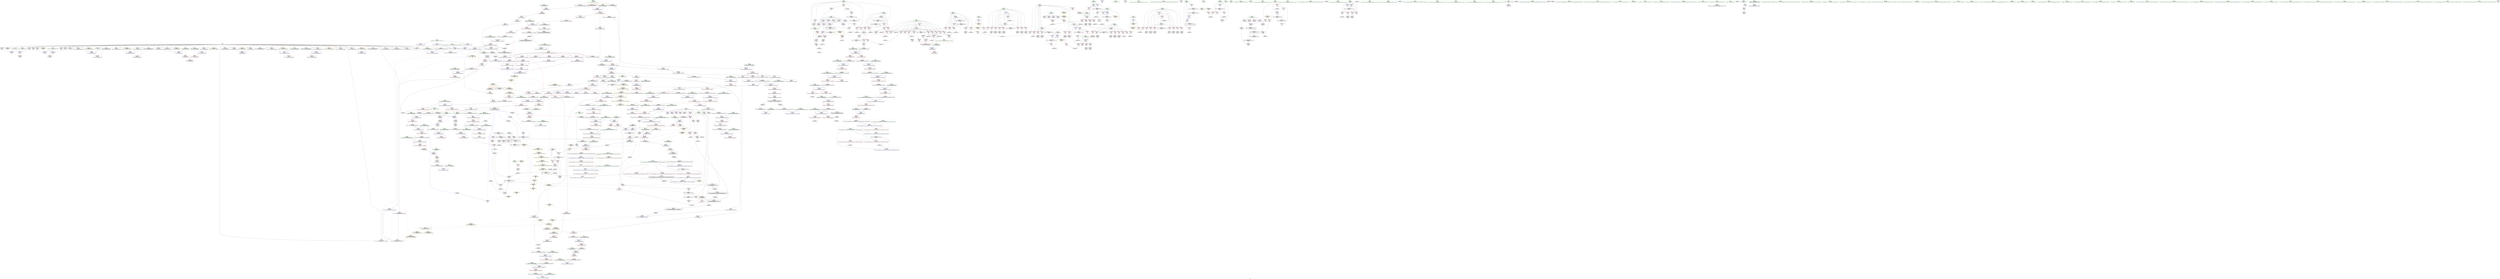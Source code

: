 digraph "SVFG" {
	label="SVFG";

	Node0x55df42ea05b0 [shape=record,color=grey,label="{NodeID: 0\nNullPtr|{|<s31>48}}"];
	Node0x55df42ea05b0 -> Node0x55df42ec2e40[style=solid];
	Node0x55df42ea05b0 -> Node0x55df42ec2f40[style=solid];
	Node0x55df42ea05b0 -> Node0x55df42ebccb0[style=solid];
	Node0x55df42ea05b0 -> Node0x55df42ebcd80[style=solid];
	Node0x55df42ea05b0 -> Node0x55df42ebce50[style=solid];
	Node0x55df42ea05b0 -> Node0x55df42ebcf20[style=solid];
	Node0x55df42ea05b0 -> Node0x55df42ebcff0[style=solid];
	Node0x55df42ea05b0 -> Node0x55df42ebd0c0[style=solid];
	Node0x55df42ea05b0 -> Node0x55df42ebd190[style=solid];
	Node0x55df42ea05b0 -> Node0x55df42ebd260[style=solid];
	Node0x55df42ea05b0 -> Node0x55df42ebd330[style=solid];
	Node0x55df42ea05b0 -> Node0x55df42ebd400[style=solid];
	Node0x55df42ea05b0 -> Node0x55df42ebd4d0[style=solid];
	Node0x55df42ea05b0 -> Node0x55df42ebd5a0[style=solid];
	Node0x55df42ea05b0 -> Node0x55df42ebd670[style=solid];
	Node0x55df42ea05b0 -> Node0x55df42ebd740[style=solid];
	Node0x55df42ea05b0 -> Node0x55df42ebd810[style=solid];
	Node0x55df42ea05b0 -> Node0x55df42ebd8e0[style=solid];
	Node0x55df42ea05b0 -> Node0x55df42ebd9b0[style=solid];
	Node0x55df42ea05b0 -> Node0x55df42ebda80[style=solid];
	Node0x55df42ea05b0 -> Node0x55df42ebdb50[style=solid];
	Node0x55df42ea05b0 -> Node0x55df42ebdc20[style=solid];
	Node0x55df42ea05b0 -> Node0x55df42ebdcf0[style=solid];
	Node0x55df42ea05b0 -> Node0x55df42ebddc0[style=solid];
	Node0x55df42ea05b0 -> Node0x55df42ebde90[style=solid];
	Node0x55df42ea05b0 -> Node0x55df42eddc90[style=solid];
	Node0x55df42ea05b0 -> Node0x55df42ee2100[style=solid];
	Node0x55df42ea05b0 -> Node0x55df42ee21d0[style=solid];
	Node0x55df42ea05b0 -> Node0x55df42ee22a0[style=solid];
	Node0x55df42ea05b0 -> Node0x55df42ef6a90[style=solid];
	Node0x55df42ea05b0 -> Node0x55df42efc430[style=solid];
	Node0x55df42ea05b0:s31 -> Node0x55df42fae2c0[style=solid,color=red];
	Node0x55df42ee7660 [shape=record,color=yellow,style=double,label="{NodeID: 1550\n99V_2 = CSCHI(MR_99V_1)\npts\{2640000 \}\nCS[]|{<s0>9|<s1>26|<s2>27}}"];
	Node0x55df42ee7660:s0 -> Node0x55df42ee7340[style=dashed,color=blue];
	Node0x55df42ee7660:s1 -> Node0x55df42f426c0[style=dashed,color=red];
	Node0x55df42ee7660:s2 -> Node0x55df42f45d80[style=dashed,color=red];
	Node0x55df42ec6000 [shape=record,color=red,label="{NodeID: 443\n356\<--255\n\<--tr\nmain\n}"];
	Node0x55df42ec6000 -> Node0x55df42ec7810[style=solid];
	Node0x55df42eb9fb0 [shape=record,color=green,label="{NodeID: 111\n788\<--789\nexn.slot\<--exn.slot_field_insensitive\n_ZNSt12_Vector_baseIxSaIxEED2Ev\n}"];
	Node0x55df42eb9fb0 -> Node0x55df42eda200[style=solid];
	Node0x55df42eb9fb0 -> Node0x55df42ee1dc0[style=solid];
	Node0x55df42fb01b0 [shape=record,color=black,label="{NodeID: 1661\n1260 = PHI(1253, )\n0th arg _ZNSt12_Destroy_auxILb1EE9__destroyIPxEEvT_S3_ }"];
	Node0x55df42fb01b0 -> Node0x55df42ee50f0[style=solid];
	Node0x55df42edb720 [shape=record,color=red,label="{NodeID: 554\n1017\<--1007\n\<--__x.addr\n_ZSt24__uninitialized_fill_n_aIPxmxxET_S1_T0_RKT1_RSaIT2_E\n|{<s0>52}}"];
	Node0x55df42edb720:s0 -> Node0x55df42faee00[style=solid,color=red];
	Node0x55df42ebe540 [shape=record,color=black,label="{NodeID: 222\n164\<--163\nidxprom24\<--\n_Z3dfsiii\n}"];
	Node0x55df42ef80b0 [shape=record,color=grey,label="{NodeID: 997\n304 = Binary(303, 298, )\n}"];
	Node0x55df42ef80b0 -> Node0x55df42edef70[style=solid];
	Node0x55df42ee1330 [shape=record,color=blue,label="{NodeID: 665\n663\<--688\nehselector.slot\<--\n_ZNSt6vectorIxSaIxEED2Ev\n}"];
	Node0x55df42ecc2d0 [shape=record,color=purple,label="{NodeID: 333\n294\<--37\n\<--.str.1\nmain\n}"];
	Node0x55df42f35dd0 [shape=record,color=black,label="{NodeID: 1108\nMR_8V_2 = PHI(MR_8V_3, MR_8V_1, )\npts\{20 \}\n}"];
	Node0x55df42f35dd0 -> Node0x55df42ec3420[style=dashed];
	Node0x55df42f35dd0 -> Node0x55df42edef70[style=dashed];
	Node0x55df42eb5eb0 [shape=record,color=green,label="{NodeID: 1\n7\<--1\n__dso_handle\<--dummyObj\nGlob }"];
	Node0x55df42ee77c0 [shape=record,color=yellow,style=double,label="{NodeID: 1551\n122V_2 = CSCHI(MR_122V_1)\npts\{2640002 \}\nCS[]|{<s0>9|<s1>27}}"];
	Node0x55df42ee77c0:s0 -> Node0x55df42ee7420[style=dashed,color=blue];
	Node0x55df42ee77c0:s1 -> Node0x55df42f45e60[style=dashed,color=red];
	Node0x55df42ec60d0 [shape=record,color=red,label="{NodeID: 444\n360\<--255\n\<--tr\nmain\n}"];
	Node0x55df42ec60d0 -> Node0x55df42ec78e0[style=solid];
	Node0x55df42ec60d0 -> Node0x55df42ef8cb0[style=solid];
	Node0x55df42eba080 [shape=record,color=green,label="{NodeID: 112\n790\<--791\nehselector.slot\<--ehselector.slot_field_insensitive\n_ZNSt12_Vector_baseIxSaIxEED2Ev\n}"];
	Node0x55df42eba080 -> Node0x55df42ee1e90[style=solid];
	Node0x55df42fb02c0 [shape=record,color=black,label="{NodeID: 1662\n1261 = PHI(1254, )\n1st arg _ZNSt12_Destroy_auxILb1EE9__destroyIPxEEvT_S3_ }"];
	Node0x55df42fb02c0 -> Node0x55df42ee51c0[style=solid];
	Node0x55df42edb7f0 [shape=record,color=red,label="{NodeID: 555\n1027\<--1024\nthis1\<--this.addr\n_ZNSt12_Vector_baseIxSaIxEE19_M_get_Tp_allocatorEv\n}"];
	Node0x55df42edb7f0 -> Node0x55df42ece310[style=solid];
	Node0x55df42ebe610 [shape=record,color=black,label="{NodeID: 223\n167\<--166\nidxprom26\<--\n_Z3dfsiii\n}"];
	Node0x55df42ef8230 [shape=record,color=grey,label="{NodeID: 998\n307 = Binary(306, 298, )\n}"];
	Node0x55df42ef8230 -> Node0x55df42edf040[style=solid];
	Node0x55df42ee1400 [shape=record,color=blue,label="{NodeID: 666\n700\<--699\nthis.addr\<--this\n_ZN9__gnu_cxx13new_allocatorIxEC2Ev\n}"];
	Node0x55df42ee1400 -> Node0x55df42ed9840[style=dashed];
	Node0x55df42ecc3a0 [shape=record,color=purple,label="{NodeID: 334\n327\<--39\n\<--.str.2\nmain\n}"];
	Node0x55df42f362d0 [shape=record,color=black,label="{NodeID: 1109\nMR_10V_2 = PHI(MR_10V_3, MR_10V_1, )\npts\{22 \}\n}"];
	Node0x55df42f362d0 -> Node0x55df42ec35c0[style=dashed];
	Node0x55df42f362d0 -> Node0x55df42edf040[style=dashed];
	Node0x55df42eb5f40 [shape=record,color=green,label="{NodeID: 2\n9\<--1\n\<--dummyObj\nCan only get source location for instruction, argument, global var or function.}"];
	Node0x55df42ee78a0 [shape=record,color=yellow,style=double,label="{NodeID: 1552\n120V_2 = CSCHI(MR_120V_1)\npts\{2640001 \}\nCS[]|{<s0>26}}"];
	Node0x55df42ee78a0:s0 -> Node0x55df42ee1c20[style=dashed,color=red];
	Node0x55df42ec61a0 [shape=record,color=red,label="{NodeID: 445\n398\<--255\n\<--tr\nmain\n}"];
	Node0x55df42ec61a0 -> Node0x55df42ef71b0[style=solid];
	Node0x55df42eba150 [shape=record,color=green,label="{NodeID: 113\n809\<--810\n_ZNSt12_Vector_baseIxSaIxEE13_M_deallocateEPxm\<--_ZNSt12_Vector_baseIxSaIxEE13_M_deallocateEPxm_field_insensitive\n}"];
	Node0x55df42edb8c0 [shape=record,color=red,label="{NodeID: 556\n1048\<--1035\n\<--__first.addr\n_ZSt20uninitialized_fill_nIPxmxET_S1_T0_RKT1_\n|{<s0>53}}"];
	Node0x55df42edb8c0:s0 -> Node0x55df42facce0[style=solid,color=red];
	Node0x55df42ebe6e0 [shape=record,color=black,label="{NodeID: 224\n174\<--173\nidxprom30\<--\n_Z3dfsiii\n}"];
	Node0x55df42ef83b0 [shape=record,color=grey,label="{NodeID: 999\n473 = Binary(472, 468, )\n}"];
	Node0x55df42ef83b0 -> Node0x55df42ee0150[style=solid];
	Node0x55df42ee14d0 [shape=record,color=blue,label="{NodeID: 667\n707\<--706\nthis.addr\<--this\n_ZN9__gnu_cxx13new_allocatorIxED2Ev\n}"];
	Node0x55df42ee14d0 -> Node0x55df42ed9910[style=dashed];
	Node0x55df42ecc470 [shape=record,color=purple,label="{NodeID: 335\n542\<--41\n\<--.str.3\nmain\n}"];
	Node0x55df42f367d0 [shape=record,color=black,label="{NodeID: 1110\nMR_12V_2 = PHI(MR_12V_3, MR_12V_1, )\npts\{24 \}\n}"];
	Node0x55df42f367d0 -> Node0x55df42f2c1b0[style=dashed];
	Node0x55df42eb61f0 [shape=record,color=green,label="{NodeID: 3\n35\<--1\n.str\<--dummyObj\nGlob }"];
	Node0x55df42ee7980 [shape=record,color=yellow,style=double,label="{NodeID: 1553\n172V_2 = CSCHI(MR_172V_1)\npts\{2640000 2640001 2640002 \}\nCS[]|{<s0>35|<s1>35|<s2>35}}"];
	Node0x55df42ee7980:s0 -> Node0x55df42ee2510[style=dashed,color=red];
	Node0x55df42ee7980:s1 -> Node0x55df42ee25e0[style=dashed,color=red];
	Node0x55df42ee7980:s2 -> Node0x55df42ee26b0[style=dashed,color=red];
	Node0x55df42ec6270 [shape=record,color=red,label="{NodeID: 446\n456\<--255\n\<--tr\nmain\n}"];
	Node0x55df42ec6270 -> Node0x55df42efb830[style=solid];
	Node0x55df42f43770 [shape=record,color=yellow,style=double,label="{NodeID: 1221\n122V_1 = ENCHI(MR_122V_0)\npts\{2640002 \}\nFun[_ZNSt6vectorIxSaIxEEC2EmRKxRKS0_]|{<s0>25}}"];
	Node0x55df42f43770:s0 -> Node0x55df42f3f2b0[style=dashed,color=red];
	Node0x55df42ebecd0 [shape=record,color=green,label="{NodeID: 114\n828\<--829\nthis.addr\<--this.addr_field_insensitive\n_ZNSt12_Vector_baseIxSaIxEE12_Vector_implC2ERKS0_\n}"];
	Node0x55df42ebecd0 -> Node0x55df42eda540[style=solid];
	Node0x55df42ebecd0 -> Node0x55df42ee1f60[style=solid];
	Node0x55df42edb990 [shape=record,color=red,label="{NodeID: 557\n1049\<--1037\n\<--__n.addr\n_ZSt20uninitialized_fill_nIPxmxET_S1_T0_RKT1_\n|{<s0>53}}"];
	Node0x55df42edb990:s0 -> Node0x55df42facdf0[style=solid,color=red];
	Node0x55df42ebe7b0 [shape=record,color=black,label="{NodeID: 225\n177\<--176\nidxprom32\<--\n_Z3dfsiii\n}"];
	Node0x55df42ef8530 [shape=record,color=grey,label="{NodeID: 1000\n462 = Binary(459, 461, )\n}"];
	Node0x55df42ef8530 -> Node0x55df42efb6b0[style=solid];
	Node0x55df42ee15a0 [shape=record,color=blue,label="{NodeID: 668\n716\<--713\nthis.addr\<--this\n_ZNSt12_Vector_baseIxSaIxEEC2EmRKS0_\n}"];
	Node0x55df42ee15a0 -> Node0x55df42ed99e0[style=dashed];
	Node0x55df42ecc540 [shape=record,color=purple,label="{NodeID: 336\n1273\<--43\nllvm.global_ctors_0\<--llvm.global_ctors\nGlob }"];
	Node0x55df42ecc540 -> Node0x55df42edda90[style=solid];
	Node0x55df42f36cd0 [shape=record,color=black,label="{NodeID: 1111\nMR_67V_3 = PHI(MR_67V_4, MR_67V_2, )\npts\{252 \}\n}"];
	Node0x55df42f36cd0 -> Node0x55df42ec5cc0[style=dashed];
	Node0x55df42f36cd0 -> Node0x55df42ec5d90[style=dashed];
	Node0x55df42f36cd0 -> Node0x55df42ec5e60[style=dashed];
	Node0x55df42f36cd0 -> Node0x55df42ee08a0[style=dashed];
	Node0x55df42eb6280 [shape=record,color=green,label="{NodeID: 4\n37\<--1\n.str.1\<--dummyObj\nGlob }"];
	Node0x55df42ee7ae0 [shape=record,color=yellow,style=double,label="{NodeID: 1554\n172V_3 = CSCHI(MR_172V_2)\npts\{2640000 2640001 2640002 \}\nCS[]|{<s0>25|<s1>25|<s2>25}}"];
	Node0x55df42ee7ae0:s0 -> Node0x55df42ee7660[style=dashed,color=blue];
	Node0x55df42ee7ae0:s1 -> Node0x55df42ee77c0[style=dashed,color=blue];
	Node0x55df42ee7ae0:s2 -> Node0x55df42ee78a0[style=dashed,color=blue];
	Node0x55df42ec6340 [shape=record,color=red,label="{NodeID: 447\n503\<--255\n\<--tr\nmain\n}"];
	Node0x55df42ec6340 -> Node0x55df42efc730[style=solid];
	Node0x55df42f43850 [shape=record,color=yellow,style=double,label="{NodeID: 1222\n114V_1 = ENCHI(MR_114V_0)\npts\{587 \}\nFun[_ZNSt6vectorIxSaIxEEC2EmRKxRKS0_]}"];
	Node0x55df42f43850 -> Node0x55df42ee0d80[style=dashed];
	Node0x55df42ebed60 [shape=record,color=green,label="{NodeID: 115\n830\<--831\n__a.addr\<--__a.addr_field_insensitive\n_ZNSt12_Vector_baseIxSaIxEE12_Vector_implC2ERKS0_\n}"];
	Node0x55df42ebed60 -> Node0x55df42eda610[style=solid];
	Node0x55df42ebed60 -> Node0x55df42ee2030[style=solid];
	Node0x55df42edba60 [shape=record,color=red,label="{NodeID: 558\n1050\<--1039\n\<--__x.addr\n_ZSt20uninitialized_fill_nIPxmxET_S1_T0_RKT1_\n|{<s0>53}}"];
	Node0x55df42edba60:s0 -> Node0x55df42facf00[style=solid,color=red];
	Node0x55df42ebe880 [shape=record,color=black,label="{NodeID: 226\n183\<--182\nidxprom35\<--\n_Z3dfsiii\n}"];
	Node0x55df42ef86b0 [shape=record,color=grey,label="{NodeID: 1001\n461 = Binary(112, 460, )\n}"];
	Node0x55df42ef86b0 -> Node0x55df42ef8530[style=solid];
	Node0x55df42ee1670 [shape=record,color=blue,label="{NodeID: 669\n718\<--714\n__n.addr\<--__n\n_ZNSt12_Vector_baseIxSaIxEEC2EmRKS0_\n}"];
	Node0x55df42ee1670 -> Node0x55df42ed9ab0[style=dashed];
	Node0x55df42ecc640 [shape=record,color=purple,label="{NodeID: 337\n1274\<--43\nllvm.global_ctors_1\<--llvm.global_ctors\nGlob }"];
	Node0x55df42ecc640 -> Node0x55df42eddb90[style=solid];
	Node0x55df42f371d0 [shape=record,color=black,label="{NodeID: 1112\nMR_71V_2 = PHI(MR_71V_4, MR_71V_1, )\npts\{256 \}\n}"];
	Node0x55df42f371d0 -> Node0x55df42edec30[style=dashed];
	Node0x55df42eb6310 [shape=record,color=green,label="{NodeID: 5\n39\<--1\n.str.2\<--dummyObj\nGlob }"];
	Node0x55df42ee7c40 [shape=record,color=yellow,style=double,label="{NodeID: 1555\n32V_2 = CSCHI(MR_32V_1)\npts\{982 \}\nCS[]|{<s0>38}}"];
	Node0x55df42ee7c40:s0 -> Node0x55df42ee7500[style=dashed,color=blue];
	Node0x55df42ec6410 [shape=record,color=red,label="{NodeID: 448\n311\<--257\n\<--i\nmain\n}"];
	Node0x55df42ec6410 -> Node0x55df42efac30[style=solid];
	Node0x55df42f43930 [shape=record,color=yellow,style=double,label="{NodeID: 1223\n2V_1 = ENCHI(MR_2V_0)\npts\{10 \}\nFun[_Z3dfsiii]|{|<s1>4}}"];
	Node0x55df42f43930 -> Node0x55df42ece720[style=dashed];
	Node0x55df42f43930:s1 -> Node0x55df42f43930[style=dashed,color=red];
	Node0x55df42ebee30 [shape=record,color=green,label="{NodeID: 116\n838\<--839\n_ZNSaIxEC2ERKS_\<--_ZNSaIxEC2ERKS__field_insensitive\n}"];
	Node0x55df42edbb30 [shape=record,color=red,label="{NodeID: 559\n1068\<--1059\n\<--__first.addr\n_ZNSt22__uninitialized_fill_nILb1EE15__uninit_fill_nIPxmxEET_S3_T0_RKT1_\n|{<s0>54}}"];
	Node0x55df42edbb30:s0 -> Node0x55df42fac6d0[style=solid,color=red];
	Node0x55df42ebe950 [shape=record,color=black,label="{NodeID: 227\n186\<--185\nidxprom37\<--\n_Z3dfsiii\n}"];
	Node0x55df42ef8830 [shape=record,color=grey,label="{NodeID: 1002\n487 = Binary(486, 112, )\n}"];
	Node0x55df42ef8830 -> Node0x55df42ee03c0[style=solid];
	Node0x55df42ee1740 [shape=record,color=blue,label="{NodeID: 670\n720\<--715\n__a.addr\<--__a\n_ZNSt12_Vector_baseIxSaIxEEC2EmRKS0_\n}"];
	Node0x55df42ee1740 -> Node0x55df42ed9b80[style=dashed];
	Node0x55df42ecc740 [shape=record,color=purple,label="{NodeID: 338\n1275\<--43\nllvm.global_ctors_2\<--llvm.global_ctors\nGlob }"];
	Node0x55df42ecc740 -> Node0x55df42eddc90[style=solid];
	Node0x55df42f376d0 [shape=record,color=black,label="{NodeID: 1113\nMR_73V_2 = PHI(MR_73V_4, MR_73V_1, )\npts\{258 \}\n}"];
	Node0x55df42f376d0 -> Node0x55df42edf110[style=dashed];
	Node0x55df42eb63a0 [shape=record,color=green,label="{NodeID: 6\n41\<--1\n.str.3\<--dummyObj\nGlob }"];
	Node0x55df42ee7da0 [shape=record,color=yellow,style=double,label="{NodeID: 1556\n32V_2 = CSCHI(MR_32V_1)\npts\{982 \}\nCS[]|{<s0>52}}"];
	Node0x55df42ee7da0:s0 -> Node0x55df42ee7c40[style=dashed,color=blue];
	Node0x55df42ec64e0 [shape=record,color=red,label="{NodeID: 449\n321\<--257\n\<--i\nmain\n}"];
	Node0x55df42ec64e0 -> Node0x55df42ec7190[style=solid];
	Node0x55df42f43a40 [shape=record,color=yellow,style=double,label="{NodeID: 1224\n4V_1 = ENCHI(MR_4V_0)\npts\{12 \}\nFun[_Z3dfsiii]|{|<s1>4}}"];
	Node0x55df42f43a40 -> Node0x55df42ece8c0[style=dashed];
	Node0x55df42f43a40:s1 -> Node0x55df42f43a40[style=dashed,color=red];
	Node0x55df42ebef30 [shape=record,color=green,label="{NodeID: 117\n850\<--851\nthis.addr\<--this.addr_field_insensitive\n_ZNSt12_Vector_baseIxSaIxEE17_M_create_storageEm\n}"];
	Node0x55df42ebef30 -> Node0x55df42eda6e0[style=solid];
	Node0x55df42ebef30 -> Node0x55df42ee2370[style=solid];
	Node0x55df42edbc00 [shape=record,color=red,label="{NodeID: 560\n1069\<--1061\n\<--__n.addr\n_ZNSt22__uninitialized_fill_nILb1EE15__uninit_fill_nIPxmxEET_S3_T0_RKT1_\n|{<s0>54}}"];
	Node0x55df42edbc00:s0 -> Node0x55df42fac7e0[style=solid,color=red];
	Node0x55df42ebea20 [shape=record,color=black,label="{NodeID: 228\n193\<--192\nidxprom41\<--\n_Z3dfsiii\n}"];
	Node0x55df42ef89b0 [shape=record,color=grey,label="{NodeID: 1003\n200 = Binary(112, 199, )\n}"];
	Node0x55df42ef89b0 -> Node0x55df42ef8b30[style=solid];
	Node0x55df42ee1810 [shape=record,color=blue,label="{NodeID: 671\n722\<--741\nexn.slot\<--\n_ZNSt12_Vector_baseIxSaIxEEC2EmRKS0_\n}"];
	Node0x55df42ee1810 -> Node0x55df42ed9c50[style=dashed];
	Node0x55df42ecc840 [shape=record,color=purple,label="{NodeID: 339\n648\<--647\n_M_impl\<--\n_ZNSt6vectorIxSaIxEEixEm\n}"];
	Node0x55df42f37bd0 [shape=record,color=black,label="{NodeID: 1114\nMR_75V_2 = PHI(MR_75V_3, MR_75V_1, )\npts\{260 \}\n}"];
	Node0x55df42f37bd0 -> Node0x55df42edf1e0[style=dashed];
	Node0x55df42f37bd0 -> Node0x55df42f37bd0[style=dashed];
	Node0x55df42eb6be0 [shape=record,color=green,label="{NodeID: 7\n44\<--1\n\<--dummyObj\nCan only get source location for instruction, argument, global var or function.}"];
	Node0x55df42ee7f00 [shape=record,color=yellow,style=double,label="{NodeID: 1557\n32V_2 = CSCHI(MR_32V_1)\npts\{982 \}\nCS[]|{<s0>53}}"];
	Node0x55df42ee7f00:s0 -> Node0x55df42ee7da0[style=dashed,color=blue];
	Node0x55df42ec65b0 [shape=record,color=red,label="{NodeID: 450\n329\<--257\n\<--i\nmain\n}"];
	Node0x55df42ec65b0 -> Node0x55df42ec7330[style=solid];
	Node0x55df42f43b20 [shape=record,color=yellow,style=double,label="{NodeID: 1225\n6V_1 = ENCHI(MR_6V_0)\npts\{14 \}\nFun[_Z3dfsiii]|{|<s2>4}}"];
	Node0x55df42f43b20 -> Node0x55df42ecea60[style=dashed];
	Node0x55df42f43b20 -> Node0x55df42eceb30[style=dashed];
	Node0x55df42f43b20:s2 -> Node0x55df42f43b20[style=dashed,color=red];
	Node0x55df42ebf000 [shape=record,color=green,label="{NodeID: 118\n852\<--853\n__n.addr\<--__n.addr_field_insensitive\n_ZNSt12_Vector_baseIxSaIxEE17_M_create_storageEm\n}"];
	Node0x55df42ebf000 -> Node0x55df42eda7b0[style=solid];
	Node0x55df42ebf000 -> Node0x55df42eda880[style=solid];
	Node0x55df42ebf000 -> Node0x55df42ee2440[style=solid];
	Node0x55df42edbcd0 [shape=record,color=red,label="{NodeID: 561\n1070\<--1063\n\<--__x.addr\n_ZNSt22__uninitialized_fill_nILb1EE15__uninit_fill_nIPxmxEET_S3_T0_RKT1_\n|{<s0>54}}"];
	Node0x55df42edbcd0:s0 -> Node0x55df42fac8f0[style=solid,color=red];
	Node0x55df42ebeaf0 [shape=record,color=black,label="{NodeID: 229\n196\<--195\nidxprom43\<--\n_Z3dfsiii\n}"];
	Node0x55df42ef8b30 [shape=record,color=grey,label="{NodeID: 1004\n201 = Binary(191, 200, )\n}"];
	Node0x55df42ef8b30 -> Node0x55df42efbe30[style=solid];
	Node0x55df42ee18e0 [shape=record,color=blue,label="{NodeID: 672\n724\<--743\nehselector.slot\<--\n_ZNSt12_Vector_baseIxSaIxEEC2EmRKS0_\n}"];
	Node0x55df42ee18e0 -> Node0x55df42ed9d20[style=dashed];
	Node0x55df42ecc910 [shape=record,color=purple,label="{NodeID: 340\n649\<--647\n_M_start\<--\n_ZNSt6vectorIxSaIxEEixEm\n}"];
	Node0x55df42ecc910 -> Node0x55df42ed9430[style=solid];
	Node0x55df42f380d0 [shape=record,color=black,label="{NodeID: 1115\nMR_77V_2 = PHI(MR_77V_3, MR_77V_1, )\npts\{262 \}\n}"];
	Node0x55df42f380d0 -> Node0x55df42edf860[style=dashed];
	Node0x55df42eb6c70 [shape=record,color=green,label="{NodeID: 8\n112\<--1\n\<--dummyObj\nCan only get source location for instruction, argument, global var or function.}"];
	Node0x55df42ee8060 [shape=record,color=yellow,style=double,label="{NodeID: 1558\n32V_2 = CSCHI(MR_32V_1)\npts\{982 \}\nCS[]|{<s0>54}}"];
	Node0x55df42ee8060:s0 -> Node0x55df42ee7f00[style=dashed,color=blue];
	Node0x55df42ec6680 [shape=record,color=red,label="{NodeID: 451\n338\<--257\n\<--i\nmain\n}"];
	Node0x55df42ec6680 -> Node0x55df42ec74d0[style=solid];
	Node0x55df42f43c00 [shape=record,color=yellow,style=double,label="{NodeID: 1226\n8V_1 = ENCHI(MR_8V_0)\npts\{20 \}\nFun[_Z3dfsiii]|{|<s1>4}}"];
	Node0x55df42f43c00 -> Node0x55df42ec3350[style=dashed];
	Node0x55df42f43c00:s1 -> Node0x55df42f43c00[style=dashed,color=red];
	Node0x55df42ebf0d0 [shape=record,color=green,label="{NodeID: 119\n859\<--860\n_ZNSt12_Vector_baseIxSaIxEE11_M_allocateEm\<--_ZNSt12_Vector_baseIxSaIxEE11_M_allocateEm_field_insensitive\n}"];
	Node0x55df42edbda0 [shape=record,color=red,label="{NodeID: 562\n1088\<--1079\n\<--__first.addr\n_ZSt6fill_nIPxmxET_S1_T0_RKT1_\n|{<s0>55}}"];
	Node0x55df42edbda0:s0 -> Node0x55df42faf930[style=solid,color=red];
	Node0x55df42ebebc0 [shape=record,color=black,label="{NodeID: 230\n199\<--198\nsh_prom\<--\n_Z3dfsiii\n}"];
	Node0x55df42ebebc0 -> Node0x55df42ef89b0[style=solid];
	Node0x55df42ef8cb0 [shape=record,color=grey,label="{NodeID: 1005\n361 = Binary(360, 112, )\n}"];
	Node0x55df42ef8cb0 -> Node0x55df42edf380[style=solid];
	Node0x55df42ee19b0 [shape=record,color=blue,label="{NodeID: 673\n758\<--755\nthis.addr\<--this\n_ZNSt6vectorIxSaIxEE18_M_fill_initializeEmRKx\n}"];
	Node0x55df42ee19b0 -> Node0x55df42ed9df0[style=dashed];
	Node0x55df42ecc9e0 [shape=record,color=purple,label="{NodeID: 341\n668\<--667\n_M_impl\<--\n_ZNSt6vectorIxSaIxEED2Ev\n}"];
	Node0x55df42f385d0 [shape=record,color=black,label="{NodeID: 1116\nMR_79V_2 = PHI(MR_79V_3, MR_79V_1, )\npts\{266 \}\n}"];
	Node0x55df42f385d0 -> Node0x55df42edf930[style=dashed];
	Node0x55df42eb6d70 [shape=record,color=green,label="{NodeID: 9\n121\<--1\n\<--dummyObj\nCan only get source location for instruction, argument, global var or function.|{<s0>11}}"];
	Node0x55df42eb6d70:s0 -> Node0x55df42faf560[style=solid,color=red];
	Node0x55df42f9e8c0 [shape=record,color=black,label="{NodeID: 1559\n543 = PHI()\n}"];
	Node0x55df42ec6750 [shape=record,color=red,label="{NodeID: 452\n348\<--257\n\<--i\nmain\n}"];
	Node0x55df42ec6750 -> Node0x55df42ec7670[style=solid];
	Node0x55df42f43ce0 [shape=record,color=yellow,style=double,label="{NodeID: 1227\n10V_1 = ENCHI(MR_10V_0)\npts\{22 \}\nFun[_Z3dfsiii]|{|<s1>4}}"];
	Node0x55df42f43ce0 -> Node0x55df42ec34f0[style=dashed];
	Node0x55df42f43ce0:s1 -> Node0x55df42f43ce0[style=dashed,color=red];
	Node0x55df42ebf1d0 [shape=record,color=green,label="{NodeID: 120\n881\<--882\nthis.addr\<--this.addr_field_insensitive\n_ZNSt12_Vector_baseIxSaIxEE12_Vector_implD2Ev\n}"];
	Node0x55df42ebf1d0 -> Node0x55df42edaaf0[style=solid];
	Node0x55df42ebf1d0 -> Node0x55df42ee2780[style=solid];
	Node0x55df42edbe70 [shape=record,color=red,label="{NodeID: 563\n1092\<--1081\n\<--__n.addr\n_ZSt6fill_nIPxmxET_S1_T0_RKT1_\n|{<s0>56}}"];
	Node0x55df42edbe70:s0 -> Node0x55df42faaae0[style=solid,color=red];
	Node0x55df42ec7030 [shape=record,color=black,label="{NodeID: 231\n72\<--217\n_Z3dfsiii_ret\<--\n_Z3dfsiii\n|{<s0>4|<s1>14}}"];
	Node0x55df42ec7030:s0 -> Node0x55df42fa83c0[style=solid,color=blue];
	Node0x55df42ec7030:s1 -> Node0x55df42f9e190[style=solid,color=blue];
	Node0x55df42ef8e30 [shape=record,color=grey,label="{NodeID: 1006\n549 = Binary(548, 112, )\n}"];
	Node0x55df42ef8e30 -> Node0x55df42ee08a0[style=solid];
	Node0x55df42ee1a80 [shape=record,color=blue,label="{NodeID: 674\n760\<--756\n__n.addr\<--__n\n_ZNSt6vectorIxSaIxEE18_M_fill_initializeEmRKx\n}"];
	Node0x55df42ee1a80 -> Node0x55df42ed9ec0[style=dashed];
	Node0x55df42eccab0 [shape=record,color=purple,label="{NodeID: 342\n669\<--667\n_M_start\<--\n_ZNSt6vectorIxSaIxEED2Ev\n}"];
	Node0x55df42eccab0 -> Node0x55df42ed96a0[style=solid];
	Node0x55df42f38ad0 [shape=record,color=black,label="{NodeID: 1117\nMR_30V_2 = PHI(MR_30V_4, MR_30V_1, )\npts\{274 \}\n}"];
	Node0x55df42f38ad0 -> Node0x55df42edfad0[style=dashed];
	Node0x55df42eb6e70 [shape=record,color=green,label="{NodeID: 10\n131\<--1\n\<--dummyObj\nCan only get source location for instruction, argument, global var or function.}"];
	Node0x55df42f9e190 [shape=record,color=black,label="{NodeID: 1560\n447 = PHI(72, )\n}"];
	Node0x55df42f9e190 -> Node0x55df42ef7db0[style=solid];
	Node0x55df42ec6820 [shape=record,color=red,label="{NodeID: 453\n364\<--257\n\<--i\nmain\n}"];
	Node0x55df42ec6820 -> Node0x55df42ec79b0[style=solid];
	Node0x55df42ebf2a0 [shape=record,color=green,label="{NodeID: 121\n891\<--892\nthis.addr\<--this.addr_field_insensitive\n_ZNSaIxEC2ERKS_\n}"];
	Node0x55df42ebf2a0 -> Node0x55df42edabc0[style=solid];
	Node0x55df42ebf2a0 -> Node0x55df42ee2850[style=solid];
	Node0x55df42edbf40 [shape=record,color=red,label="{NodeID: 564\n1093\<--1083\n\<--__value.addr\n_ZSt6fill_nIPxmxET_S1_T0_RKT1_\n|{<s0>56}}"];
	Node0x55df42edbf40:s0 -> Node0x55df42faabf0[style=solid,color=red];
	Node0x55df42ec70c0 [shape=record,color=black,label="{NodeID: 232\n219\<--242\n_ZSt3maxIxERKT_S2_S2__ret\<--\n_ZSt3maxIxERKT_S2_S2_\n|{<s0>3|<s1>19}}"];
	Node0x55df42ec70c0:s0 -> Node0x55df42fa7fd0[style=solid,color=blue];
	Node0x55df42ec70c0:s1 -> Node0x55df42fa7e00[style=solid,color=blue];
	Node0x55df42ef8fb0 [shape=record,color=grey,label="{NodeID: 1007\n214 = Binary(213, 112, )\n}"];
	Node0x55df42ef8fb0 -> Node0x55df42ede680[style=solid];
	Node0x55df42ee1b50 [shape=record,color=blue,label="{NodeID: 675\n762\<--757\n__value.addr\<--__value\n_ZNSt6vectorIxSaIxEE18_M_fill_initializeEmRKx\n}"];
	Node0x55df42ee1b50 -> Node0x55df42ed9f90[style=dashed];
	Node0x55df42eccb80 [shape=record,color=purple,label="{NodeID: 343\n672\<--671\n_M_impl2\<--\n_ZNSt6vectorIxSaIxEED2Ev\n}"];
	Node0x55df42f38fd0 [shape=record,color=black,label="{NodeID: 1118\nMR_86V_2 = PHI(MR_86V_4, MR_86V_1, )\npts\{276 \}\n}"];
	Node0x55df42f38fd0 -> Node0x55df42edfba0[style=dashed];
	Node0x55df42eb6f70 [shape=record,color=green,label="{NodeID: 11\n298\<--1\n\<--dummyObj\nCan only get source location for instruction, argument, global var or function.}"];
	Node0x55df42fa7e00 [shape=record,color=black,label="{NodeID: 1561\n496 = PHI(219, )\n}"];
	Node0x55df42fa7e00 -> Node0x55df42ed88d0[style=solid];
	Node0x55df42ec68f0 [shape=record,color=red,label="{NodeID: 454\n372\<--257\n\<--i\nmain\n}"];
	Node0x55df42ec68f0 -> Node0x55df42ec7b50[style=solid];
	Node0x55df42ebf370 [shape=record,color=green,label="{NodeID: 122\n893\<--894\n__a.addr\<--__a.addr_field_insensitive\n_ZNSaIxEC2ERKS_\n}"];
	Node0x55df42ebf370 -> Node0x55df42edac90[style=solid];
	Node0x55df42ebf370 -> Node0x55df42ee2920[style=solid];
	Node0x55df42edc010 [shape=record,color=red,label="{NodeID: 565\n1125\<--1102\n\<--__first.addr\n_ZSt10__fill_n_aIPxmxEN9__gnu_cxx11__enable_ifIXsr11__is_scalarIT1_EE7__valueET_E6__typeES4_T0_RKS3_\n}"];
	Node0x55df42edc010 -> Node0x55df42ee4250[style=solid];
	Node0x55df42ec7190 [shape=record,color=black,label="{NodeID: 233\n322\<--321\nidxprom\<--\nmain\n}"];
	Node0x55df42ef9130 [shape=record,color=grey,label="{NodeID: 1008\n209 = Binary(208, 207, )\n}"];
	Node0x55df42ef9130 -> Node0x55df42ede5b0[style=solid];
	Node0x55df42ee1c20 [shape=record,color=blue,label="{NodeID: 676\n781\<--776\n_M_finish\<--call2\n_ZNSt6vectorIxSaIxEE18_M_fill_initializeEmRKx\n|{<s0>26}}"];
	Node0x55df42ee1c20:s0 -> Node0x55df42ee6ec0[style=dashed,color=blue];
	Node0x55df42eccc50 [shape=record,color=purple,label="{NodeID: 344\n673\<--671\n_M_finish\<--\n_ZNSt6vectorIxSaIxEED2Ev\n}"];
	Node0x55df42eccc50 -> Node0x55df42ed9770[style=solid];
	Node0x55df42f394d0 [shape=record,color=black,label="{NodeID: 1119\nMR_88V_2 = PHI(MR_88V_3, MR_88V_1, )\npts\{278 \}\n}"];
	Node0x55df42f394d0 -> Node0x55df42f2d0b0[style=dashed];
	Node0x55df42eb7070 [shape=record,color=green,label="{NodeID: 12\n346\<--1\n\<--dummyObj\nCan only get source location for instruction, argument, global var or function.}"];
	Node0x55df42fa7f00 [shape=record,color=black,label="{NodeID: 1562\n55 = PHI()\n}"];
	Node0x55df42ec69c0 [shape=record,color=red,label="{NodeID: 455\n381\<--257\n\<--i\nmain\n}"];
	Node0x55df42ec69c0 -> Node0x55df42ec7cf0[style=solid];
	Node0x55df42ebf440 [shape=record,color=green,label="{NodeID: 123\n902\<--903\n_ZN9__gnu_cxx13new_allocatorIxEC2ERKS1_\<--_ZN9__gnu_cxx13new_allocatorIxEC2ERKS1__field_insensitive\n}"];
	Node0x55df42edc0e0 [shape=record,color=red,label="{NodeID: 566\n1131\<--1102\n\<--__first.addr\n_ZSt10__fill_n_aIPxmxEN9__gnu_cxx11__enable_ifIXsr11__is_scalarIT1_EE7__valueET_E6__typeES4_T0_RKS3_\n}"];
	Node0x55df42edc0e0 -> Node0x55df42ece3e0[style=solid];
	Node0x55df42ec7260 [shape=record,color=black,label="{NodeID: 234\n325\<--324\nidxprom11\<--\nmain\n}"];
	Node0x55df42ef92b0 [shape=record,color=grey,label="{NodeID: 1009\n301 = Binary(300, 298, )\n}"];
	Node0x55df42ef92b0 -> Node0x55df42edeea0[style=solid];
	Node0x55df42ee1cf0 [shape=record,color=blue,label="{NodeID: 677\n786\<--785\nthis.addr\<--this\n_ZNSt12_Vector_baseIxSaIxEED2Ev\n}"];
	Node0x55df42ee1cf0 -> Node0x55df42eda130[style=dashed];
	Node0x55df42eccd20 [shape=record,color=purple,label="{NodeID: 345\n730\<--729\n_M_impl\<--this1\n_ZNSt12_Vector_baseIxSaIxEEC2EmRKS0_\n|{<s0>34|<s1>36}}"];
	Node0x55df42eccd20:s0 -> Node0x55df42faff90[style=solid,color=red];
	Node0x55df42eccd20:s1 -> Node0x55df42faca00[style=solid,color=red];
	Node0x55df42f399d0 [shape=record,color=black,label="{NodeID: 1120\nMR_90V_2 = PHI(MR_90V_3, MR_90V_1, )\npts\{280 \}\n}"];
	Node0x55df42f399d0 -> Node0x55df42f2d5b0[style=dashed];
	Node0x55df42eb7170 [shape=record,color=green,label="{NodeID: 13\n379\<--1\n\<--dummyObj\nCan only get source location for instruction, argument, global var or function.}"];
	Node0x55df42fa7fd0 [shape=record,color=black,label="{NodeID: 1563\n122 = PHI(219, )\n}"];
	Node0x55df42fa7fd0 -> Node0x55df42ec4fc0[style=solid];
	Node0x55df42ec6a90 [shape=record,color=red,label="{NodeID: 456\n394\<--257\n\<--i\nmain\n}"];
	Node0x55df42ec6a90 -> Node0x55df42ef7330[style=solid];
	Node0x55df42ebf540 [shape=record,color=green,label="{NodeID: 124\n908\<--909\nthis.addr\<--this.addr_field_insensitive\n_ZN9__gnu_cxx13new_allocatorIxEC2ERKS1_\n}"];
	Node0x55df42ebf540 -> Node0x55df42edad60[style=solid];
	Node0x55df42ebf540 -> Node0x55df42ee29f0[style=solid];
	Node0x55df42edc1b0 [shape=record,color=red,label="{NodeID: 567\n1135\<--1102\n\<--__first.addr\n_ZSt10__fill_n_aIPxmxEN9__gnu_cxx11__enable_ifIXsr11__is_scalarIT1_EE7__valueET_E6__typeES4_T0_RKS3_\n}"];
	Node0x55df42edc1b0 -> Node0x55df42eca250[style=solid];
	Node0x55df42ec7330 [shape=record,color=black,label="{NodeID: 235\n330\<--329\nidxprom14\<--\nmain\n}"];
	Node0x55df42ef9430 [shape=record,color=grey,label="{NodeID: 1010\n297 = Binary(296, 298, )\n}"];
	Node0x55df42ef9430 -> Node0x55df42ededd0[style=solid];
	Node0x55df42ee1dc0 [shape=record,color=blue,label="{NodeID: 678\n788\<--815\nexn.slot\<--\n_ZNSt12_Vector_baseIxSaIxEED2Ev\n}"];
	Node0x55df42ee1dc0 -> Node0x55df42eda200[style=dashed];
	Node0x55df42eccdf0 [shape=record,color=purple,label="{NodeID: 346\n769\<--768\n_M_impl\<--\n_ZNSt6vectorIxSaIxEE18_M_fill_initializeEmRKx\n}"];
	Node0x55df42f39ed0 [shape=record,color=black,label="{NodeID: 1121\nMR_32V_2 = PHI(MR_32V_5, MR_32V_1, )\npts\{982 \}\n|{<s0>9}}"];
	Node0x55df42f39ed0:s0 -> Node0x55df42f43150[style=dashed,color=red];
	Node0x55df42eb7270 [shape=record,color=green,label="{NodeID: 14\n807\<--1\n\<--dummyObj\nCan only get source location for instruction, argument, global var or function.}"];
	Node0x55df42fa8140 [shape=record,color=black,label="{NodeID: 1564\n514 = PHI(637, )\n}"];
	Node0x55df42fa8140 -> Node0x55df42ed89a0[style=solid];
	Node0x55df42ec6b60 [shape=record,color=red,label="{NodeID: 457\n317\<--259\n\<--j\nmain\n}"];
	Node0x55df42ec6b60 -> Node0x55df42efadb0[style=solid];
	Node0x55df42ebf610 [shape=record,color=green,label="{NodeID: 125\n910\<--911\n.addr\<--.addr_field_insensitive\n_ZN9__gnu_cxx13new_allocatorIxEC2ERKS1_\n}"];
	Node0x55df42ebf610 -> Node0x55df42ee2ac0[style=solid];
	Node0x55df42edc280 [shape=record,color=red,label="{NodeID: 568\n1118\<--1104\n\<--__n.addr\n_ZSt10__fill_n_aIPxmxEN9__gnu_cxx11__enable_ifIXsr11__is_scalarIT1_EE7__valueET_E6__typeES4_T0_RKS3_\n}"];
	Node0x55df42edc280 -> Node0x55df42ee4180[style=solid];
	Node0x55df42ec7400 [shape=record,color=black,label="{NodeID: 236\n333\<--332\nidxprom16\<--\nmain\n}"];
	Node0x55df42ef95b0 [shape=record,color=grey,label="{NodeID: 1011\n537 = Binary(536, 112, )\n}"];
	Node0x55df42ef95b0 -> Node0x55df42ee07d0[style=solid];
	Node0x55df42ee1e90 [shape=record,color=blue,label="{NodeID: 679\n790\<--817\nehselector.slot\<--\n_ZNSt12_Vector_baseIxSaIxEED2Ev\n}"];
	Node0x55df42eccec0 [shape=record,color=purple,label="{NodeID: 347\n770\<--768\n_M_start\<--\n_ZNSt6vectorIxSaIxEE18_M_fill_initializeEmRKx\n}"];
	Node0x55df42eccec0 -> Node0x55df42eda060[style=solid];
	Node0x55df42f3a3d0 [shape=record,color=black,label="{NodeID: 1122\nMR_38V_2 = PHI(MR_38V_3, MR_38V_1, )\npts\{300000 \}\n}"];
	Node0x55df42f3a3d0 -> Node0x55df42f2adb0[style=dashed];
	Node0x55df42eb7370 [shape=record,color=green,label="{NodeID: 15\n994\<--1\n\<--dummyObj\nCan only get source location for instruction, argument, global var or function.}"];
	Node0x55df42fa8280 [shape=record,color=black,label="{NodeID: 1565\n527 = PHI(637, )\n}"];
	Node0x55df42fa8280 -> Node0x55df42ee0630[style=solid];
	Node0x55df42ec6c30 [shape=record,color=red,label="{NodeID: 458\n324\<--259\n\<--j\nmain\n}"];
	Node0x55df42ec6c30 -> Node0x55df42ec7260[style=solid];
	Node0x55df42ebf6e0 [shape=record,color=green,label="{NodeID: 126\n919\<--920\nthis.addr\<--this.addr_field_insensitive\n_ZNSt12_Vector_baseIxSaIxEE11_M_allocateEm\n}"];
	Node0x55df42ebf6e0 -> Node0x55df42edae30[style=solid];
	Node0x55df42ebf6e0 -> Node0x55df42ee2b90[style=solid];
	Node0x55df42edc350 [shape=record,color=red,label="{NodeID: 569\n1115\<--1106\n\<--__value.addr\n_ZSt10__fill_n_aIPxmxEN9__gnu_cxx11__enable_ifIXsr11__is_scalarIT1_EE7__valueET_E6__typeES4_T0_RKS3_\n}"];
	Node0x55df42edc350 -> Node0x55df42edc690[style=solid];
	Node0x55df42ec74d0 [shape=record,color=black,label="{NodeID: 237\n339\<--338\nidxprom19\<--\nmain\n}"];
	Node0x55df42ef9730 [shape=record,color=grey,label="{NodeID: 1012\n532 = Binary(531, 112, )\n}"];
	Node0x55df42ef9730 -> Node0x55df42ee0700[style=solid];
	Node0x55df42ee1f60 [shape=record,color=blue,label="{NodeID: 680\n828\<--826\nthis.addr\<--this\n_ZNSt12_Vector_baseIxSaIxEE12_Vector_implC2ERKS0_\n}"];
	Node0x55df42ee1f60 -> Node0x55df42eda540[style=dashed];
	Node0x55df42eccf90 [shape=record,color=purple,label="{NodeID: 348\n780\<--779\n_M_impl3\<--\n_ZNSt6vectorIxSaIxEE18_M_fill_initializeEmRKx\n}"];
	Node0x55df42f3a8d0 [shape=record,color=black,label="{NodeID: 1123\nMR_96V_2 = PHI(MR_96V_3, MR_96V_1, )\npts\{320000 \}\n}"];
	Node0x55df42f3a8d0 -> Node0x55df42ed8730[style=dashed];
	Node0x55df42f3a8d0 -> Node0x55df42ed8a70[style=dashed];
	Node0x55df42f3a8d0 -> Node0x55df42f2f3b0[style=dashed];
	Node0x55df42f3a8d0 -> Node0x55df42f3a8d0[style=dashed];
	Node0x55df42eb7470 [shape=record,color=green,label="{NodeID: 16\n1047\<--1\n\<--dummyObj\nCan only get source location for instruction, argument, global var or function.}"];
	Node0x55df42fa83c0 [shape=record,color=black,label="{NodeID: 1566\n207 = PHI(72, )\n}"];
	Node0x55df42fa83c0 -> Node0x55df42ef9130[style=solid];
	Node0x55df42ec6d00 [shape=record,color=red,label="{NodeID: 459\n332\<--259\n\<--j\nmain\n}"];
	Node0x55df42ec6d00 -> Node0x55df42ec7400[style=solid];
	Node0x55df42ebf7b0 [shape=record,color=green,label="{NodeID: 127\n921\<--922\n__n.addr\<--__n.addr_field_insensitive\n_ZNSt12_Vector_baseIxSaIxEE11_M_allocateEm\n}"];
	Node0x55df42ebf7b0 -> Node0x55df42edaf00[style=solid];
	Node0x55df42ebf7b0 -> Node0x55df42edafd0[style=solid];
	Node0x55df42ebf7b0 -> Node0x55df42ee2c60[style=solid];
	Node0x55df42edc420 [shape=record,color=red,label="{NodeID: 570\n1124\<--1108\n\<--__tmp\n_ZSt10__fill_n_aIPxmxEN9__gnu_cxx11__enable_ifIXsr11__is_scalarIT1_EE7__valueET_E6__typeES4_T0_RKS3_\n}"];
	Node0x55df42edc420 -> Node0x55df42ee4250[style=solid];
	Node0x55df42ec75a0 [shape=record,color=black,label="{NodeID: 238\n342\<--341\nidxprom21\<--\nmain\n}"];
	Node0x55df42ef98b0 [shape=record,color=grey,label="{NodeID: 1013\n1129 = Binary(1128, 379, )\n}"];
	Node0x55df42ef98b0 -> Node0x55df42ee4320[style=solid];
	Node0x55df42ee2030 [shape=record,color=blue,label="{NodeID: 681\n830\<--827\n__a.addr\<--__a\n_ZNSt12_Vector_baseIxSaIxEE12_Vector_implC2ERKS0_\n}"];
	Node0x55df42ee2030 -> Node0x55df42eda610[style=dashed];
	Node0x55df42ecd060 [shape=record,color=purple,label="{NodeID: 349\n781\<--779\n_M_finish\<--\n_ZNSt6vectorIxSaIxEE18_M_fill_initializeEmRKx\n}"];
	Node0x55df42ecd060 -> Node0x55df42ee1c20[style=solid];
	Node0x55df42f3add0 [shape=record,color=black,label="{NodeID: 1124\nMR_40V_2 = PHI(MR_40V_6, MR_40V_1, )\npts\{340000 \}\n}"];
	Node0x55df42f3add0 -> Node0x55df42f2dfb0[style=dashed];
	Node0x55df42f3add0 -> Node0x55df42f2f8b0[style=dashed];
	Node0x55df42eb7570 [shape=record,color=green,label="{NodeID: 17\n4\<--6\n_ZStL8__ioinit\<--_ZStL8__ioinit_field_insensitive\nGlob }"];
	Node0x55df42eb7570 -> Node0x55df42eca660[style=solid];
	Node0x55df42fa8500 [shape=record,color=black,label="{NodeID: 1567\n283 = PHI()\n}"];
	Node0x55df42ec6dd0 [shape=record,color=red,label="{NodeID: 460\n341\<--259\n\<--j\nmain\n}"];
	Node0x55df42ec6dd0 -> Node0x55df42ec75a0[style=solid];
	Node0x55df42ebf880 [shape=record,color=green,label="{NodeID: 128\n933\<--934\n_ZNSt16allocator_traitsISaIxEE8allocateERS0_m\<--_ZNSt16allocator_traitsISaIxEE8allocateERS0_m_field_insensitive\n}"];
	Node0x55df42edc4f0 [shape=record,color=red,label="{NodeID: 571\n1121\<--1110\n\<--__niter\n_ZSt10__fill_n_aIPxmxEN9__gnu_cxx11__enable_ifIXsr11__is_scalarIT1_EE7__valueET_E6__typeES4_T0_RKS3_\n}"];
	Node0x55df42edc4f0 -> Node0x55df42efbb30[style=solid];
	Node0x55df42ec7670 [shape=record,color=black,label="{NodeID: 239\n349\<--348\nidxprom24\<--\nmain\n}"];
	Node0x55df42ef9a30 [shape=record,color=grey,label="{NodeID: 1014\n525 = Binary(522, 524, )\n}"];
	Node0x55df42ef9a30 -> Node0x55df42ec85e0[style=solid];
	Node0x55df42ee2100 [shape=record,color=blue, style = dotted,label="{NodeID: 682\n840\<--3\n_M_start\<--dummyVal\n_ZNSt12_Vector_baseIxSaIxEE12_Vector_implC2ERKS0_\n|{<s0>34}}"];
	Node0x55df42ee2100:s0 -> Node0x55df42ee7980[style=dashed,color=blue];
	Node0x55df42ecd130 [shape=record,color=purple,label="{NodeID: 350\n794\<--793\n_M_impl\<--this1\n_ZNSt12_Vector_baseIxSaIxEED2Ev\n}"];
	Node0x55df42f3b2d0 [shape=record,color=black,label="{NodeID: 1125\nMR_99V_2 = PHI(MR_99V_3, MR_99V_1, )\npts\{2640000 \}\n|{<s0>9}}"];
	Node0x55df42f3b2d0:s0 -> Node0x55df42f43230[style=dashed,color=red];
	Node0x55df42eb7670 [shape=record,color=green,label="{NodeID: 18\n8\<--10\nn\<--n_field_insensitive\nGlob }"];
	Node0x55df42eb7670 -> Node0x55df42ece720[style=solid];
	Node0x55df42eb7670 -> Node0x55df42ece7f0[style=solid];
	Node0x55df42eb7670 -> Node0x55df42edd2c0[style=solid];
	Node0x55df42fa85d0 [shape=record,color=black,label="{NodeID: 1568\n295 = PHI()\n}"];
	Node0x55df42ec6ea0 [shape=record,color=red,label="{NodeID: 461\n351\<--259\n\<--j\nmain\n}"];
	Node0x55df42ec6ea0 -> Node0x55df42ec7740[style=solid];
	Node0x55df42ebf980 [shape=record,color=green,label="{NodeID: 129\n942\<--943\n__a.addr\<--__a.addr_field_insensitive\n_ZNSt16allocator_traitsISaIxEE8allocateERS0_m\n}"];
	Node0x55df42ebf980 -> Node0x55df42edb0a0[style=solid];
	Node0x55df42ebf980 -> Node0x55df42ee2d30[style=solid];
	Node0x55df42edc5c0 [shape=record,color=red,label="{NodeID: 572\n1128\<--1110\n\<--__niter\n_ZSt10__fill_n_aIPxmxEN9__gnu_cxx11__enable_ifIXsr11__is_scalarIT1_EE7__valueET_E6__typeES4_T0_RKS3_\n}"];
	Node0x55df42edc5c0 -> Node0x55df42ef98b0[style=solid];
	Node0x55df42ec7740 [shape=record,color=black,label="{NodeID: 240\n352\<--351\nidxprom26\<--\nmain\n}"];
	Node0x55df42ef9bb0 [shape=record,color=grey,label="{NodeID: 1015\n524 = Binary(112, 523, )\n}"];
	Node0x55df42ef9bb0 -> Node0x55df42ef9a30[style=solid];
	Node0x55df42ee21d0 [shape=record,color=blue, style = dotted,label="{NodeID: 683\n842\<--3\n_M_finish\<--dummyVal\n_ZNSt12_Vector_baseIxSaIxEE12_Vector_implC2ERKS0_\n|{<s0>34}}"];
	Node0x55df42ee21d0:s0 -> Node0x55df42ee7980[style=dashed,color=blue];
	Node0x55df42ecd200 [shape=record,color=purple,label="{NodeID: 351\n795\<--793\n_M_start\<--this1\n_ZNSt12_Vector_baseIxSaIxEED2Ev\n}"];
	Node0x55df42ecd200 -> Node0x55df42eda2d0[style=solid];
	Node0x55df42f3b7d0 [shape=record,color=black,label="{NodeID: 1126\nMR_101V_2 = PHI(MR_101V_3, MR_101V_1, )\npts\{2640001 2640002 \}\n|{<s0>9|<s1>9}}"];
	Node0x55df42f3b7d0:s0 -> Node0x55df42f43310[style=dashed,color=red];
	Node0x55df42f3b7d0:s1 -> Node0x55df42f43770[style=dashed,color=red];
	Node0x55df42eb7770 [shape=record,color=green,label="{NodeID: 19\n11\<--12\nm\<--m_field_insensitive\nGlob }"];
	Node0x55df42eb7770 -> Node0x55df42ece8c0[style=solid];
	Node0x55df42eb7770 -> Node0x55df42ece990[style=solid];
	Node0x55df42eb7770 -> Node0x55df42edd390[style=solid];
	Node0x55df42fa86a0 [shape=record,color=black,label="{NodeID: 1569\n328 = PHI()\n}"];
	Node0x55df42ec6f70 [shape=record,color=red,label="{NodeID: 462\n367\<--259\n\<--j\nmain\n}"];
	Node0x55df42ec6f70 -> Node0x55df42ec7a80[style=solid];
	Node0x55df42f445a0 [shape=record,color=yellow,style=double,label="{NodeID: 1237\n30V_1 = ENCHI(MR_30V_0)\npts\{274 \}\nFun[_Z3dfsiii]}"];
	Node0x55df42f445a0 -> Node0x55df42ec4fc0[style=dashed];
	Node0x55df42ebfa50 [shape=record,color=green,label="{NodeID: 130\n944\<--945\n__n.addr\<--__n.addr_field_insensitive\n_ZNSt16allocator_traitsISaIxEE8allocateERS0_m\n}"];
	Node0x55df42ebfa50 -> Node0x55df42edb170[style=solid];
	Node0x55df42ebfa50 -> Node0x55df42ee2e00[style=solid];
	Node0x55df42edc690 [shape=record,color=red,label="{NodeID: 573\n1116\<--1115\n\<--\n_ZSt10__fill_n_aIPxmxEN9__gnu_cxx11__enable_ifIXsr11__is_scalarIT1_EE7__valueET_E6__typeES4_T0_RKS3_\n}"];
	Node0x55df42edc690 -> Node0x55df42ee40b0[style=solid];
	Node0x55df42ec7810 [shape=record,color=black,label="{NodeID: 241\n357\<--356\nidxprom28\<--\nmain\n}"];
	Node0x55df42ef9d30 [shape=record,color=grey,label="{NodeID: 1016\n509 = Binary(506, 508, )\n}"];
	Node0x55df42ef9d30 -> Node0x55df42efc8b0[style=solid];
	Node0x55df42ee22a0 [shape=record,color=blue, style = dotted,label="{NodeID: 684\n844\<--3\n_M_end_of_storage\<--dummyVal\n_ZNSt12_Vector_baseIxSaIxEE12_Vector_implC2ERKS0_\n|{<s0>34}}"];
	Node0x55df42ee22a0:s0 -> Node0x55df42ee7980[style=dashed,color=blue];
	Node0x55df42ecd2d0 [shape=record,color=purple,label="{NodeID: 352\n797\<--793\n_M_impl2\<--this1\n_ZNSt12_Vector_baseIxSaIxEED2Ev\n}"];
	Node0x55df42eb7870 [shape=record,color=green,label="{NodeID: 20\n13\<--14\nit\<--it_field_insensitive\nGlob }"];
	Node0x55df42eb7870 -> Node0x55df42ecea60[style=solid];
	Node0x55df42eb7870 -> Node0x55df42eceb30[style=solid];
	Node0x55df42eb7870 -> Node0x55df42ecec00[style=solid];
	Node0x55df42eb7870 -> Node0x55df42edd490[style=solid];
	Node0x55df42eb7870 -> Node0x55df42eded00[style=solid];
	Node0x55df42eb7870 -> Node0x55df42edfee0[style=solid];
	Node0x55df42fa8770 [shape=record,color=black,label="{NodeID: 1570\n413 = PHI(637, )\n}"];
	Node0x55df42fa8770 -> Node0x55df42edfa00[style=solid];
	Node0x55df42ed6d30 [shape=record,color=red,label="{NodeID: 463\n375\<--259\n\<--j\nmain\n}"];
	Node0x55df42ed6d30 -> Node0x55df42ec7c20[style=solid];
	Node0x55df42f44680 [shape=record,color=yellow,style=double,label="{NodeID: 1238\n32V_1 = ENCHI(MR_32V_0)\npts\{982 \}\nFun[_Z3dfsiii]|{|<s1>3|<s2>4}}"];
	Node0x55df42f44680 -> Node0x55df42ec4fc0[style=dashed];
	Node0x55df42f44680:s1 -> Node0x55df42f42aa0[style=dashed,color=red];
	Node0x55df42f44680:s2 -> Node0x55df42f44680[style=dashed,color=red];
	Node0x55df42ebfb20 [shape=record,color=green,label="{NodeID: 131\n952\<--953\n_ZN9__gnu_cxx13new_allocatorIxE8allocateEmPKv\<--_ZN9__gnu_cxx13new_allocatorIxE8allocateEmPKv_field_insensitive\n}"];
	Node0x55df42edc760 [shape=record,color=red,label="{NodeID: 574\n1142\<--1139\n\<--__it.addr\n_ZSt12__niter_baseIPxET_S1_\n}"];
	Node0x55df42edc760 -> Node0x55df42eca320[style=solid];
	Node0x55df42ec78e0 [shape=record,color=black,label="{NodeID: 242\n363\<--360\nconv\<--\nmain\n}"];
	Node0x55df42ec78e0 -> Node0x55df42edf450[style=solid];
	Node0x55df42ef9eb0 [shape=record,color=grey,label="{NodeID: 1017\n508 = Binary(112, 507, )\n}"];
	Node0x55df42ef9eb0 -> Node0x55df42ef9d30[style=solid];
	Node0x55df42ee2370 [shape=record,color=blue,label="{NodeID: 685\n850\<--848\nthis.addr\<--this\n_ZNSt12_Vector_baseIxSaIxEE17_M_create_storageEm\n}"];
	Node0x55df42ee2370 -> Node0x55df42eda6e0[style=dashed];
	Node0x55df42ecd3a0 [shape=record,color=purple,label="{NodeID: 353\n798\<--793\n_M_end_of_storage\<--this1\n_ZNSt12_Vector_baseIxSaIxEED2Ev\n}"];
	Node0x55df42ecd3a0 -> Node0x55df42eda3a0[style=solid];
	Node0x55df42eb7970 [shape=record,color=green,label="{NodeID: 21\n15\<--16\nsx\<--sx_field_insensitive\nGlob }"];
	Node0x55df42eb7970 -> Node0x55df42ec3010[style=solid];
	Node0x55df42eb7970 -> Node0x55df42ec30e0[style=solid];
	Node0x55df42eb7970 -> Node0x55df42edd590[style=solid];
	Node0x55df42eb7970 -> Node0x55df42ededd0[style=solid];
	Node0x55df42fa8940 [shape=record,color=black,label="{NodeID: 1571\n426 = PHI(637, )\n}"];
	Node0x55df42fa8940 -> Node0x55df42ed8660[style=solid];
	Node0x55df42ed6e00 [shape=record,color=red,label="{NodeID: 464\n384\<--259\n\<--j\nmain\n}"];
	Node0x55df42ed6e00 -> Node0x55df42ec7dc0[style=solid];
	Node0x55df42f44760 [shape=record,color=yellow,style=double,label="{NodeID: 1239\n34V_1 = ENCHI(MR_34V_0)\npts\{260000 \}\nFun[_Z3dfsiii]|{|<s2>4}}"];
	Node0x55df42f44760 -> Node0x55df42ec5090[style=dashed];
	Node0x55df42f44760 -> Node0x55df42ec5160[style=dashed];
	Node0x55df42f44760:s2 -> Node0x55df42f44760[style=dashed,color=red];
	Node0x55df42ebfc20 [shape=record,color=green,label="{NodeID: 132\n959\<--960\nthis.addr\<--this.addr_field_insensitive\n_ZN9__gnu_cxx13new_allocatorIxE8allocateEmPKv\n}"];
	Node0x55df42ebfc20 -> Node0x55df42edb240[style=solid];
	Node0x55df42ebfc20 -> Node0x55df42ee2ed0[style=solid];
	Node0x55df42edc830 [shape=record,color=red,label="{NodeID: 575\n1157\<--1148\nthis1\<--this.addr\n_ZNSt12_Vector_baseIxSaIxEE13_M_deallocateEPxm\n}"];
	Node0x55df42edc830 -> Node0x55df42ece4b0[style=solid];
	Node0x55df42ec79b0 [shape=record,color=black,label="{NodeID: 243\n365\<--364\nidxprom30\<--\nmain\n}"];
	Node0x55df42efa030 [shape=record,color=grey,label="{NodeID: 1018\n109 = cmp(107, 108, )\n}"];
	Node0x55df42ee2440 [shape=record,color=blue,label="{NodeID: 686\n852\<--849\n__n.addr\<--__n\n_ZNSt12_Vector_baseIxSaIxEE17_M_create_storageEm\n}"];
	Node0x55df42ee2440 -> Node0x55df42eda7b0[style=dashed];
	Node0x55df42ee2440 -> Node0x55df42eda880[style=dashed];
	Node0x55df42ecd470 [shape=record,color=purple,label="{NodeID: 354\n800\<--793\n_M_impl3\<--this1\n_ZNSt12_Vector_baseIxSaIxEED2Ev\n}"];
	Node0x55df42eb7a70 [shape=record,color=green,label="{NodeID: 22\n17\<--18\nsy\<--sy_field_insensitive\nGlob }"];
	Node0x55df42eb7a70 -> Node0x55df42ec31b0[style=solid];
	Node0x55df42eb7a70 -> Node0x55df42ec3280[style=solid];
	Node0x55df42eb7a70 -> Node0x55df42edd690[style=solid];
	Node0x55df42eb7a70 -> Node0x55df42edeea0[style=solid];
	Node0x55df42fa8a80 [shape=record,color=black,label="{NodeID: 1572\n451 = PHI(637, )\n}"];
	Node0x55df42fa8a80 -> Node0x55df42edffb0[style=solid];
	Node0x55df42ed6ed0 [shape=record,color=red,label="{NodeID: 465\n389\<--259\n\<--j\nmain\n}"];
	Node0x55df42ed6ed0 -> Node0x55df42ef7030[style=solid];
	Node0x55df42f44840 [shape=record,color=yellow,style=double,label="{NodeID: 1240\n36V_1 = ENCHI(MR_36V_0)\npts\{280000 \}\nFun[_Z3dfsiii]|{|<s2>3|<s3>4}}"];
	Node0x55df42f44840 -> Node0x55df42ec4fc0[style=dashed];
	Node0x55df42f44840 -> Node0x55df42ec5300[style=dashed];
	Node0x55df42f44840:s2 -> Node0x55df42f42880[style=dashed,color=red];
	Node0x55df42f44840:s3 -> Node0x55df42f44840[style=dashed,color=red];
	Node0x55df42ebfcf0 [shape=record,color=green,label="{NodeID: 133\n961\<--962\n__n.addr\<--__n.addr_field_insensitive\n_ZN9__gnu_cxx13new_allocatorIxE8allocateEmPKv\n}"];
	Node0x55df42ebfcf0 -> Node0x55df42edb310[style=solid];
	Node0x55df42ebfcf0 -> Node0x55df42edb3e0[style=solid];
	Node0x55df42ebfcf0 -> Node0x55df42ee2fa0[style=solid];
	Node0x55df42edc900 [shape=record,color=red,label="{NodeID: 576\n1158\<--1150\n\<--__p.addr\n_ZNSt12_Vector_baseIxSaIxEE13_M_deallocateEPxm\n}"];
	Node0x55df42edc900 -> Node0x55df42efc430[style=solid];
	Node0x55df42ec7a80 [shape=record,color=black,label="{NodeID: 244\n368\<--367\nidxprom32\<--\nmain\n}"];
	Node0x55df42efa1b0 [shape=record,color=grey,label="{NodeID: 1019\n428 = cmp(427, 121, )\n}"];
	Node0x55df42ee2510 [shape=record,color=blue,label="{NodeID: 687\n862\<--858\n_M_start\<--call\n_ZNSt12_Vector_baseIxSaIxEE17_M_create_storageEm\n|{|<s2>35}}"];
	Node0x55df42ee2510 -> Node0x55df42eda950[style=dashed];
	Node0x55df42ee2510 -> Node0x55df42edaa20[style=dashed];
	Node0x55df42ee2510:s2 -> Node0x55df42ee7ae0[style=dashed,color=blue];
	Node0x55df42ecd540 [shape=record,color=purple,label="{NodeID: 355\n801\<--793\n_M_start4\<--this1\n_ZNSt12_Vector_baseIxSaIxEED2Ev\n}"];
	Node0x55df42ecd540 -> Node0x55df42eda470[style=solid];
	Node0x55df42eb7b70 [shape=record,color=green,label="{NodeID: 23\n19\<--20\ntx\<--tx_field_insensitive\nGlob }"];
	Node0x55df42eb7b70 -> Node0x55df42ec3350[style=solid];
	Node0x55df42eb7b70 -> Node0x55df42ec3420[style=solid];
	Node0x55df42eb7b70 -> Node0x55df42edd790[style=solid];
	Node0x55df42eb7b70 -> Node0x55df42edef70[style=solid];
	Node0x55df42fa8bc0 [shape=record,color=black,label="{NodeID: 1573\n471 = PHI(637, )\n}"];
	Node0x55df42fa8bc0 -> Node0x55df42ed8800[style=solid];
	Node0x55df42fa8bc0 -> Node0x55df42ee0150[style=solid];
	Node0x55df42ed6fa0 [shape=record,color=red,label="{NodeID: 466\n401\<--261\n\<--mx\nmain\n}"];
	Node0x55df42ed6fa0 -> Node0x55df42ec7e90[style=solid];
	Node0x55df42f44920 [shape=record,color=yellow,style=double,label="{NodeID: 1241\n38V_1 = ENCHI(MR_38V_0)\npts\{300000 \}\nFun[_Z3dfsiii]|{|<s2>4}}"];
	Node0x55df42f44920 -> Node0x55df42ec53d0[style=dashed];
	Node0x55df42f44920 -> Node0x55df42ec54a0[style=dashed];
	Node0x55df42f44920:s2 -> Node0x55df42f44920[style=dashed,color=red];
	Node0x55df42ebfdc0 [shape=record,color=green,label="{NodeID: 134\n963\<--964\n.addr\<--.addr_field_insensitive\n_ZN9__gnu_cxx13new_allocatorIxE8allocateEmPKv\n}"];
	Node0x55df42ebfdc0 -> Node0x55df42ee3070[style=solid];
	Node0x55df42edc9d0 [shape=record,color=red,label="{NodeID: 577\n1163\<--1150\n\<--__p.addr\n_ZNSt12_Vector_baseIxSaIxEE13_M_deallocateEPxm\n|{<s0>57}}"];
	Node0x55df42edc9d0:s0 -> Node0x55df42fae540[style=solid,color=red];
	Node0x55df42ec7b50 [shape=record,color=black,label="{NodeID: 245\n373\<--372\nidxprom34\<--\nmain\n}"];
	Node0x55df42efa330 [shape=record,color=grey,label="{NodeID: 1020\n973 = cmp(969, 970, )\n}"];
	Node0x55df42ee25e0 [shape=record,color=blue,label="{NodeID: 688\n868\<--866\n_M_finish\<--\n_ZNSt12_Vector_baseIxSaIxEE17_M_create_storageEm\n|{<s0>35}}"];
	Node0x55df42ee25e0:s0 -> Node0x55df42ee7ae0[style=dashed,color=blue];
	Node0x55df42ecd610 [shape=record,color=purple,label="{NodeID: 356\n811\<--793\n_M_impl5\<--this1\n_ZNSt12_Vector_baseIxSaIxEED2Ev\n|{<s0>40}}"];
	Node0x55df42ecd610:s0 -> Node0x55df42faca00[style=solid,color=red];
	Node0x55df42eb7c70 [shape=record,color=green,label="{NodeID: 24\n21\<--22\nty\<--ty_field_insensitive\nGlob }"];
	Node0x55df42eb7c70 -> Node0x55df42ec34f0[style=solid];
	Node0x55df42eb7c70 -> Node0x55df42ec35c0[style=solid];
	Node0x55df42eb7c70 -> Node0x55df42edd890[style=solid];
	Node0x55df42eb7c70 -> Node0x55df42edf040[style=solid];
	Node0x55df42fa8d90 [shape=record,color=black,label="{NodeID: 1574\n495 = PHI(637, )\n|{<s0>19}}"];
	Node0x55df42fa8d90:s0 -> Node0x55df42fab950[style=solid,color=red];
	Node0x55df42ed7070 [shape=record,color=red,label="{NodeID: 467\n421\<--261\n\<--mx\nmain\n}"];
	Node0x55df42ed7070 -> Node0x55df42efa630[style=solid];
	Node0x55df42ebfe90 [shape=record,color=green,label="{NodeID: 135\n971\<--972\n_ZNK9__gnu_cxx13new_allocatorIxE8max_sizeEv\<--_ZNK9__gnu_cxx13new_allocatorIxE8max_sizeEv_field_insensitive\n}"];
	Node0x55df42edcaa0 [shape=record,color=red,label="{NodeID: 578\n1164\<--1152\n\<--__n.addr\n_ZNSt12_Vector_baseIxSaIxEE13_M_deallocateEPxm\n|{<s0>57}}"];
	Node0x55df42edcaa0:s0 -> Node0x55df42fae680[style=solid,color=red];
	Node0x55df42ec7c20 [shape=record,color=black,label="{NodeID: 246\n376\<--375\nidxprom36\<--\nmain\n}"];
	Node0x55df42efa4b0 [shape=record,color=grey,label="{NodeID: 1021\n157 = cmp(9, 156, )\n}"];
	Node0x55df42ee26b0 [shape=record,color=blue,label="{NodeID: 689\n876\<--874\n_M_end_of_storage\<--add.ptr\n_ZNSt12_Vector_baseIxSaIxEE17_M_create_storageEm\n|{<s0>35}}"];
	Node0x55df42ee26b0:s0 -> Node0x55df42ee7ae0[style=dashed,color=blue];
	Node0x55df42ecd6e0 [shape=record,color=purple,label="{NodeID: 357\n819\<--793\n_M_impl6\<--this1\n_ZNSt12_Vector_baseIxSaIxEED2Ev\n|{<s0>41}}"];
	Node0x55df42ecd6e0:s0 -> Node0x55df42faca00[style=solid,color=red];
	Node0x55df42eb7d70 [shape=record,color=green,label="{NodeID: 25\n23\<--24\nfl\<--fl_field_insensitive\nGlob }"];
	Node0x55df42eb7d70 -> Node0x55df42ec3690[style=solid];
	Node0x55df42eb7d70 -> Node0x55df42edd990[style=solid];
	Node0x55df42eb7d70 -> Node0x55df42ede0d0[style=solid];
	Node0x55df42eb7d70 -> Node0x55df42edfe10[style=solid];
	Node0x55df42fa8ea0 [shape=record,color=black,label="{NodeID: 1575\n775 = PHI(1022, )\n|{<s0>38}}"];
	Node0x55df42fa8ea0:s0 -> Node0x55df42fab240[style=solid,color=red];
	Node0x55df42ed7140 [shape=record,color=red,label="{NodeID: 468\n554\<--269\nexn\<--exn.slot\nmain\n}"];
	Node0x55df42f44ae0 [shape=record,color=yellow,style=double,label="{NodeID: 1243\n79V_1 = ENCHI(MR_79V_0)\npts\{266 \}\nFun[_ZSt6fill_nIPxmxET_S1_T0_RKT1_]|{<s0>56}}"];
	Node0x55df42f44ae0:s0 -> Node0x55df42f41670[style=dashed,color=red];
	Node0x55df42ebff90 [shape=record,color=green,label="{NodeID: 136\n976\<--977\n_ZSt17__throw_bad_allocv\<--_ZSt17__throw_bad_allocv_field_insensitive\n}"];
	Node0x55df42edcb70 [shape=record,color=red,label="{NodeID: 579\n1195\<--1186\n\<--__a.addr\n_ZNSt16allocator_traitsISaIxEE10deallocateERS0_Pxm\n}"];
	Node0x55df42edcb70 -> Node0x55df42eca4c0[style=solid];
	Node0x55df42ec7cf0 [shape=record,color=black,label="{NodeID: 247\n382\<--381\nidxprom38\<--\nmain\n}"];
	Node0x55df42efa630 [shape=record,color=grey,label="{NodeID: 1022\n422 = cmp(420, 421, )\n}"];
	Node0x55df42ee2780 [shape=record,color=blue,label="{NodeID: 690\n881\<--880\nthis.addr\<--this\n_ZNSt12_Vector_baseIxSaIxEE12_Vector_implD2Ev\n}"];
	Node0x55df42ee2780 -> Node0x55df42edaaf0[style=dashed];
	Node0x55df42ecd7b0 [shape=record,color=purple,label="{NodeID: 358\n840\<--834\n_M_start\<--this1\n_ZNSt12_Vector_baseIxSaIxEE12_Vector_implC2ERKS0_\n}"];
	Node0x55df42ecd7b0 -> Node0x55df42ee2100[style=solid];
	Node0x55df42eb7e70 [shape=record,color=green,label="{NodeID: 26\n25\<--26\nd\<--d_field_insensitive\nGlob }"];
	Node0x55df42eb7e70 -> Node0x55df42eca730[style=solid];
	Node0x55df42eb7e70 -> Node0x55df42eca800[style=solid];
	Node0x55df42eb7e70 -> Node0x55df42eca8d0[style=solid];
	Node0x55df42eb7e70 -> Node0x55df42eca9a0[style=solid];
	Node0x55df42fa8fb0 [shape=record,color=black,label="{NodeID: 1576\n776 = PHI(998, )\n}"];
	Node0x55df42fa8fb0 -> Node0x55df42ee1c20[style=solid];
	Node0x55df42ed7210 [shape=record,color=red,label="{NodeID: 469\n555\<--271\nsel\<--ehselector.slot\nmain\n}"];
	Node0x55df42f44bf0 [shape=record,color=yellow,style=double,label="{NodeID: 1244\n32V_1 = ENCHI(MR_32V_0)\npts\{982 \}\nFun[_ZSt6fill_nIPxmxET_S1_T0_RKT1_]|{<s0>56}}"];
	Node0x55df42f44bf0:s0 -> Node0x55df42f230e0[style=dashed,color=red];
	Node0x55df42ec0090 [shape=record,color=green,label="{NodeID: 137\n981\<--982\ncall2\<--call2_field_insensitive\n_ZN9__gnu_cxx13new_allocatorIxE8allocateEmPKv\n}"];
	Node0x55df42ec0090 -> Node0x55df42ec9b00[style=solid];
	Node0x55df42edcc40 [shape=record,color=red,label="{NodeID: 580\n1197\<--1188\n\<--__p.addr\n_ZNSt16allocator_traitsISaIxEE10deallocateERS0_Pxm\n|{<s0>60}}"];
	Node0x55df42edcc40:s0 -> Node0x55df42fafd70[style=solid,color=red];
	Node0x55df42ec7dc0 [shape=record,color=black,label="{NodeID: 248\n385\<--384\nidxprom40\<--\nmain\n}"];
	Node0x55df42efa7b0 [shape=record,color=grey,label="{NodeID: 1023\n105 = cmp(103, 104, )\n}"];
	Node0x55df42ee2850 [shape=record,color=blue,label="{NodeID: 691\n891\<--889\nthis.addr\<--this\n_ZNSaIxEC2ERKS_\n}"];
	Node0x55df42ee2850 -> Node0x55df42edabc0[style=dashed];
	Node0x55df42ecd880 [shape=record,color=purple,label="{NodeID: 359\n842\<--834\n_M_finish\<--this1\n_ZNSt12_Vector_baseIxSaIxEE12_Vector_implC2ERKS0_\n}"];
	Node0x55df42ecd880 -> Node0x55df42ee21d0[style=solid];
	Node0x55df42eb7f70 [shape=record,color=green,label="{NodeID: 27\n27\<--28\na\<--a_field_insensitive\nGlob }"];
	Node0x55df42eb7f70 -> Node0x55df42ecaa70[style=solid];
	Node0x55df42eb7f70 -> Node0x55df42ecab40[style=solid];
	Node0x55df42eb7f70 -> Node0x55df42ecac10[style=solid];
	Node0x55df42eb7f70 -> Node0x55df42ecace0[style=solid];
	Node0x55df42eb7f70 -> Node0x55df42ecadb0[style=solid];
	Node0x55df42eb7f70 -> Node0x55df42ecae80[style=solid];
	Node0x55df42eb7f70 -> Node0x55df42ecaf50[style=solid];
	Node0x55df42eb7f70 -> Node0x55df42ecb020[style=solid];
	Node0x55df42eb7f70 -> Node0x55df42ecb0f0[style=solid];
	Node0x55df42eb7f70 -> Node0x55df42ecb1c0[style=solid];
	Node0x55df42eb7f70 -> Node0x55df42ecb290[style=solid];
	Node0x55df42eb7f70 -> Node0x55df42ecb360[style=solid];
	Node0x55df42fa90c0 [shape=record,color=black,label="{NodeID: 1577\n676 = PHI(1022, )\n|{<s0>30}}"];
	Node0x55df42fa90c0:s0 -> Node0x55df42fad230[style=solid,color=red];
	Node0x55df42ed72e0 [shape=record,color=red,label="{NodeID: 470\n541\<--273\n\<--ans\nmain\n}"];
	Node0x55df42ec0160 [shape=record,color=green,label="{NodeID: 138\n983\<--984\n_Znwm\<--_Znwm_field_insensitive\n}"];
	Node0x55df42edcd10 [shape=record,color=red,label="{NodeID: 581\n1198\<--1190\n\<--__n.addr\n_ZNSt16allocator_traitsISaIxEE10deallocateERS0_Pxm\n|{<s0>60}}"];
	Node0x55df42edcd10:s0 -> Node0x55df42fafe80[style=solid,color=red];
	Node0x55df42ec7e90 [shape=record,color=black,label="{NodeID: 249\n402\<--401\nconv46\<--\nmain\n|{<s0>9}}"];
	Node0x55df42ec7e90:s0 -> Node0x55df42fabe00[style=solid,color=red];
	Node0x55df42efa930 [shape=record,color=grey,label="{NodeID: 1024\n150 = cmp(9, 149, )\n}"];
	Node0x55df42ee2920 [shape=record,color=blue,label="{NodeID: 692\n893\<--890\n__a.addr\<--__a\n_ZNSaIxEC2ERKS_\n}"];
	Node0x55df42ee2920 -> Node0x55df42edac90[style=dashed];
	Node0x55df42ecd950 [shape=record,color=purple,label="{NodeID: 360\n844\<--834\n_M_end_of_storage\<--this1\n_ZNSt12_Vector_baseIxSaIxEE12_Vector_implC2ERKS0_\n}"];
	Node0x55df42ecd950 -> Node0x55df42ee22a0[style=solid];
	Node0x55df42eb8070 [shape=record,color=green,label="{NodeID: 28\n29\<--30\nnum\<--num_field_insensitive\nGlob }"];
	Node0x55df42eb8070 -> Node0x55df42ecb430[style=solid];
	Node0x55df42eb8070 -> Node0x55df42ecb500[style=solid];
	Node0x55df42eb8070 -> Node0x55df42ecb5d0[style=solid];
	Node0x55df42eb8070 -> Node0x55df42ecb6a0[style=solid];
	Node0x55df42eb8070 -> Node0x55df42ecb770[style=solid];
	Node0x55df42eb8070 -> Node0x55df42ecb840[style=solid];
	Node0x55df42eb8070 -> Node0x55df42ecb910[style=solid];
	Node0x55df42eb8070 -> Node0x55df42ecb9e0[style=solid];
	Node0x55df42fa9200 [shape=record,color=black,label="{NodeID: 1578\n858 = PHI(916, )\n}"];
	Node0x55df42fa9200 -> Node0x55df42ee2510[style=solid];
	Node0x55df42ed73b0 [shape=record,color=red,label="{NodeID: 471\n420\<--275\n\<--i49\nmain\n}"];
	Node0x55df42ed73b0 -> Node0x55df42efa630[style=solid];
	Node0x55df42ec0260 [shape=record,color=green,label="{NodeID: 139\n989\<--990\nthis.addr\<--this.addr_field_insensitive\n_ZNK9__gnu_cxx13new_allocatorIxE8max_sizeEv\n}"];
	Node0x55df42ec0260 -> Node0x55df42edb4b0[style=solid];
	Node0x55df42ec0260 -> Node0x55df42ee3140[style=solid];
	Node0x55df42edcde0 [shape=record,color=red,label="{NodeID: 582\n1216\<--1207\nthis1\<--this.addr\n_ZN9__gnu_cxx13new_allocatorIxE10deallocateEPxm\n}"];
	Node0x55df42ec7f60 [shape=record,color=black,label="{NodeID: 250\n425\<--424\nconv53\<--\nmain\n|{<s0>12}}"];
	Node0x55df42ec7f60:s0 -> Node0x55df42faf560[style=solid,color=red];
	Node0x55df42efaab0 [shape=record,color=grey,label="{NodeID: 1025\n154 = cmp(152, 153, )\n}"];
	Node0x55df42ee29f0 [shape=record,color=blue,label="{NodeID: 693\n908\<--906\nthis.addr\<--this\n_ZN9__gnu_cxx13new_allocatorIxEC2ERKS1_\n}"];
	Node0x55df42ee29f0 -> Node0x55df42edad60[style=dashed];
	Node0x55df42ecda20 [shape=record,color=purple,label="{NodeID: 361\n861\<--856\n_M_impl\<--this1\n_ZNSt12_Vector_baseIxSaIxEE17_M_create_storageEm\n}"];
	Node0x55df42eb8170 [shape=record,color=green,label="{NodeID: 29\n31\<--32\ntrp\<--trp_field_insensitive\nGlob }"];
	Node0x55df42eb8170 -> Node0x55df42ecbab0[style=solid];
	Node0x55df42eb8170 -> Node0x55df42ecbb80[style=solid];
	Node0x55df42eb8170 -> Node0x55df42ecbc50[style=solid];
	Node0x55df42fa9340 [shape=record,color=black,label="{NodeID: 1579\n932 = PHI(939, )\n}"];
	Node0x55df42fa9340 -> Node0x55df42ef6a90[style=solid];
	Node0x55df42ed7480 [shape=record,color=red,label="{NodeID: 472\n424\<--275\n\<--i49\nmain\n}"];
	Node0x55df42ed7480 -> Node0x55df42ec7f60[style=solid];
	Node0x55df42ec0330 [shape=record,color=green,label="{NodeID: 140\n1003\<--1004\n__first.addr\<--__first.addr_field_insensitive\n_ZSt24__uninitialized_fill_n_aIPxmxxET_S1_T0_RKT1_RSaIT2_E\n}"];
	Node0x55df42ec0330 -> Node0x55df42edb580[style=solid];
	Node0x55df42ec0330 -> Node0x55df42ee3210[style=solid];
	Node0x55df42edceb0 [shape=record,color=red,label="{NodeID: 583\n1217\<--1209\n\<--__p.addr\n_ZN9__gnu_cxx13new_allocatorIxE10deallocateEPxm\n}"];
	Node0x55df42edceb0 -> Node0x55df42eca590[style=solid];
	Node0x55df42ec8030 [shape=record,color=black,label="{NodeID: 251\n443\<--442\nconv59\<--\nmain\n}"];
	Node0x55df42ec8030 -> Node0x55df42ef7db0[style=solid];
	Node0x55df42efac30 [shape=record,color=grey,label="{NodeID: 1026\n313 = cmp(311, 312, )\n}"];
	Node0x55df42ee2ac0 [shape=record,color=blue,label="{NodeID: 694\n910\<--907\n.addr\<--\n_ZN9__gnu_cxx13new_allocatorIxEC2ERKS1_\n}"];
	Node0x55df42ecdaf0 [shape=record,color=purple,label="{NodeID: 362\n862\<--856\n_M_start\<--this1\n_ZNSt12_Vector_baseIxSaIxEE17_M_create_storageEm\n}"];
	Node0x55df42ecdaf0 -> Node0x55df42ee2510[style=solid];
	Node0x55df42eb8270 [shape=record,color=green,label="{NodeID: 30\n33\<--34\nused\<--used_field_insensitive\nGlob }"];
	Node0x55df42eb8270 -> Node0x55df42ecbd20[style=solid];
	Node0x55df42eb8270 -> Node0x55df42ecbdf0[style=solid];
	Node0x55df42eb8270 -> Node0x55df42ecbec0[style=solid];
	Node0x55df42eb8270 -> Node0x55df42ecbf90[style=solid];
	Node0x55df42eb8270 -> Node0x55df42ecc060[style=solid];
	Node0x55df42eb8270 -> Node0x55df42ecc130[style=solid];
	Node0x55df42fa9480 [shape=record,color=black,label="{NodeID: 1580\n951 = PHI(955, )\n}"];
	Node0x55df42fa9480 -> Node0x55df42ec9a30[style=solid];
	Node0x55df42ed7550 [shape=record,color=red,label="{NodeID: 473\n446\<--275\n\<--i49\nmain\n|{<s0>14}}"];
	Node0x55df42ed7550:s0 -> Node0x55df42fac550[style=solid,color=red];
	Node0x55df42ec0400 [shape=record,color=green,label="{NodeID: 141\n1005\<--1006\n__n.addr\<--__n.addr_field_insensitive\n_ZSt24__uninitialized_fill_n_aIPxmxxET_S1_T0_RKT1_RSaIT2_E\n}"];
	Node0x55df42ec0400 -> Node0x55df42edb650[style=solid];
	Node0x55df42ec0400 -> Node0x55df42ee32e0[style=solid];
	Node0x55df42edcf80 [shape=record,color=red,label="{NodeID: 584\n1238\<--1229\n\<--__first.addr\n_ZSt8_DestroyIPxxEvT_S1_RSaIT0_E\n|{<s0>62}}"];
	Node0x55df42edcf80:s0 -> Node0x55df42fae900[style=solid,color=red];
	Node0x55df42ec8100 [shape=record,color=black,label="{NodeID: 252\n450\<--449\nconv63\<--\nmain\n|{<s0>15}}"];
	Node0x55df42ec8100:s0 -> Node0x55df42faf560[style=solid,color=red];
	Node0x55df42efadb0 [shape=record,color=grey,label="{NodeID: 1027\n319 = cmp(317, 318, )\n}"];
	Node0x55df42ee2b90 [shape=record,color=blue,label="{NodeID: 695\n919\<--917\nthis.addr\<--this\n_ZNSt12_Vector_baseIxSaIxEE11_M_allocateEm\n}"];
	Node0x55df42ee2b90 -> Node0x55df42edae30[style=dashed];
	Node0x55df42ecdbc0 [shape=record,color=purple,label="{NodeID: 363\n864\<--856\n_M_impl2\<--this1\n_ZNSt12_Vector_baseIxSaIxEE17_M_create_storageEm\n}"];
	Node0x55df42eb8370 [shape=record,color=green,label="{NodeID: 31\n43\<--47\nllvm.global_ctors\<--llvm.global_ctors_field_insensitive\nGlob }"];
	Node0x55df42eb8370 -> Node0x55df42ecc540[style=solid];
	Node0x55df42eb8370 -> Node0x55df42ecc640[style=solid];
	Node0x55df42eb8370 -> Node0x55df42ecc740[style=solid];
	Node0x55df42fa95c0 [shape=record,color=black,label="{NodeID: 1581\n970 = PHI(987, )\n}"];
	Node0x55df42fa95c0 -> Node0x55df42efa330[style=solid];
	Node0x55df42ed7620 [shape=record,color=red,label="{NodeID: 474\n449\<--275\n\<--i49\nmain\n}"];
	Node0x55df42ed7620 -> Node0x55df42ec8100[style=solid];
	Node0x55df42f45080 [shape=record,color=yellow,style=double,label="{NodeID: 1249\n79V_1 = ENCHI(MR_79V_0)\npts\{266 \}\nFun[_ZNSt22__uninitialized_fill_nILb1EE15__uninit_fill_nIPxmxEET_S3_T0_RKT1_]|{<s0>54}}"];
	Node0x55df42f45080:s0 -> Node0x55df42f44ae0[style=dashed,color=red];
	Node0x55df42ec04d0 [shape=record,color=green,label="{NodeID: 142\n1007\<--1008\n__x.addr\<--__x.addr_field_insensitive\n_ZSt24__uninitialized_fill_n_aIPxmxxET_S1_T0_RKT1_RSaIT2_E\n}"];
	Node0x55df42ec04d0 -> Node0x55df42edb720[style=solid];
	Node0x55df42ec04d0 -> Node0x55df42ee33b0[style=solid];
	Node0x55df42edd050 [shape=record,color=red,label="{NodeID: 585\n1239\<--1231\n\<--__last.addr\n_ZSt8_DestroyIPxxEvT_S1_RSaIT0_E\n|{<s0>62}}"];
	Node0x55df42edd050:s0 -> Node0x55df42faea40[style=solid,color=red];
	Node0x55df42ec81d0 [shape=record,color=black,label="{NodeID: 253\n466\<--465\nidxprom71\<--\nmain\n}"];
	Node0x55df42efaf30 [shape=record,color=grey,label="{NodeID: 1028\n161 = cmp(159, 160, )\n}"];
	Node0x55df42ee2c60 [shape=record,color=blue,label="{NodeID: 696\n921\<--918\n__n.addr\<--__n\n_ZNSt12_Vector_baseIxSaIxEE11_M_allocateEm\n}"];
	Node0x55df42ee2c60 -> Node0x55df42edaf00[style=dashed];
	Node0x55df42ee2c60 -> Node0x55df42edafd0[style=dashed];
	Node0x55df42ecdc90 [shape=record,color=purple,label="{NodeID: 364\n865\<--856\n_M_start3\<--this1\n_ZNSt12_Vector_baseIxSaIxEE17_M_create_storageEm\n}"];
	Node0x55df42ecdc90 -> Node0x55df42eda950[style=solid];
	Node0x55df42eb8470 [shape=record,color=green,label="{NodeID: 32\n48\<--49\n__cxx_global_var_init\<--__cxx_global_var_init_field_insensitive\n}"];
	Node0x55df42fa9700 [shape=record,color=black,label="{NodeID: 1582\n1018 = PHI(1031, )\n}"];
	Node0x55df42fa9700 -> Node0x55df42ec9d70[style=solid];
	Node0x55df42ed76f0 [shape=record,color=red,label="{NodeID: 475\n459\<--275\n\<--i49\nmain\n}"];
	Node0x55df42ed76f0 -> Node0x55df42ef8530[style=solid];
	Node0x55df42f45190 [shape=record,color=yellow,style=double,label="{NodeID: 1250\n32V_1 = ENCHI(MR_32V_0)\npts\{982 \}\nFun[_ZNSt22__uninitialized_fill_nILb1EE15__uninit_fill_nIPxmxEET_S3_T0_RKT1_]|{<s0>54}}"];
	Node0x55df42f45190:s0 -> Node0x55df42f44bf0[style=dashed,color=red];
	Node0x55df42ec05a0 [shape=record,color=green,label="{NodeID: 143\n1009\<--1010\n.addr\<--.addr_field_insensitive\n_ZSt24__uninitialized_fill_n_aIPxmxxET_S1_T0_RKT1_RSaIT2_E\n}"];
	Node0x55df42ec05a0 -> Node0x55df42ee3480[style=solid];
	Node0x55df42edd120 [shape=record,color=red,label="{NodeID: 586\n1253\<--1247\n\<--__first.addr\n_ZSt8_DestroyIPxEvT_S1_\n|{<s0>63}}"];
	Node0x55df42edd120:s0 -> Node0x55df42fb01b0[style=solid,color=red];
	Node0x55df42ec82a0 [shape=record,color=black,label="{NodeID: 254\n470\<--469\nconv73\<--\nmain\n|{<s0>16}}"];
	Node0x55df42ec82a0:s0 -> Node0x55df42faf560[style=solid,color=red];
	Node0x55df42efb0b0 [shape=record,color=grey,label="{NodeID: 1029\n171 = cmp(169, 170, )\n}"];
	Node0x55df42ee2d30 [shape=record,color=blue,label="{NodeID: 697\n942\<--940\n__a.addr\<--__a\n_ZNSt16allocator_traitsISaIxEE8allocateERS0_m\n}"];
	Node0x55df42ee2d30 -> Node0x55df42edb0a0[style=dashed];
	Node0x55df42ecdd60 [shape=record,color=purple,label="{NodeID: 365\n867\<--856\n_M_impl4\<--this1\n_ZNSt12_Vector_baseIxSaIxEE17_M_create_storageEm\n}"];
	Node0x55df42eb8570 [shape=record,color=green,label="{NodeID: 33\n52\<--53\n_ZNSt8ios_base4InitC1Ev\<--_ZNSt8ios_base4InitC1Ev_field_insensitive\n}"];
	Node0x55df42fa9840 [shape=record,color=black,label="{NodeID: 1583\n1051 = PHI(1055, )\n}"];
	Node0x55df42fa9840 -> Node0x55df42ec9fe0[style=solid];
	Node0x55df42ed77c0 [shape=record,color=red,label="{NodeID: 476\n469\<--275\n\<--i49\nmain\n}"];
	Node0x55df42ed77c0 -> Node0x55df42ec82a0[style=solid];
	Node0x55df42ec0670 [shape=record,color=green,label="{NodeID: 144\n1019\<--1020\n_ZSt20uninitialized_fill_nIPxmxET_S1_T0_RKT1_\<--_ZSt20uninitialized_fill_nIPxmxET_S1_T0_RKT1__field_insensitive\n}"];
	Node0x55df42edd1f0 [shape=record,color=red,label="{NodeID: 587\n1254\<--1249\n\<--__last.addr\n_ZSt8_DestroyIPxEvT_S1_\n|{<s0>63}}"];
	Node0x55df42edd1f0:s0 -> Node0x55df42fb02c0[style=solid,color=red];
	Node0x55df42ec8370 [shape=record,color=black,label="{NodeID: 255\n494\<--493\nconv82\<--\nmain\n|{<s0>18}}"];
	Node0x55df42ec8370:s0 -> Node0x55df42faf560[style=solid,color=red];
	Node0x55df42efb230 [shape=record,color=grey,label="{NodeID: 1030\n336 = cmp(335, 121, )\n}"];
	Node0x55df42ee2e00 [shape=record,color=blue,label="{NodeID: 698\n944\<--941\n__n.addr\<--__n\n_ZNSt16allocator_traitsISaIxEE8allocateERS0_m\n}"];
	Node0x55df42ee2e00 -> Node0x55df42edb170[style=dashed];
	Node0x55df42ecde30 [shape=record,color=purple,label="{NodeID: 366\n868\<--856\n_M_finish\<--this1\n_ZNSt12_Vector_baseIxSaIxEE17_M_create_storageEm\n}"];
	Node0x55df42ecde30 -> Node0x55df42ee25e0[style=solid];
	Node0x55df42eb8670 [shape=record,color=green,label="{NodeID: 34\n58\<--59\n__cxa_atexit\<--__cxa_atexit_field_insensitive\n}"];
	Node0x55df42fa9980 [shape=record,color=black,label="{NodeID: 1584\n1071 = PHI(1075, )\n}"];
	Node0x55df42fa9980 -> Node0x55df42eca0b0[style=solid];
	Node0x55df42ed7890 [shape=record,color=red,label="{NodeID: 477\n493\<--275\n\<--i49\nmain\n}"];
	Node0x55df42ed7890 -> Node0x55df42ec8370[style=solid];
	Node0x55df42ec0770 [shape=record,color=green,label="{NodeID: 145\n1024\<--1025\nthis.addr\<--this.addr_field_insensitive\n_ZNSt12_Vector_baseIxSaIxEE19_M_get_Tp_allocatorEv\n}"];
	Node0x55df42ec0770 -> Node0x55df42edb7f0[style=solid];
	Node0x55df42ec0770 -> Node0x55df42ee3550[style=solid];
	Node0x55df42edd2c0 [shape=record,color=blue,label="{NodeID: 588\n8\<--9\nn\<--\nGlob }"];
	Node0x55df42edd2c0 -> Node0x55df42f3f4a0[style=dashed];
	Node0x55df42ec8440 [shape=record,color=black,label="{NodeID: 256\n513\<--512\nconv95\<--\nmain\n|{<s0>20}}"];
	Node0x55df42ec8440:s0 -> Node0x55df42faf560[style=solid,color=red];
	Node0x55df42efb3b0 [shape=record,color=grey,label="{NodeID: 1031\n180 = cmp(179, 121, )\n}"];
	Node0x55df42ee2ed0 [shape=record,color=blue,label="{NodeID: 699\n959\<--956\nthis.addr\<--this\n_ZN9__gnu_cxx13new_allocatorIxE8allocateEmPKv\n}"];
	Node0x55df42ee2ed0 -> Node0x55df42edb240[style=dashed];
	Node0x55df42ecdf00 [shape=record,color=purple,label="{NodeID: 367\n870\<--856\n_M_impl5\<--this1\n_ZNSt12_Vector_baseIxSaIxEE17_M_create_storageEm\n}"];
	Node0x55df42eb8770 [shape=record,color=green,label="{NodeID: 35\n57\<--63\n_ZNSt8ios_base4InitD1Ev\<--_ZNSt8ios_base4InitD1Ev_field_insensitive\n}"];
	Node0x55df42eb8770 -> Node0x55df42ebdf60[style=solid];
	Node0x55df42fa9ac0 [shape=record,color=black,label="{NodeID: 1585\n1089 = PHI(1137, )\n|{<s0>56}}"];
	Node0x55df42fa9ac0:s0 -> Node0x55df42faa9d0[style=solid,color=red];
	Node0x55df42ed7960 [shape=record,color=red,label="{NodeID: 478\n506\<--275\n\<--i49\nmain\n}"];
	Node0x55df42ed7960 -> Node0x55df42ef9d30[style=solid];
	Node0x55df42ec0840 [shape=record,color=green,label="{NodeID: 146\n1035\<--1036\n__first.addr\<--__first.addr_field_insensitive\n_ZSt20uninitialized_fill_nIPxmxET_S1_T0_RKT1_\n}"];
	Node0x55df42ec0840 -> Node0x55df42edb8c0[style=solid];
	Node0x55df42ec0840 -> Node0x55df42ee3620[style=solid];
	Node0x55df42edd390 [shape=record,color=blue,label="{NodeID: 589\n11\<--9\nm\<--\nGlob }"];
	Node0x55df42edd390 -> Node0x55df42f3f5b0[style=dashed];
	Node0x55df42ec8510 [shape=record,color=black,label="{NodeID: 257\n517\<--516\nidxprom97\<--\nmain\n}"];
	Node0x55df42efb530 [shape=record,color=grey,label="{NodeID: 1032\n189 = cmp(188, 121, )\n}"];
	Node0x55df42ee2fa0 [shape=record,color=blue,label="{NodeID: 700\n961\<--957\n__n.addr\<--__n\n_ZN9__gnu_cxx13new_allocatorIxE8allocateEmPKv\n}"];
	Node0x55df42ee2fa0 -> Node0x55df42edb310[style=dashed];
	Node0x55df42ee2fa0 -> Node0x55df42edb3e0[style=dashed];
	Node0x55df42ecdfd0 [shape=record,color=purple,label="{NodeID: 368\n871\<--856\n_M_start6\<--this1\n_ZNSt12_Vector_baseIxSaIxEE17_M_create_storageEm\n}"];
	Node0x55df42ecdfd0 -> Node0x55df42edaa20[style=solid];
	Node0x55df42f3f0f0 [shape=record,color=yellow,style=double,label="{NodeID: 1143\n168V_1 = ENCHI(MR_168V_0)\npts\{723 \}\nFun[_ZNSt12_Vector_baseIxSaIxEEC2EmRKS0_]}"];
	Node0x55df42f3f0f0 -> Node0x55df42ee1810[style=dashed];
	Node0x55df42eb8870 [shape=record,color=green,label="{NodeID: 36\n70\<--71\n_Z3dfsiii\<--_Z3dfsiii_field_insensitive\n}"];
	Node0x55df42fa9c00 [shape=record,color=black,label="{NodeID: 1586\n1094 = PHI(1098, )\n}"];
	Node0x55df42fa9c00 -> Node0x55df42eca180[style=solid];
	Node0x55df42ed7a30 [shape=record,color=red,label="{NodeID: 479\n512\<--275\n\<--i49\nmain\n}"];
	Node0x55df42ed7a30 -> Node0x55df42ec8440[style=solid];
	Node0x55df42ec0910 [shape=record,color=green,label="{NodeID: 147\n1037\<--1038\n__n.addr\<--__n.addr_field_insensitive\n_ZSt20uninitialized_fill_nIPxmxET_S1_T0_RKT1_\n}"];
	Node0x55df42ec0910 -> Node0x55df42edb990[style=solid];
	Node0x55df42ec0910 -> Node0x55df42ee36f0[style=solid];
	Node0x55df42edd490 [shape=record,color=blue,label="{NodeID: 590\n13\<--9\nit\<--\nGlob }"];
	Node0x55df42edd490 -> Node0x55df42f34ed0[style=dashed];
	Node0x55df42ec85e0 [shape=record,color=black,label="{NodeID: 258\n526\<--525\nconv102\<--or\nmain\n|{<s0>21}}"];
	Node0x55df42ec85e0:s0 -> Node0x55df42faf560[style=solid,color=red];
	Node0x55df42efb6b0 [shape=record,color=grey,label="{NodeID: 1033\n463 = cmp(462, 9, )\n}"];
	Node0x55df42ee3070 [shape=record,color=blue,label="{NodeID: 701\n963\<--958\n.addr\<--\n_ZN9__gnu_cxx13new_allocatorIxE8allocateEmPKv\n}"];
	Node0x55df42ece0a0 [shape=record,color=purple,label="{NodeID: 369\n875\<--856\n_M_impl7\<--this1\n_ZNSt12_Vector_baseIxSaIxEE17_M_create_storageEm\n}"];
	Node0x55df42f3f1d0 [shape=record,color=yellow,style=double,label="{NodeID: 1144\n170V_1 = ENCHI(MR_170V_0)\npts\{725 \}\nFun[_ZNSt12_Vector_baseIxSaIxEEC2EmRKS0_]}"];
	Node0x55df42f3f1d0 -> Node0x55df42ee18e0[style=dashed];
	Node0x55df42eb8970 [shape=record,color=green,label="{NodeID: 37\n76\<--77\nx.addr\<--x.addr_field_insensitive\n_Z3dfsiii\n}"];
	Node0x55df42eb8970 -> Node0x55df42ec3760[style=solid];
	Node0x55df42eb8970 -> Node0x55df42ec3830[style=solid];
	Node0x55df42eb8970 -> Node0x55df42ec3900[style=solid];
	Node0x55df42eb8970 -> Node0x55df42ec39d0[style=solid];
	Node0x55df42eb8970 -> Node0x55df42eddd90[style=solid];
	Node0x55df42fa9d40 [shape=record,color=black,label="{NodeID: 1587\n1172 = PHI()\n}"];
	Node0x55df42ed7b00 [shape=record,color=red,label="{NodeID: 480\n522\<--275\n\<--i49\nmain\n}"];
	Node0x55df42ed7b00 -> Node0x55df42ef9a30[style=solid];
	Node0x55df42ec09e0 [shape=record,color=green,label="{NodeID: 148\n1039\<--1040\n__x.addr\<--__x.addr_field_insensitive\n_ZSt20uninitialized_fill_nIPxmxET_S1_T0_RKT1_\n}"];
	Node0x55df42ec09e0 -> Node0x55df42edba60[style=solid];
	Node0x55df42ec09e0 -> Node0x55df42ee37c0[style=solid];
	Node0x55df42edd590 [shape=record,color=blue,label="{NodeID: 591\n15\<--9\nsx\<--\nGlob }"];
	Node0x55df42edd590 -> Node0x55df42f353d0[style=dashed];
	Node0x55df42ec86b0 [shape=record,color=black,label="{NodeID: 259\n246\<--552\nmain_ret\<--\nmain\n}"];
	Node0x55df42efb830 [shape=record,color=grey,label="{NodeID: 1034\n457 = cmp(455, 456, )\n}"];
	Node0x55df42ee3140 [shape=record,color=blue,label="{NodeID: 702\n989\<--988\nthis.addr\<--this\n_ZNK9__gnu_cxx13new_allocatorIxE8max_sizeEv\n}"];
	Node0x55df42ee3140 -> Node0x55df42edb4b0[style=dashed];
	Node0x55df42ece170 [shape=record,color=purple,label="{NodeID: 370\n876\<--856\n_M_end_of_storage\<--this1\n_ZNSt12_Vector_baseIxSaIxEE17_M_create_storageEm\n}"];
	Node0x55df42ece170 -> Node0x55df42ee26b0[style=solid];
	Node0x55df42f3f2b0 [shape=record,color=yellow,style=double,label="{NodeID: 1145\n172V_1 = ENCHI(MR_172V_0)\npts\{2640000 2640001 2640002 \}\nFun[_ZNSt12_Vector_baseIxSaIxEEC2EmRKS0_]|{<s0>34|<s1>34|<s2>34}}"];
	Node0x55df42f3f2b0:s0 -> Node0x55df42ee2100[style=dashed,color=red];
	Node0x55df42f3f2b0:s1 -> Node0x55df42ee21d0[style=dashed,color=red];
	Node0x55df42f3f2b0:s2 -> Node0x55df42ee22a0[style=dashed,color=red];
	Node0x55df42eb8a40 [shape=record,color=green,label="{NodeID: 38\n78\<--79\ny.addr\<--y.addr_field_insensitive\n_Z3dfsiii\n}"];
	Node0x55df42eb8a40 -> Node0x55df42ec3aa0[style=solid];
	Node0x55df42eb8a40 -> Node0x55df42ec3b70[style=solid];
	Node0x55df42eb8a40 -> Node0x55df42ec3c40[style=solid];
	Node0x55df42eb8a40 -> Node0x55df42ec3d10[style=solid];
	Node0x55df42eb8a40 -> Node0x55df42edde60[style=solid];
	Node0x55df42fa9e10 [shape=record,color=black,label="{NodeID: 1588\n848 = PHI(729, )\n0th arg _ZNSt12_Vector_baseIxSaIxEE17_M_create_storageEm }"];
	Node0x55df42fa9e10 -> Node0x55df42ee2370[style=solid];
	Node0x55df42ed7bd0 [shape=record,color=red,label="{NodeID: 481\n536\<--275\n\<--i49\nmain\n}"];
	Node0x55df42ed7bd0 -> Node0x55df42ef95b0[style=solid];
	Node0x55df42ec0ab0 [shape=record,color=green,label="{NodeID: 149\n1041\<--1042\n__assignable\<--__assignable_field_insensitive\n_ZSt20uninitialized_fill_nIPxmxET_S1_T0_RKT1_\n}"];
	Node0x55df42ec0ab0 -> Node0x55df42ee3890[style=solid];
	Node0x55df42edd690 [shape=record,color=blue,label="{NodeID: 592\n17\<--9\nsy\<--\nGlob }"];
	Node0x55df42edd690 -> Node0x55df42f358d0[style=dashed];
	Node0x55df42ec8780 [shape=record,color=black,label="{NodeID: 260\n568\<--567\n\<--this1\n_ZNSaIxEC2Ev\n|{<s0>24}}"];
	Node0x55df42ec8780:s0 -> Node0x55df42fae7c0[style=solid,color=red];
	Node0x55df42efb9b0 [shape=record,color=grey,label="{NodeID: 1035\n491 = cmp(490, 9, )\n}"];
	Node0x55df42ee3210 [shape=record,color=blue,label="{NodeID: 703\n1003\<--999\n__first.addr\<--__first\n_ZSt24__uninitialized_fill_n_aIPxmxxET_S1_T0_RKT1_RSaIT2_E\n}"];
	Node0x55df42ee3210 -> Node0x55df42edb580[style=dashed];
	Node0x55df42ece240 [shape=record,color=purple,label="{NodeID: 371\n929\<--925\n_M_impl\<--this1\n_ZNSt12_Vector_baseIxSaIxEE11_M_allocateEm\n}"];
	Node0x55df42ece240 -> Node0x55df42ec97c0[style=solid];
	Node0x55df42eb8b10 [shape=record,color=green,label="{NodeID: 39\n80\<--81\nms.addr\<--ms.addr_field_insensitive\n_Z3dfsiii\n}"];
	Node0x55df42eb8b10 -> Node0x55df42ec3de0[style=solid];
	Node0x55df42eb8b10 -> Node0x55df42ec3eb0[style=solid];
	Node0x55df42eb8b10 -> Node0x55df42eddf30[style=solid];
	Node0x55df42fa9f80 [shape=record,color=black,label="{NodeID: 1589\n849 = PHI(735, )\n1st arg _ZNSt12_Vector_baseIxSaIxEE17_M_create_storageEm }"];
	Node0x55df42fa9f80 -> Node0x55df42ee2440[style=solid];
	Node0x55df42ed7ca0 [shape=record,color=red,label="{NodeID: 482\n455\<--277\n\<--j65\nmain\n}"];
	Node0x55df42ed7ca0 -> Node0x55df42efb830[style=solid];
	Node0x55df42ec0b80 [shape=record,color=green,label="{NodeID: 150\n1052\<--1053\n_ZNSt22__uninitialized_fill_nILb1EE15__uninit_fill_nIPxmxEET_S3_T0_RKT1_\<--_ZNSt22__uninitialized_fill_nILb1EE15__uninit_fill_nIPxmxEET_S3_T0_RKT1__field_insensitive\n}"];
	Node0x55df42edd790 [shape=record,color=blue,label="{NodeID: 593\n19\<--9\ntx\<--\nGlob }"];
	Node0x55df42edd790 -> Node0x55df42f35dd0[style=dashed];
	Node0x55df42ec8850 [shape=record,color=black,label="{NodeID: 261\n595\<--594\n\<--this1\n_ZNSt6vectorIxSaIxEEC2EmRKxRKS0_\n|{<s0>25}}"];
	Node0x55df42ec8850:s0 -> Node0x55df42faa3a0[style=solid,color=red];
	Node0x55df42efbb30 [shape=record,color=grey,label="{NodeID: 1036\n1122 = cmp(1121, 121, )\n}"];
	Node0x55df42ee32e0 [shape=record,color=blue,label="{NodeID: 704\n1005\<--1000\n__n.addr\<--__n\n_ZSt24__uninitialized_fill_n_aIPxmxxET_S1_T0_RKT1_RSaIT2_E\n}"];
	Node0x55df42ee32e0 -> Node0x55df42edb650[style=dashed];
	Node0x55df42ece310 [shape=record,color=purple,label="{NodeID: 372\n1028\<--1027\n_M_impl\<--this1\n_ZNSt12_Vector_baseIxSaIxEE19_M_get_Tp_allocatorEv\n}"];
	Node0x55df42ece310 -> Node0x55df42ec9e40[style=solid];
	Node0x55df42f3f4a0 [shape=record,color=yellow,style=double,label="{NodeID: 1147\n2V_1 = ENCHI(MR_2V_0)\npts\{10 \}\nFun[main]|{|<s1>14}}"];
	Node0x55df42f3f4a0 -> Node0x55df42ece7f0[style=dashed];
	Node0x55df42f3f4a0:s1 -> Node0x55df42f43930[style=dashed,color=red];
	Node0x55df42eb8be0 [shape=record,color=green,label="{NodeID: 40\n82\<--83\nans\<--ans_field_insensitive\n_Z3dfsiii\n}"];
	Node0x55df42eb8be0 -> Node0x55df42ec3f80[style=solid];
	Node0x55df42eb8be0 -> Node0x55df42ec4050[style=solid];
	Node0x55df42eb8be0 -> Node0x55df42ede270[style=solid];
	Node0x55df42eb8be0 -> Node0x55df42ede5b0[style=solid];
	Node0x55df42faa0c0 [shape=record,color=black,label="{NodeID: 1590\n627 = PHI(267, 267, 885, )\n0th arg _ZNSaIxED2Ev }"];
	Node0x55df42faa0c0 -> Node0x55df42ee0f20[style=solid];
	Node0x55df42ed7d70 [shape=record,color=red,label="{NodeID: 483\n460\<--277\n\<--j65\nmain\n}"];
	Node0x55df42ed7d70 -> Node0x55df42ef86b0[style=solid];
	Node0x55df42ec0c80 [shape=record,color=green,label="{NodeID: 151\n1059\<--1060\n__first.addr\<--__first.addr_field_insensitive\n_ZNSt22__uninitialized_fill_nILb1EE15__uninit_fill_nIPxmxEET_S3_T0_RKT1_\n}"];
	Node0x55df42ec0c80 -> Node0x55df42edbb30[style=solid];
	Node0x55df42ec0c80 -> Node0x55df42ee3960[style=solid];
	Node0x55df42edd890 [shape=record,color=blue,label="{NodeID: 594\n21\<--9\nty\<--\nGlob }"];
	Node0x55df42edd890 -> Node0x55df42f362d0[style=dashed];
	Node0x55df42ec8920 [shape=record,color=black,label="{NodeID: 262\n612\<--594\n\<--this1\n_ZNSt6vectorIxSaIxEEC2EmRKxRKS0_\n|{<s0>27}}"];
	Node0x55df42ec8920:s0 -> Node0x55df42fad700[style=solid,color=red];
	Node0x55df42efbcb0 [shape=record,color=grey,label="{NodeID: 1037\n345 = cmp(344, 346, )\n}"];
	Node0x55df42ee33b0 [shape=record,color=blue,label="{NodeID: 705\n1007\<--1001\n__x.addr\<--__x\n_ZSt24__uninitialized_fill_n_aIPxmxxET_S1_T0_RKT1_RSaIT2_E\n}"];
	Node0x55df42ee33b0 -> Node0x55df42edb720[style=dashed];
	Node0x55df42ece3e0 [shape=record,color=purple,label="{NodeID: 373\n1132\<--1131\nincdec.ptr\<--\n_ZSt10__fill_n_aIPxmxEN9__gnu_cxx11__enable_ifIXsr11__is_scalarIT1_EE7__valueET_E6__typeES4_T0_RKS3_\n}"];
	Node0x55df42ece3e0 -> Node0x55df42ee43f0[style=solid];
	Node0x55df42f3f5b0 [shape=record,color=yellow,style=double,label="{NodeID: 1148\n4V_1 = ENCHI(MR_4V_0)\npts\{12 \}\nFun[main]|{|<s1>14}}"];
	Node0x55df42f3f5b0 -> Node0x55df42ece990[style=dashed];
	Node0x55df42f3f5b0:s1 -> Node0x55df42f43a40[style=dashed,color=red];
	Node0x55df42eb8cb0 [shape=record,color=green,label="{NodeID: 41\n84\<--85\nref.tmp\<--ref.tmp_field_insensitive\n_Z3dfsiii\n|{|<s1>3}}"];
	Node0x55df42eb8cb0 -> Node0x55df42ede1a0[style=solid];
	Node0x55df42eb8cb0:s1 -> Node0x55df42fab950[style=solid,color=red];
	Node0x55df42faa3a0 [shape=record,color=black,label="{NodeID: 1591\n713 = PHI(595, )\n0th arg _ZNSt12_Vector_baseIxSaIxEEC2EmRKS0_ }"];
	Node0x55df42faa3a0 -> Node0x55df42ee15a0[style=solid];
	Node0x55df42ed7e40 [shape=record,color=red,label="{NodeID: 484\n465\<--277\n\<--j65\nmain\n}"];
	Node0x55df42ed7e40 -> Node0x55df42ec81d0[style=solid];
	Node0x55df42ec0d50 [shape=record,color=green,label="{NodeID: 152\n1061\<--1062\n__n.addr\<--__n.addr_field_insensitive\n_ZNSt22__uninitialized_fill_nILb1EE15__uninit_fill_nIPxmxEET_S3_T0_RKT1_\n}"];
	Node0x55df42ec0d50 -> Node0x55df42edbc00[style=solid];
	Node0x55df42ec0d50 -> Node0x55df42ee3a30[style=solid];
	Node0x55df42edd990 [shape=record,color=blue,label="{NodeID: 595\n23\<--9\nfl\<--\nGlob }"];
	Node0x55df42edd990 -> Node0x55df42f367d0[style=dashed];
	Node0x55df42ec89f0 [shape=record,color=black,label="{NodeID: 263\n632\<--631\n\<--this1\n_ZNSaIxED2Ev\n|{<s0>28}}"];
	Node0x55df42ec89f0:s0 -> Node0x55df42faf820[style=solid,color=red];
	Node0x55df42efbe30 [shape=record,color=grey,label="{NodeID: 1038\n202 = cmp(201, 9, )\n}"];
	Node0x55df42ee3480 [shape=record,color=blue,label="{NodeID: 706\n1009\<--1002\n.addr\<--\n_ZSt24__uninitialized_fill_n_aIPxmxxET_S1_T0_RKT1_RSaIT2_E\n}"];
	Node0x55df42ece4b0 [shape=record,color=purple,label="{NodeID: 374\n1161\<--1157\n_M_impl\<--this1\n_ZNSt12_Vector_baseIxSaIxEE13_M_deallocateEPxm\n}"];
	Node0x55df42ece4b0 -> Node0x55df42eca3f0[style=solid];
	Node0x55df42eb8d80 [shape=record,color=green,label="{NodeID: 42\n86\<--87\ni\<--i_field_insensitive\n_Z3dfsiii\n}"];
	Node0x55df42eb8d80 -> Node0x55df42ec4120[style=solid];
	Node0x55df42eb8d80 -> Node0x55df42ec41f0[style=solid];
	Node0x55df42eb8d80 -> Node0x55df42ec42c0[style=solid];
	Node0x55df42eb8d80 -> Node0x55df42ec4390[style=solid];
	Node0x55df42eb8d80 -> Node0x55df42ede340[style=solid];
	Node0x55df42eb8d80 -> Node0x55df42ede680[style=solid];
	Node0x55df42faa4b0 [shape=record,color=black,label="{NodeID: 1592\n714 = PHI(596, )\n1st arg _ZNSt12_Vector_baseIxSaIxEEC2EmRKS0_ }"];
	Node0x55df42faa4b0 -> Node0x55df42ee1670[style=solid];
	Node0x55df42ed7f10 [shape=record,color=red,label="{NodeID: 485\n486\<--277\n\<--j65\nmain\n}"];
	Node0x55df42ed7f10 -> Node0x55df42ef8830[style=solid];
	Node0x55df42ec0e20 [shape=record,color=green,label="{NodeID: 153\n1063\<--1064\n__x.addr\<--__x.addr_field_insensitive\n_ZNSt22__uninitialized_fill_nILb1EE15__uninit_fill_nIPxmxEET_S3_T0_RKT1_\n}"];
	Node0x55df42ec0e20 -> Node0x55df42edbcd0[style=solid];
	Node0x55df42ec0e20 -> Node0x55df42ee3b00[style=solid];
	Node0x55df42edda90 [shape=record,color=blue,label="{NodeID: 596\n1273\<--44\nllvm.global_ctors_0\<--\nGlob }"];
	Node0x55df42ec8ac0 [shape=record,color=black,label="{NodeID: 264\n647\<--646\n\<--this1\n_ZNSt6vectorIxSaIxEEixEm\n}"];
	Node0x55df42ec8ac0 -> Node0x55df42ecc840[style=solid];
	Node0x55df42ec8ac0 -> Node0x55df42ecc910[style=solid];
	Node0x55df42efbfb0 [shape=record,color=grey,label="{NodeID: 1039\n130 = cmp(129, 131, )\n}"];
	Node0x55df42ee3550 [shape=record,color=blue,label="{NodeID: 707\n1024\<--1023\nthis.addr\<--this\n_ZNSt12_Vector_baseIxSaIxEE19_M_get_Tp_allocatorEv\n}"];
	Node0x55df42ee3550 -> Node0x55df42edb7f0[style=dashed];
	Node0x55df42ece580 [shape=record,color=purple,label="{NodeID: 375\n652\<--650\nadd.ptr\<--\n_ZNSt6vectorIxSaIxEEixEm\n}"];
	Node0x55df42ece580 -> Node0x55df42ec8b90[style=solid];
	Node0x55df42eb8e50 [shape=record,color=green,label="{NodeID: 43\n88\<--89\ncx\<--cx_field_insensitive\n_Z3dfsiii\n}"];
	Node0x55df42eb8e50 -> Node0x55df42ec4460[style=solid];
	Node0x55df42eb8e50 -> Node0x55df42ec4530[style=solid];
	Node0x55df42eb8e50 -> Node0x55df42ec4600[style=solid];
	Node0x55df42eb8e50 -> Node0x55df42ec46d0[style=solid];
	Node0x55df42eb8e50 -> Node0x55df42ec47a0[style=solid];
	Node0x55df42eb8e50 -> Node0x55df42ec4870[style=solid];
	Node0x55df42eb8e50 -> Node0x55df42ec4940[style=solid];
	Node0x55df42eb8e50 -> Node0x55df42ede410[style=solid];
	Node0x55df42faa5c0 [shape=record,color=black,label="{NodeID: 1593\n715 = PHI(597, )\n2nd arg _ZNSt12_Vector_baseIxSaIxEEC2EmRKS0_ }"];
	Node0x55df42faa5c0 -> Node0x55df42ee1740[style=solid];
	Node0x55df42ed7fe0 [shape=record,color=red,label="{NodeID: 486\n502\<--279\n\<--j87\nmain\n}"];
	Node0x55df42ed7fe0 -> Node0x55df42efc730[style=solid];
	Node0x55df42f45bc0 [shape=record,color=yellow,style=double,label="{NodeID: 1261\n186V_1 = ENCHI(MR_186V_0)\npts\{789 \}\nFun[_ZNSt12_Vector_baseIxSaIxEED2Ev]}"];
	Node0x55df42f45bc0 -> Node0x55df42ee1dc0[style=dashed];
	Node0x55df42ec0ef0 [shape=record,color=green,label="{NodeID: 154\n1072\<--1073\n_ZSt6fill_nIPxmxET_S1_T0_RKT1_\<--_ZSt6fill_nIPxmxET_S1_T0_RKT1__field_insensitive\n}"];
	Node0x55df42eddb90 [shape=record,color=blue,label="{NodeID: 597\n1274\<--45\nllvm.global_ctors_1\<--_GLOBAL__sub_I_Receed_2_1.cpp\nGlob }"];
	Node0x55df42ec8b90 [shape=record,color=black,label="{NodeID: 265\n637\<--652\n_ZNSt6vectorIxSaIxEEixEm_ret\<--add.ptr\n_ZNSt6vectorIxSaIxEEixEm\n|{<s0>11|<s1>12|<s2>15|<s3>16|<s4>18|<s5>20|<s6>21}}"];
	Node0x55df42ec8b90:s0 -> Node0x55df42fa8770[style=solid,color=blue];
	Node0x55df42ec8b90:s1 -> Node0x55df42fa8940[style=solid,color=blue];
	Node0x55df42ec8b90:s2 -> Node0x55df42fa8a80[style=solid,color=blue];
	Node0x55df42ec8b90:s3 -> Node0x55df42fa8bc0[style=solid,color=blue];
	Node0x55df42ec8b90:s4 -> Node0x55df42fa8d90[style=solid,color=blue];
	Node0x55df42ec8b90:s5 -> Node0x55df42fa8140[style=solid,color=blue];
	Node0x55df42ec8b90:s6 -> Node0x55df42fa8280[style=solid,color=blue];
	Node0x55df42efc130 [shape=record,color=grey,label="{NodeID: 1040\n927 = cmp(926, 121, )\n}"];
	Node0x55df42ee3620 [shape=record,color=blue,label="{NodeID: 708\n1035\<--1032\n__first.addr\<--__first\n_ZSt20uninitialized_fill_nIPxmxET_S1_T0_RKT1_\n}"];
	Node0x55df42ee3620 -> Node0x55df42edb8c0[style=dashed];
	Node0x55df42ece650 [shape=record,color=purple,label="{NodeID: 376\n874\<--872\nadd.ptr\<--\n_ZNSt12_Vector_baseIxSaIxEE17_M_create_storageEm\n}"];
	Node0x55df42ece650 -> Node0x55df42ee26b0[style=solid];
	Node0x55df42eb8f20 [shape=record,color=green,label="{NodeID: 44\n90\<--91\ncy\<--cy_field_insensitive\n_Z3dfsiii\n}"];
	Node0x55df42eb8f20 -> Node0x55df42ec4a10[style=solid];
	Node0x55df42eb8f20 -> Node0x55df42ec4ae0[style=solid];
	Node0x55df42eb8f20 -> Node0x55df42ec4bb0[style=solid];
	Node0x55df42eb8f20 -> Node0x55df42ec4c80[style=solid];
	Node0x55df42eb8f20 -> Node0x55df42ec4d50[style=solid];
	Node0x55df42eb8f20 -> Node0x55df42ec4e20[style=solid];
	Node0x55df42eb8f20 -> Node0x55df42ec4ef0[style=solid];
	Node0x55df42eb8f20 -> Node0x55df42ede4e0[style=solid];
	Node0x55df42faa6d0 [shape=record,color=black,label="{NodeID: 1594\n1023 = PHI(675, 774, )\n0th arg _ZNSt12_Vector_baseIxSaIxEE19_M_get_Tp_allocatorEv }"];
	Node0x55df42faa6d0 -> Node0x55df42ee3550[style=solid];
	Node0x55df42ed80b0 [shape=record,color=red,label="{NodeID: 487\n507\<--279\n\<--j87\nmain\n}"];
	Node0x55df42ed80b0 -> Node0x55df42ef9eb0[style=solid];
	Node0x55df42f45ca0 [shape=record,color=yellow,style=double,label="{NodeID: 1262\n188V_1 = ENCHI(MR_188V_0)\npts\{791 \}\nFun[_ZNSt12_Vector_baseIxSaIxEED2Ev]}"];
	Node0x55df42f45ca0 -> Node0x55df42ee1e90[style=dashed];
	Node0x55df42ec0ff0 [shape=record,color=green,label="{NodeID: 155\n1079\<--1080\n__first.addr\<--__first.addr_field_insensitive\n_ZSt6fill_nIPxmxET_S1_T0_RKT1_\n}"];
	Node0x55df42ec0ff0 -> Node0x55df42edbda0[style=solid];
	Node0x55df42ec0ff0 -> Node0x55df42ee3bd0[style=solid];
	Node0x55df42eddc90 [shape=record,color=blue, style = dotted,label="{NodeID: 598\n1275\<--3\nllvm.global_ctors_2\<--dummyVal\nGlob }"];
	Node0x55df42ec8c60 [shape=record,color=black,label="{NodeID: 266\n667\<--666\n\<--this1\n_ZNSt6vectorIxSaIxEED2Ev\n}"];
	Node0x55df42ec8c60 -> Node0x55df42ecc9e0[style=solid];
	Node0x55df42ec8c60 -> Node0x55df42eccab0[style=solid];
	Node0x55df42efc2b0 [shape=record,color=grey,label="{NodeID: 1041\n290 = cmp(288, 289, )\n}"];
	Node0x55df42ee36f0 [shape=record,color=blue,label="{NodeID: 709\n1037\<--1033\n__n.addr\<--__n\n_ZSt20uninitialized_fill_nIPxmxET_S1_T0_RKT1_\n}"];
	Node0x55df42ee36f0 -> Node0x55df42edb990[style=dashed];
	Node0x55df42ece720 [shape=record,color=red,label="{NodeID: 377\n153\<--8\n\<--n\n_Z3dfsiii\n}"];
	Node0x55df42ece720 -> Node0x55df42efaab0[style=solid];
	Node0x55df42eb8ff0 [shape=record,color=green,label="{NodeID: 45\n123\<--124\n_ZSt3maxIxERKT_S2_S2_\<--_ZSt3maxIxERKT_S2_S2__field_insensitive\n}"];
	Node0x55df42faa850 [shape=record,color=black,label="{NodeID: 1595\n658 = PHI(263, 263, )\n0th arg _ZNSt6vectorIxSaIxEED2Ev }"];
	Node0x55df42faa850 -> Node0x55df42ee1190[style=solid];
	Node0x55df42ed8180 [shape=record,color=red,label="{NodeID: 488\n516\<--279\n\<--j87\nmain\n}"];
	Node0x55df42ed8180 -> Node0x55df42ec8510[style=solid];
	Node0x55df42f45d80 [shape=record,color=yellow,style=double,label="{NodeID: 1263\n99V_1 = ENCHI(MR_99V_0)\npts\{2640000 \}\nFun[_ZNSt12_Vector_baseIxSaIxEED2Ev]}"];
	Node0x55df42f45d80 -> Node0x55df42eda2d0[style=dashed];
	Node0x55df42f45d80 -> Node0x55df42eda470[style=dashed];
	Node0x55df42ec10c0 [shape=record,color=green,label="{NodeID: 156\n1081\<--1082\n__n.addr\<--__n.addr_field_insensitive\n_ZSt6fill_nIPxmxET_S1_T0_RKT1_\n}"];
	Node0x55df42ec10c0 -> Node0x55df42edbe70[style=solid];
	Node0x55df42ec10c0 -> Node0x55df42ee3ca0[style=solid];
	Node0x55df42eddd90 [shape=record,color=blue,label="{NodeID: 599\n76\<--73\nx.addr\<--x\n_Z3dfsiii\n}"];
	Node0x55df42eddd90 -> Node0x55df42ec3760[style=dashed];
	Node0x55df42eddd90 -> Node0x55df42ec3830[style=dashed];
	Node0x55df42eddd90 -> Node0x55df42ec3900[style=dashed];
	Node0x55df42eddd90 -> Node0x55df42ec39d0[style=dashed];
	Node0x55df42ec8d30 [shape=record,color=black,label="{NodeID: 267\n671\<--666\n\<--this1\n_ZNSt6vectorIxSaIxEED2Ev\n}"];
	Node0x55df42ec8d30 -> Node0x55df42eccb80[style=solid];
	Node0x55df42ec8d30 -> Node0x55df42eccc50[style=solid];
	Node0x55df42efc430 [shape=record,color=grey,label="{NodeID: 1042\n1159 = cmp(1158, 3, )\n}"];
	Node0x55df42ee37c0 [shape=record,color=blue,label="{NodeID: 710\n1039\<--1034\n__x.addr\<--__x\n_ZSt20uninitialized_fill_nIPxmxET_S1_T0_RKT1_\n}"];
	Node0x55df42ee37c0 -> Node0x55df42edba60[style=dashed];
	Node0x55df42ece7f0 [shape=record,color=red,label="{NodeID: 378\n312\<--8\n\<--n\nmain\n}"];
	Node0x55df42ece7f0 -> Node0x55df42efac30[style=solid];
	Node0x55df42eb90f0 [shape=record,color=green,label="{NodeID: 46\n222\<--223\nretval\<--retval_field_insensitive\n_ZSt3maxIxERKT_S2_S2_\n}"];
	Node0x55df42eb90f0 -> Node0x55df42ec5570[style=solid];
	Node0x55df42eb90f0 -> Node0x55df42ede8f0[style=solid];
	Node0x55df42eb90f0 -> Node0x55df42ede9c0[style=solid];
	Node0x55df42faa9d0 [shape=record,color=black,label="{NodeID: 1596\n1099 = PHI(1089, )\n0th arg _ZSt10__fill_n_aIPxmxEN9__gnu_cxx11__enable_ifIXsr11__is_scalarIT1_EE7__valueET_E6__typeES4_T0_RKS3_ }"];
	Node0x55df42faa9d0 -> Node0x55df42ee3e40[style=solid];
	Node0x55df42ed8250 [shape=record,color=red,label="{NodeID: 489\n523\<--279\n\<--j87\nmain\n}"];
	Node0x55df42ed8250 -> Node0x55df42ef9bb0[style=solid];
	Node0x55df42f45e60 [shape=record,color=yellow,style=double,label="{NodeID: 1264\n122V_1 = ENCHI(MR_122V_0)\npts\{2640002 \}\nFun[_ZNSt12_Vector_baseIxSaIxEED2Ev]}"];
	Node0x55df42f45e60 -> Node0x55df42eda3a0[style=dashed];
	Node0x55df42ec1190 [shape=record,color=green,label="{NodeID: 157\n1083\<--1084\n__value.addr\<--__value.addr_field_insensitive\n_ZSt6fill_nIPxmxET_S1_T0_RKT1_\n}"];
	Node0x55df42ec1190 -> Node0x55df42edbf40[style=solid];
	Node0x55df42ec1190 -> Node0x55df42ee3d70[style=solid];
	Node0x55df42edde60 [shape=record,color=blue,label="{NodeID: 600\n78\<--74\ny.addr\<--y\n_Z3dfsiii\n}"];
	Node0x55df42edde60 -> Node0x55df42ec3aa0[style=dashed];
	Node0x55df42edde60 -> Node0x55df42ec3b70[style=dashed];
	Node0x55df42edde60 -> Node0x55df42ec3c40[style=dashed];
	Node0x55df42edde60 -> Node0x55df42ec3d10[style=dashed];
	Node0x55df42ec8e00 [shape=record,color=black,label="{NodeID: 268\n675\<--666\n\<--this1\n_ZNSt6vectorIxSaIxEED2Ev\n|{<s0>29}}"];
	Node0x55df42ec8e00:s0 -> Node0x55df42faa6d0[style=solid,color=red];
	Node0x55df42efc5b0 [shape=record,color=grey,label="{NodeID: 1043\n520 = cmp(515, 519, )\n}"];
	Node0x55df42ee3890 [shape=record,color=blue,label="{NodeID: 711\n1041\<--1047\n__assignable\<--\n_ZSt20uninitialized_fill_nIPxmxET_S1_T0_RKT1_\n}"];
	Node0x55df42ece8c0 [shape=record,color=red,label="{NodeID: 379\n160\<--11\n\<--m\n_Z3dfsiii\n}"];
	Node0x55df42ece8c0 -> Node0x55df42efaf30[style=solid];
	Node0x55df42eb91c0 [shape=record,color=green,label="{NodeID: 47\n224\<--225\n__a.addr\<--__a.addr_field_insensitive\n_ZSt3maxIxERKT_S2_S2_\n}"];
	Node0x55df42eb91c0 -> Node0x55df42ec5640[style=solid];
	Node0x55df42eb91c0 -> Node0x55df42ec5710[style=solid];
	Node0x55df42eb91c0 -> Node0x55df42ede750[style=solid];
	Node0x55df42faaae0 [shape=record,color=black,label="{NodeID: 1597\n1100 = PHI(1092, )\n1st arg _ZSt10__fill_n_aIPxmxEN9__gnu_cxx11__enable_ifIXsr11__is_scalarIT1_EE7__valueET_E6__typeES4_T0_RKS3_ }"];
	Node0x55df42faaae0 -> Node0x55df42ee3f10[style=solid];
	Node0x55df42ed8320 [shape=record,color=red,label="{NodeID: 490\n531\<--279\n\<--j87\nmain\n}"];
	Node0x55df42ed8320 -> Node0x55df42ef9730[style=solid];
	Node0x55df42ec1260 [shape=record,color=green,label="{NodeID: 158\n1090\<--1091\n_ZSt12__niter_baseIPxET_S1_\<--_ZSt12__niter_baseIPxET_S1__field_insensitive\n}"];
	Node0x55df42eddf30 [shape=record,color=blue,label="{NodeID: 601\n80\<--75\nms.addr\<--ms\n_Z3dfsiii\n}"];
	Node0x55df42eddf30 -> Node0x55df42ec3de0[style=dashed];
	Node0x55df42eddf30 -> Node0x55df42ec3eb0[style=dashed];
	Node0x55df42ec8ed0 [shape=record,color=black,label="{NodeID: 269\n682\<--666\n\<--this1\n_ZNSt6vectorIxSaIxEED2Ev\n|{<s0>31}}"];
	Node0x55df42ec8ed0:s0 -> Node0x55df42fad700[style=solid,color=red];
	Node0x55df42efc730 [shape=record,color=grey,label="{NodeID: 1044\n504 = cmp(502, 503, )\n}"];
	Node0x55df42ee3960 [shape=record,color=blue,label="{NodeID: 712\n1059\<--1056\n__first.addr\<--__first\n_ZNSt22__uninitialized_fill_nILb1EE15__uninit_fill_nIPxmxEET_S3_T0_RKT1_\n}"];
	Node0x55df42ee3960 -> Node0x55df42edbb30[style=dashed];
	Node0x55df42ece990 [shape=record,color=red,label="{NodeID: 380\n318\<--11\n\<--m\nmain\n}"];
	Node0x55df42ece990 -> Node0x55df42efadb0[style=solid];
	Node0x55df42f3fc00 [shape=record,color=yellow,style=double,label="{NodeID: 1155\n22V_1 = ENCHI(MR_22V_0)\npts\{85 \}\nFun[main]}"];
	Node0x55df42f3fc00 -> Node0x55df42ed88d0[style=dashed];
	Node0x55df42eba2b0 [shape=record,color=green,label="{NodeID: 48\n226\<--227\n__b.addr\<--__b.addr_field_insensitive\n_ZSt3maxIxERKT_S2_S2_\n}"];
	Node0x55df42eba2b0 -> Node0x55df42ec57e0[style=solid];
	Node0x55df42eba2b0 -> Node0x55df42ec58b0[style=solid];
	Node0x55df42eba2b0 -> Node0x55df42ede820[style=solid];
	Node0x55df42faabf0 [shape=record,color=black,label="{NodeID: 1598\n1101 = PHI(1093, )\n2nd arg _ZSt10__fill_n_aIPxmxEN9__gnu_cxx11__enable_ifIXsr11__is_scalarIT1_EE7__valueET_E6__typeES4_T0_RKS3_ }"];
	Node0x55df42faabf0 -> Node0x55df42ee3fe0[style=solid];
	Node0x55df42ed83f0 [shape=record,color=red,label="{NodeID: 491\n335\<--334\n\<--arrayidx17\nmain\n}"];
	Node0x55df42ed83f0 -> Node0x55df42efb230[style=solid];
	Node0x55df42ec1360 [shape=record,color=green,label="{NodeID: 159\n1095\<--1096\n_ZSt10__fill_n_aIPxmxEN9__gnu_cxx11__enable_ifIXsr11__is_scalarIT1_EE7__valueET_E6__typeES4_T0_RKS3_\<--_ZSt10__fill_n_aIPxmxEN9__gnu_cxx11__enable_ifIXsr11__is_scalarIT1_EE7__valueET_E6__typeES4_T0_RKS3__field_insensitive\n}"];
	Node0x55df42ede000 [shape=record,color=blue,label="{NodeID: 602\n101\<--95\narrayidx2\<--\n_Z3dfsiii\n}"];
	Node0x55df42ede000 -> Node0x55df42f222b0[style=dashed];
	Node0x55df42ec8fa0 [shape=record,color=black,label="{NodeID: 270\n690\<--666\n\<--this1\n_ZNSt6vectorIxSaIxEED2Ev\n|{<s0>32}}"];
	Node0x55df42ec8fa0:s0 -> Node0x55df42fad700[style=solid,color=red];
	Node0x55df42efc8b0 [shape=record,color=grey,label="{NodeID: 1045\n510 = cmp(509, 9, )\n}"];
	Node0x55df42ee3a30 [shape=record,color=blue,label="{NodeID: 713\n1061\<--1057\n__n.addr\<--__n\n_ZNSt22__uninitialized_fill_nILb1EE15__uninit_fill_nIPxmxEET_S3_T0_RKT1_\n}"];
	Node0x55df42ee3a30 -> Node0x55df42edbc00[style=dashed];
	Node0x55df42ecea60 [shape=record,color=red,label="{NodeID: 381\n95\<--13\n\<--it\n_Z3dfsiii\n}"];
	Node0x55df42ecea60 -> Node0x55df42ede000[style=solid];
	Node0x55df42eba380 [shape=record,color=green,label="{NodeID: 49\n244\<--245\nmain\<--main_field_insensitive\n}"];
	Node0x55df42faad00 [shape=record,color=black,label="{NodeID: 1599\n1171 = PHI(693, 822, )\n0th arg __clang_call_terminate }"];
	Node0x55df42ed84c0 [shape=record,color=red,label="{NodeID: 492\n344\<--343\n\<--arrayidx22\nmain\n}"];
	Node0x55df42ed84c0 -> Node0x55df42efbcb0[style=solid];
	Node0x55df42ec1460 [shape=record,color=green,label="{NodeID: 160\n1102\<--1103\n__first.addr\<--__first.addr_field_insensitive\n_ZSt10__fill_n_aIPxmxEN9__gnu_cxx11__enable_ifIXsr11__is_scalarIT1_EE7__valueET_E6__typeES4_T0_RKS3_\n}"];
	Node0x55df42ec1460 -> Node0x55df42edc010[style=solid];
	Node0x55df42ec1460 -> Node0x55df42edc0e0[style=solid];
	Node0x55df42ec1460 -> Node0x55df42edc1b0[style=solid];
	Node0x55df42ec1460 -> Node0x55df42ee3e40[style=solid];
	Node0x55df42ec1460 -> Node0x55df42ee43f0[style=solid];
	Node0x55df42ede0d0 [shape=record,color=blue,label="{NodeID: 603\n23\<--112\nfl\<--\n_Z3dfsiii\n}"];
	Node0x55df42ede0d0 -> Node0x55df42f2fdb0[style=dashed];
	Node0x55df42ec9070 [shape=record,color=black,label="{NodeID: 271\n768\<--767\n\<--this1\n_ZNSt6vectorIxSaIxEE18_M_fill_initializeEmRKx\n}"];
	Node0x55df42ec9070 -> Node0x55df42eccdf0[style=solid];
	Node0x55df42ec9070 -> Node0x55df42eccec0[style=solid];
	Node0x55df42efca30 [shape=record,color=grey,label="{NodeID: 1046\n234 = cmp(231, 233, )\n}"];
	Node0x55df42ee3b00 [shape=record,color=blue,label="{NodeID: 714\n1063\<--1058\n__x.addr\<--__x\n_ZNSt22__uninitialized_fill_nILb1EE15__uninit_fill_nIPxmxEET_S3_T0_RKT1_\n}"];
	Node0x55df42ee3b00 -> Node0x55df42edbcd0[style=dashed];
	Node0x55df42eceb30 [shape=record,color=red,label="{NodeID: 382\n170\<--13\n\<--it\n_Z3dfsiii\n}"];
	Node0x55df42eceb30 -> Node0x55df42efb0b0[style=solid];
	Node0x55df42f3fdc0 [shape=record,color=yellow,style=double,label="{NodeID: 1157\n65V_1 = ENCHI(MR_65V_0)\npts\{250 \}\nFun[main]}"];
	Node0x55df42f3fdc0 -> Node0x55df42ec5bf0[style=dashed];
	Node0x55df42eba480 [shape=record,color=green,label="{NodeID: 50\n247\<--248\nretval\<--retval_field_insensitive\nmain\n}"];
	Node0x55df42eba480 -> Node0x55df42ec5b20[style=solid];
	Node0x55df42eba480 -> Node0x55df42edea90[style=solid];
	Node0x55df42faaf10 [shape=record,color=black,label="{NodeID: 1600\n999 = PHI(771, )\n0th arg _ZSt24__uninitialized_fill_n_aIPxmxxET_S1_T0_RKT1_RSaIT2_E }"];
	Node0x55df42faaf10 -> Node0x55df42ee3210[style=solid];
	Node0x55df42ed8590 [shape=record,color=red,label="{NodeID: 493\n354\<--353\n\<--arrayidx27\nmain\n}"];
	Node0x55df42ed8590 -> Node0x55df42ef7f30[style=solid];
	Node0x55df42ec1530 [shape=record,color=green,label="{NodeID: 161\n1104\<--1105\n__n.addr\<--__n.addr_field_insensitive\n_ZSt10__fill_n_aIPxmxEN9__gnu_cxx11__enable_ifIXsr11__is_scalarIT1_EE7__valueET_E6__typeES4_T0_RKS3_\n}"];
	Node0x55df42ec1530 -> Node0x55df42edc280[style=solid];
	Node0x55df42ec1530 -> Node0x55df42ee3f10[style=solid];
	Node0x55df42ede1a0 [shape=record,color=blue,label="{NodeID: 604\n84\<--121\nref.tmp\<--\n_Z3dfsiii\n|{|<s1>3}}"];
	Node0x55df42ede1a0 -> Node0x55df42ec4fc0[style=dashed];
	Node0x55df42ede1a0:s1 -> Node0x55df42f42aa0[style=dashed,color=red];
	Node0x55df42ec9140 [shape=record,color=black,label="{NodeID: 272\n774\<--767\n\<--this1\n_ZNSt6vectorIxSaIxEE18_M_fill_initializeEmRKx\n|{<s0>37}}"];
	Node0x55df42ec9140:s0 -> Node0x55df42faa6d0[style=solid,color=red];
	Node0x55df42ee3bd0 [shape=record,color=blue,label="{NodeID: 715\n1079\<--1076\n__first.addr\<--__first\n_ZSt6fill_nIPxmxET_S1_T0_RKT1_\n}"];
	Node0x55df42ee3bd0 -> Node0x55df42edbda0[style=dashed];
	Node0x55df42ecec00 [shape=record,color=red,label="{NodeID: 383\n439\<--13\n\<--it\nmain\n}"];
	Node0x55df42ecec00 -> Node0x55df42ef74b0[style=solid];
	Node0x55df42eba550 [shape=record,color=green,label="{NodeID: 51\n249\<--250\nt\<--t_field_insensitive\nmain\n}"];
	Node0x55df42eba550 -> Node0x55df42ec5bf0[style=solid];
	Node0x55df42fab020 [shape=record,color=black,label="{NodeID: 1601\n1000 = PHI(772, )\n1st arg _ZSt24__uninitialized_fill_n_aIPxmxxET_S1_T0_RKT1_RSaIT2_E }"];
	Node0x55df42fab020 -> Node0x55df42ee32e0[style=solid];
	Node0x55df42ed8660 [shape=record,color=red,label="{NodeID: 494\n427\<--426\n\<--call54\nmain\n}"];
	Node0x55df42ed8660 -> Node0x55df42efa1b0[style=solid];
	Node0x55df42ec1600 [shape=record,color=green,label="{NodeID: 162\n1106\<--1107\n__value.addr\<--__value.addr_field_insensitive\n_ZSt10__fill_n_aIPxmxEN9__gnu_cxx11__enable_ifIXsr11__is_scalarIT1_EE7__valueET_E6__typeES4_T0_RKS3_\n}"];
	Node0x55df42ec1600 -> Node0x55df42edc350[style=solid];
	Node0x55df42ec1600 -> Node0x55df42ee3fe0[style=solid];
	Node0x55df42ede270 [shape=record,color=blue,label="{NodeID: 605\n82\<--125\nans\<--\n_Z3dfsiii\n}"];
	Node0x55df42ede270 -> Node0x55df42f302b0[style=dashed];
	Node0x55df42ec9210 [shape=record,color=black,label="{NodeID: 273\n779\<--767\n\<--this1\n_ZNSt6vectorIxSaIxEE18_M_fill_initializeEmRKx\n}"];
	Node0x55df42ec9210 -> Node0x55df42eccf90[style=solid];
	Node0x55df42ec9210 -> Node0x55df42ecd060[style=solid];
	Node0x55df42f21190 [shape=record,color=black,label="{NodeID: 1048\nMR_32V_8 = PHI(MR_32V_10, MR_32V_7, )\npts\{982 \}\n|{|<s5>19}}"];
	Node0x55df42f21190 -> Node0x55df42ed8800[style=dashed];
	Node0x55df42f21190 -> Node0x55df42ed88d0[style=dashed];
	Node0x55df42f21190 -> Node0x55df42ee0150[style=dashed];
	Node0x55df42f21190 -> Node0x55df42f21190[style=dashed];
	Node0x55df42f21190 -> Node0x55df42f24eb0[style=dashed];
	Node0x55df42f21190:s5 -> Node0x55df42f42aa0[style=dashed,color=red];
	Node0x55df42ee3ca0 [shape=record,color=blue,label="{NodeID: 716\n1081\<--1077\n__n.addr\<--__n\n_ZSt6fill_nIPxmxET_S1_T0_RKT1_\n}"];
	Node0x55df42ee3ca0 -> Node0x55df42edbe70[style=dashed];
	Node0x55df42ec3010 [shape=record,color=red,label="{NodeID: 384\n296\<--15\n\<--sx\nmain\n}"];
	Node0x55df42ec3010 -> Node0x55df42ef9430[style=solid];
	Node0x55df42f3ff80 [shape=record,color=yellow,style=double,label="{NodeID: 1159\n69V_1 = ENCHI(MR_69V_0)\npts\{254 \}\nFun[main]}"];
	Node0x55df42f3ff80 -> Node0x55df42ec5f30[style=dashed];
	Node0x55df42eba620 [shape=record,color=green,label="{NodeID: 52\n251\<--252\nz\<--z_field_insensitive\nmain\n}"];
	Node0x55df42eba620 -> Node0x55df42ec5cc0[style=solid];
	Node0x55df42eba620 -> Node0x55df42ec5d90[style=solid];
	Node0x55df42eba620 -> Node0x55df42ec5e60[style=solid];
	Node0x55df42eba620 -> Node0x55df42edeb60[style=solid];
	Node0x55df42eba620 -> Node0x55df42ee08a0[style=solid];
	Node0x55df42fab130 [shape=record,color=black,label="{NodeID: 1602\n1001 = PHI(773, )\n2nd arg _ZSt24__uninitialized_fill_n_aIPxmxxET_S1_T0_RKT1_RSaIT2_E }"];
	Node0x55df42fab130 -> Node0x55df42ee33b0[style=solid];
	Node0x55df42ed8730 [shape=record,color=red,label="{NodeID: 495\n468\<--467\n\<--arrayidx72\nmain\n}"];
	Node0x55df42ed8730 -> Node0x55df42ef83b0[style=solid];
	Node0x55df42ec16d0 [shape=record,color=green,label="{NodeID: 163\n1108\<--1109\n__tmp\<--__tmp_field_insensitive\n_ZSt10__fill_n_aIPxmxEN9__gnu_cxx11__enable_ifIXsr11__is_scalarIT1_EE7__valueET_E6__typeES4_T0_RKS3_\n}"];
	Node0x55df42ec16d0 -> Node0x55df42edc420[style=solid];
	Node0x55df42ec16d0 -> Node0x55df42ee40b0[style=solid];
	Node0x55df42ede340 [shape=record,color=blue,label="{NodeID: 606\n86\<--9\ni\<--\n_Z3dfsiii\n}"];
	Node0x55df42ede340 -> Node0x55df42f307b0[style=dashed];
	Node0x55df42ec92e0 [shape=record,color=black,label="{NodeID: 274\n803\<--799\nsub.ptr.lhs.cast\<--\n_ZNSt12_Vector_baseIxSaIxEED2Ev\n}"];
	Node0x55df42ec92e0 -> Node0x55df42ef7ab0[style=solid];
	Node0x55df42f21690 [shape=record,color=black,label="{NodeID: 1049\nMR_268V_3 = PHI(MR_268V_4, MR_268V_2, )\npts\{1103 \}\n}"];
	Node0x55df42f21690 -> Node0x55df42edc010[style=dashed];
	Node0x55df42f21690 -> Node0x55df42edc0e0[style=dashed];
	Node0x55df42f21690 -> Node0x55df42edc1b0[style=dashed];
	Node0x55df42f21690 -> Node0x55df42ee43f0[style=dashed];
	Node0x55df42ee3d70 [shape=record,color=blue,label="{NodeID: 717\n1083\<--1078\n__value.addr\<--__value\n_ZSt6fill_nIPxmxET_S1_T0_RKT1_\n}"];
	Node0x55df42ee3d70 -> Node0x55df42edbf40[style=dashed];
	Node0x55df42ec30e0 [shape=record,color=red,label="{NodeID: 385\n444\<--15\n\<--sx\nmain\n|{<s0>14}}"];
	Node0x55df42ec30e0:s0 -> Node0x55df42fac1c0[style=solid,color=red];
	Node0x55df42eba6f0 [shape=record,color=green,label="{NodeID: 53\n253\<--254\ne\<--e_field_insensitive\nmain\n}"];
	Node0x55df42eba6f0 -> Node0x55df42ec5f30[style=solid];
	Node0x55df42fab240 [shape=record,color=black,label="{NodeID: 1603\n1002 = PHI(775, )\n3rd arg _ZSt24__uninitialized_fill_n_aIPxmxxET_S1_T0_RKT1_RSaIT2_E }"];
	Node0x55df42fab240 -> Node0x55df42ee3480[style=solid];
	Node0x55df42ed8800 [shape=record,color=red,label="{NodeID: 496\n472\<--471\n\<--call74\nmain\n}"];
	Node0x55df42ed8800 -> Node0x55df42ef83b0[style=solid];
	Node0x55df42ec17a0 [shape=record,color=green,label="{NodeID: 164\n1110\<--1111\n__niter\<--__niter_field_insensitive\n_ZSt10__fill_n_aIPxmxEN9__gnu_cxx11__enable_ifIXsr11__is_scalarIT1_EE7__valueET_E6__typeES4_T0_RKS3_\n}"];
	Node0x55df42ec17a0 -> Node0x55df42edc4f0[style=solid];
	Node0x55df42ec17a0 -> Node0x55df42edc5c0[style=solid];
	Node0x55df42ec17a0 -> Node0x55df42ee4180[style=solid];
	Node0x55df42ec17a0 -> Node0x55df42ee4320[style=solid];
	Node0x55df42ede410 [shape=record,color=blue,label="{NodeID: 607\n88\<--139\ncx\<--add\n_Z3dfsiii\n}"];
	Node0x55df42ede410 -> Node0x55df42ec4460[style=dashed];
	Node0x55df42ede410 -> Node0x55df42ec4530[style=dashed];
	Node0x55df42ede410 -> Node0x55df42ec4600[style=dashed];
	Node0x55df42ede410 -> Node0x55df42ec46d0[style=dashed];
	Node0x55df42ede410 -> Node0x55df42ec47a0[style=dashed];
	Node0x55df42ede410 -> Node0x55df42ec4870[style=dashed];
	Node0x55df42ede410 -> Node0x55df42ec4940[style=dashed];
	Node0x55df42ede410 -> Node0x55df42f218b0[style=dashed];
	Node0x55df42ec93b0 [shape=record,color=black,label="{NodeID: 275\n804\<--802\nsub.ptr.rhs.cast\<--\n_ZNSt12_Vector_baseIxSaIxEED2Ev\n}"];
	Node0x55df42ec93b0 -> Node0x55df42ef7ab0[style=solid];
	Node0x55df42f21780 [shape=record,color=black,label="{NodeID: 1050\nMR_276V_3 = PHI(MR_276V_4, MR_276V_2, )\npts\{1111 \}\n}"];
	Node0x55df42f21780 -> Node0x55df42edc4f0[style=dashed];
	Node0x55df42f21780 -> Node0x55df42edc5c0[style=dashed];
	Node0x55df42f21780 -> Node0x55df42ee4320[style=dashed];
	Node0x55df42ee3e40 [shape=record,color=blue,label="{NodeID: 718\n1102\<--1099\n__first.addr\<--__first\n_ZSt10__fill_n_aIPxmxEN9__gnu_cxx11__enable_ifIXsr11__is_scalarIT1_EE7__valueET_E6__typeES4_T0_RKS3_\n}"];
	Node0x55df42ee3e40 -> Node0x55df42f21690[style=dashed];
	Node0x55df42ec31b0 [shape=record,color=red,label="{NodeID: 386\n300\<--17\n\<--sy\nmain\n}"];
	Node0x55df42ec31b0 -> Node0x55df42ef92b0[style=solid];
	Node0x55df42eba7c0 [shape=record,color=green,label="{NodeID: 54\n255\<--256\ntr\<--tr_field_insensitive\nmain\n}"];
	Node0x55df42eba7c0 -> Node0x55df42ec6000[style=solid];
	Node0x55df42eba7c0 -> Node0x55df42ec60d0[style=solid];
	Node0x55df42eba7c0 -> Node0x55df42ec61a0[style=solid];
	Node0x55df42eba7c0 -> Node0x55df42ec6270[style=solid];
	Node0x55df42eba7c0 -> Node0x55df42ec6340[style=solid];
	Node0x55df42eba7c0 -> Node0x55df42edec30[style=solid];
	Node0x55df42eba7c0 -> Node0x55df42edf380[style=solid];
	Node0x55df42fab380 [shape=record,color=black,label="{NodeID: 1604\n755 = PHI(594, )\n0th arg _ZNSt6vectorIxSaIxEE18_M_fill_initializeEmRKx }"];
	Node0x55df42fab380 -> Node0x55df42ee19b0[style=solid];
	Node0x55df42ed88d0 [shape=record,color=red,label="{NodeID: 497\n497\<--496\n\<--call85\nmain\n}"];
	Node0x55df42ed88d0 -> Node0x55df42ee0490[style=solid];
	Node0x55df42ec1870 [shape=record,color=green,label="{NodeID: 165\n1139\<--1140\n__it.addr\<--__it.addr_field_insensitive\n_ZSt12__niter_baseIPxET_S1_\n}"];
	Node0x55df42ec1870 -> Node0x55df42edc760[style=solid];
	Node0x55df42ec1870 -> Node0x55df42ee44c0[style=solid];
	Node0x55df42ede4e0 [shape=record,color=blue,label="{NodeID: 608\n90\<--147\ncy\<--add15\n_Z3dfsiii\n}"];
	Node0x55df42ede4e0 -> Node0x55df42ec4a10[style=dashed];
	Node0x55df42ede4e0 -> Node0x55df42ec4ae0[style=dashed];
	Node0x55df42ede4e0 -> Node0x55df42ec4bb0[style=dashed];
	Node0x55df42ede4e0 -> Node0x55df42ec4c80[style=dashed];
	Node0x55df42ede4e0 -> Node0x55df42ec4d50[style=dashed];
	Node0x55df42ede4e0 -> Node0x55df42ec4e20[style=dashed];
	Node0x55df42ede4e0 -> Node0x55df42ec4ef0[style=dashed];
	Node0x55df42ede4e0 -> Node0x55df42f21db0[style=dashed];
	Node0x55df42ec9480 [shape=record,color=black,label="{NodeID: 276\n835\<--834\n\<--this1\n_ZNSt12_Vector_baseIxSaIxEE12_Vector_implC2ERKS0_\n|{<s0>43}}"];
	Node0x55df42ec9480:s0 -> Node0x55df42fad9e0[style=solid,color=red];
	Node0x55df42f230e0 [shape=record,color=black,label="{NodeID: 1051\nMR_32V_2 = PHI(MR_32V_3, MR_32V_1, )\npts\{982 \}\n|{|<s1>56}}"];
	Node0x55df42f230e0 -> Node0x55df42ee4250[style=dashed];
	Node0x55df42f230e0:s1 -> Node0x55df42ee8060[style=dashed,color=blue];
	Node0x55df42ee3f10 [shape=record,color=blue,label="{NodeID: 719\n1104\<--1100\n__n.addr\<--__n\n_ZSt10__fill_n_aIPxmxEN9__gnu_cxx11__enable_ifIXsr11__is_scalarIT1_EE7__valueET_E6__typeES4_T0_RKS3_\n}"];
	Node0x55df42ee3f10 -> Node0x55df42edc280[style=dashed];
	Node0x55df42ec3280 [shape=record,color=red,label="{NodeID: 387\n445\<--17\n\<--sy\nmain\n|{<s0>14}}"];
	Node0x55df42ec3280:s0 -> Node0x55df42fac3d0[style=solid,color=red];
	Node0x55df42eba890 [shape=record,color=green,label="{NodeID: 55\n257\<--258\ni\<--i_field_insensitive\nmain\n}"];
	Node0x55df42eba890 -> Node0x55df42ec6410[style=solid];
	Node0x55df42eba890 -> Node0x55df42ec64e0[style=solid];
	Node0x55df42eba890 -> Node0x55df42ec65b0[style=solid];
	Node0x55df42eba890 -> Node0x55df42ec6680[style=solid];
	Node0x55df42eba890 -> Node0x55df42ec6750[style=solid];
	Node0x55df42eba890 -> Node0x55df42ec6820[style=solid];
	Node0x55df42eba890 -> Node0x55df42ec68f0[style=solid];
	Node0x55df42eba890 -> Node0x55df42ec69c0[style=solid];
	Node0x55df42eba890 -> Node0x55df42ec6a90[style=solid];
	Node0x55df42eba890 -> Node0x55df42edf110[style=solid];
	Node0x55df42eba890 -> Node0x55df42edf790[style=solid];
	Node0x55df42fab4c0 [shape=record,color=black,label="{NodeID: 1605\n756 = PHI(601, )\n1st arg _ZNSt6vectorIxSaIxEE18_M_fill_initializeEmRKx }"];
	Node0x55df42fab4c0 -> Node0x55df42ee1a80[style=solid];
	Node0x55df42ed89a0 [shape=record,color=red,label="{NodeID: 498\n515\<--514\n\<--call96\nmain\n}"];
	Node0x55df42ed89a0 -> Node0x55df42efc5b0[style=solid];
	Node0x55df42ec1940 [shape=record,color=green,label="{NodeID: 166\n1148\<--1149\nthis.addr\<--this.addr_field_insensitive\n_ZNSt12_Vector_baseIxSaIxEE13_M_deallocateEPxm\n}"];
	Node0x55df42ec1940 -> Node0x55df42edc830[style=solid];
	Node0x55df42ec1940 -> Node0x55df42ee4590[style=solid];
	Node0x55df42ede5b0 [shape=record,color=blue,label="{NodeID: 609\n82\<--209\nans\<--add47\n_Z3dfsiii\n}"];
	Node0x55df42ede5b0 -> Node0x55df42f302b0[style=dashed];
	Node0x55df42ec9550 [shape=record,color=black,label="{NodeID: 277\n885\<--884\n\<--this1\n_ZNSt12_Vector_baseIxSaIxEE12_Vector_implD2Ev\n|{<s0>45}}"];
	Node0x55df42ec9550:s0 -> Node0x55df42faa0c0[style=solid,color=red];
	Node0x55df42ee3fe0 [shape=record,color=blue,label="{NodeID: 720\n1106\<--1101\n__value.addr\<--__value\n_ZSt10__fill_n_aIPxmxEN9__gnu_cxx11__enable_ifIXsr11__is_scalarIT1_EE7__valueET_E6__typeES4_T0_RKS3_\n}"];
	Node0x55df42ee3fe0 -> Node0x55df42edc350[style=dashed];
	Node0x55df42ec3350 [shape=record,color=red,label="{NodeID: 388\n104\<--19\n\<--tx\n_Z3dfsiii\n}"];
	Node0x55df42ec3350 -> Node0x55df42efa7b0[style=solid];
	Node0x55df42eba960 [shape=record,color=green,label="{NodeID: 56\n259\<--260\nj\<--j_field_insensitive\nmain\n}"];
	Node0x55df42eba960 -> Node0x55df42ec6b60[style=solid];
	Node0x55df42eba960 -> Node0x55df42ec6c30[style=solid];
	Node0x55df42eba960 -> Node0x55df42ec6d00[style=solid];
	Node0x55df42eba960 -> Node0x55df42ec6dd0[style=solid];
	Node0x55df42eba960 -> Node0x55df42ec6ea0[style=solid];
	Node0x55df42eba960 -> Node0x55df42ec6f70[style=solid];
	Node0x55df42eba960 -> Node0x55df42ed6d30[style=solid];
	Node0x55df42eba960 -> Node0x55df42ed6e00[style=solid];
	Node0x55df42eba960 -> Node0x55df42ed6ed0[style=solid];
	Node0x55df42eba960 -> Node0x55df42edf1e0[style=solid];
	Node0x55df42eba960 -> Node0x55df42edf6c0[style=solid];
	Node0x55df42fab600 [shape=record,color=black,label="{NodeID: 1606\n757 = PHI(602, )\n2nd arg _ZNSt6vectorIxSaIxEE18_M_fill_initializeEmRKx }"];
	Node0x55df42fab600 -> Node0x55df42ee1b50[style=solid];
	Node0x55df42ed8a70 [shape=record,color=red,label="{NodeID: 499\n519\<--518\n\<--arrayidx98\nmain\n}"];
	Node0x55df42ed8a70 -> Node0x55df42efc5b0[style=solid];
	Node0x55df42ec1a10 [shape=record,color=green,label="{NodeID: 167\n1150\<--1151\n__p.addr\<--__p.addr_field_insensitive\n_ZNSt12_Vector_baseIxSaIxEE13_M_deallocateEPxm\n}"];
	Node0x55df42ec1a10 -> Node0x55df42edc900[style=solid];
	Node0x55df42ec1a10 -> Node0x55df42edc9d0[style=solid];
	Node0x55df42ec1a10 -> Node0x55df42ee4660[style=solid];
	Node0x55df42ede680 [shape=record,color=blue,label="{NodeID: 610\n86\<--214\ni\<--inc\n_Z3dfsiii\n}"];
	Node0x55df42ede680 -> Node0x55df42f307b0[style=dashed];
	Node0x55df42ec9620 [shape=record,color=black,label="{NodeID: 278\n898\<--897\n\<--this1\n_ZNSaIxEC2ERKS_\n|{<s0>46}}"];
	Node0x55df42ec9620:s0 -> Node0x55df42fadd10[style=solid,color=red];
	Node0x55df42ee40b0 [shape=record,color=blue,label="{NodeID: 721\n1108\<--1116\n__tmp\<--\n_ZSt10__fill_n_aIPxmxEN9__gnu_cxx11__enable_ifIXsr11__is_scalarIT1_EE7__valueET_E6__typeES4_T0_RKS3_\n}"];
	Node0x55df42ee40b0 -> Node0x55df42edc420[style=dashed];
	Node0x55df42ec3420 [shape=record,color=red,label="{NodeID: 389\n303\<--19\n\<--tx\nmain\n}"];
	Node0x55df42ec3420 -> Node0x55df42ef80b0[style=solid];
	Node0x55df42ebaa30 [shape=record,color=green,label="{NodeID: 57\n261\<--262\nmx\<--mx_field_insensitive\nmain\n}"];
	Node0x55df42ebaa30 -> Node0x55df42ed6fa0[style=solid];
	Node0x55df42ebaa30 -> Node0x55df42ed7070[style=solid];
	Node0x55df42ebaa30 -> Node0x55df42edf860[style=solid];
	Node0x55df42fab740 [shape=record,color=black,label="{NodeID: 1607\n220 = PHI(119, 273, )\n0th arg _ZSt3maxIxERKT_S2_S2_ }"];
	Node0x55df42fab740 -> Node0x55df42ede750[style=solid];
	Node0x55df42ed8b40 [shape=record,color=red,label="{NodeID: 500\n567\<--564\nthis1\<--this.addr\n_ZNSaIxEC2Ev\n}"];
	Node0x55df42ed8b40 -> Node0x55df42ec8780[style=solid];
	Node0x55df42ec1ae0 [shape=record,color=green,label="{NodeID: 168\n1152\<--1153\n__n.addr\<--__n.addr_field_insensitive\n_ZNSt12_Vector_baseIxSaIxEE13_M_deallocateEPxm\n}"];
	Node0x55df42ec1ae0 -> Node0x55df42edcaa0[style=solid];
	Node0x55df42ec1ae0 -> Node0x55df42ee4730[style=solid];
	Node0x55df42ede750 [shape=record,color=blue,label="{NodeID: 611\n224\<--220\n__a.addr\<--__a\n_ZSt3maxIxERKT_S2_S2_\n}"];
	Node0x55df42ede750 -> Node0x55df42ec5640[style=dashed];
	Node0x55df42ede750 -> Node0x55df42ec5710[style=dashed];
	Node0x55df42ec96f0 [shape=record,color=black,label="{NodeID: 279\n900\<--899\n\<--\n_ZNSaIxEC2ERKS_\n|{<s0>46}}"];
	Node0x55df42ec96f0:s0 -> Node0x55df42fade20[style=solid,color=red];
	Node0x55df42ee4180 [shape=record,color=blue,label="{NodeID: 722\n1110\<--1118\n__niter\<--\n_ZSt10__fill_n_aIPxmxEN9__gnu_cxx11__enable_ifIXsr11__is_scalarIT1_EE7__valueET_E6__typeES4_T0_RKS3_\n}"];
	Node0x55df42ee4180 -> Node0x55df42f21780[style=dashed];
	Node0x55df42ec34f0 [shape=record,color=red,label="{NodeID: 390\n108\<--21\n\<--ty\n_Z3dfsiii\n}"];
	Node0x55df42ec34f0 -> Node0x55df42efa030[style=solid];
	Node0x55df42f404c0 [shape=record,color=yellow,style=double,label="{NodeID: 1165\n81V_1 = ENCHI(MR_81V_0)\npts\{270 \}\nFun[main]}"];
	Node0x55df42f404c0 -> Node0x55df42edfc70[style=dashed];
	Node0x55df42f404c0 -> Node0x55df42ee0220[style=dashed];
	Node0x55df42ebab00 [shape=record,color=green,label="{NodeID: 58\n263\<--264\ndp\<--dp_field_insensitive\nmain\n|{<s0>9|<s1>11|<s2>12|<s3>15|<s4>16|<s5>17|<s6>18|<s7>20|<s8>21|<s9>23}}"];
	Node0x55df42ebab00:s0 -> Node0x55df42fabcf0[style=solid,color=red];
	Node0x55df42ebab00:s1 -> Node0x55df42faef40[style=solid,color=red];
	Node0x55df42ebab00:s2 -> Node0x55df42faef40[style=solid,color=red];
	Node0x55df42ebab00:s3 -> Node0x55df42faef40[style=solid,color=red];
	Node0x55df42ebab00:s4 -> Node0x55df42faef40[style=solid,color=red];
	Node0x55df42ebab00:s5 -> Node0x55df42faa850[style=solid,color=red];
	Node0x55df42ebab00:s6 -> Node0x55df42faef40[style=solid,color=red];
	Node0x55df42ebab00:s7 -> Node0x55df42faef40[style=solid,color=red];
	Node0x55df42ebab00:s8 -> Node0x55df42faef40[style=solid,color=red];
	Node0x55df42ebab00:s9 -> Node0x55df42faa850[style=solid,color=red];
	Node0x55df42fab950 [shape=record,color=black,label="{NodeID: 1608\n221 = PHI(84, 495, )\n1st arg _ZSt3maxIxERKT_S2_S2_ }"];
	Node0x55df42fab950 -> Node0x55df42ede820[style=solid];
	Node0x55df42ed8c10 [shape=record,color=red,label="{NodeID: 501\n594\<--578\nthis1\<--this.addr\n_ZNSt6vectorIxSaIxEEC2EmRKxRKS0_\n|{|<s2>26}}"];
	Node0x55df42ed8c10 -> Node0x55df42ec8850[style=solid];
	Node0x55df42ed8c10 -> Node0x55df42ec8920[style=solid];
	Node0x55df42ed8c10:s2 -> Node0x55df42fab380[style=solid,color=red];
	Node0x55df42ec1bb0 [shape=record,color=green,label="{NodeID: 169\n1166\<--1167\n_ZNSt16allocator_traitsISaIxEE10deallocateERS0_Pxm\<--_ZNSt16allocator_traitsISaIxEE10deallocateERS0_Pxm_field_insensitive\n}"];
	Node0x55df42ede820 [shape=record,color=blue,label="{NodeID: 612\n226\<--221\n__b.addr\<--__b\n_ZSt3maxIxERKT_S2_S2_\n}"];
	Node0x55df42ede820 -> Node0x55df42ec57e0[style=dashed];
	Node0x55df42ede820 -> Node0x55df42ec58b0[style=dashed];
	Node0x55df42ec97c0 [shape=record,color=black,label="{NodeID: 280\n930\<--929\n\<--_M_impl\n_ZNSt12_Vector_baseIxSaIxEE11_M_allocateEm\n|{<s0>47}}"];
	Node0x55df42ec97c0:s0 -> Node0x55df42fabad0[style=solid,color=red];
	Node0x55df42ee4250 [shape=record,color=blue,label="{NodeID: 723\n1125\<--1124\n\<--\n_ZSt10__fill_n_aIPxmxEN9__gnu_cxx11__enable_ifIXsr11__is_scalarIT1_EE7__valueET_E6__typeES4_T0_RKS3_\n}"];
	Node0x55df42ee4250 -> Node0x55df42f230e0[style=dashed];
	Node0x55df42ec35c0 [shape=record,color=red,label="{NodeID: 391\n306\<--21\n\<--ty\nmain\n}"];
	Node0x55df42ec35c0 -> Node0x55df42ef8230[style=solid];
	Node0x55df42f405a0 [shape=record,color=yellow,style=double,label="{NodeID: 1166\n83V_1 = ENCHI(MR_83V_0)\npts\{272 \}\nFun[main]}"];
	Node0x55df42f405a0 -> Node0x55df42edfd40[style=dashed];
	Node0x55df42f405a0 -> Node0x55df42ee02f0[style=dashed];
	Node0x55df42ebabd0 [shape=record,color=green,label="{NodeID: 59\n265\<--266\nref.tmp\<--ref.tmp_field_insensitive\nmain\n|{|<s1>9}}"];
	Node0x55df42ebabd0 -> Node0x55df42edf930[style=solid];
	Node0x55df42ebabd0:s1 -> Node0x55df42fabf40[style=solid,color=red];
	Node0x55df42fabad0 [shape=record,color=black,label="{NodeID: 1609\n940 = PHI(930, )\n0th arg _ZNSt16allocator_traitsISaIxEE8allocateERS0_m }"];
	Node0x55df42fabad0 -> Node0x55df42ee2d30[style=solid];
	Node0x55df42ed8ce0 [shape=record,color=red,label="{NodeID: 502\n596\<--580\n\<--__n.addr\n_ZNSt6vectorIxSaIxEEC2EmRKxRKS0_\n|{<s0>25}}"];
	Node0x55df42ed8ce0:s0 -> Node0x55df42faa4b0[style=solid,color=red];
	Node0x55df42ec1cb0 [shape=record,color=green,label="{NodeID: 170\n1173\<--1174\n__cxa_begin_catch\<--__cxa_begin_catch_field_insensitive\n}"];
	Node0x55df42ede8f0 [shape=record,color=blue,label="{NodeID: 613\n222\<--236\nretval\<--\n_ZSt3maxIxERKT_S2_S2_\n}"];
	Node0x55df42ede8f0 -> Node0x55df42f349d0[style=dashed];
	Node0x55df42ec9890 [shape=record,color=black,label="{NodeID: 281\n916\<--937\n_ZNSt12_Vector_baseIxSaIxEE11_M_allocateEm_ret\<--cond\n_ZNSt12_Vector_baseIxSaIxEE11_M_allocateEm\n|{<s0>44}}"];
	Node0x55df42ec9890:s0 -> Node0x55df42fa9200[style=solid,color=blue];
	Node0x55df42ee4320 [shape=record,color=blue,label="{NodeID: 724\n1110\<--1129\n__niter\<--dec\n_ZSt10__fill_n_aIPxmxEN9__gnu_cxx11__enable_ifIXsr11__is_scalarIT1_EE7__valueET_E6__typeES4_T0_RKS3_\n}"];
	Node0x55df42ee4320 -> Node0x55df42f21780[style=dashed];
	Node0x55df42ec3690 [shape=record,color=red,label="{NodeID: 392\n490\<--23\n\<--fl\nmain\n}"];
	Node0x55df42ec3690 -> Node0x55df42efb9b0[style=solid];
	Node0x55df42ebaca0 [shape=record,color=green,label="{NodeID: 60\n267\<--268\nref.tmp47\<--ref.tmp47_field_insensitive\nmain\n|{<s0>8|<s1>9|<s2>10|<s3>13}}"];
	Node0x55df42ebaca0:s0 -> Node0x55df42fadf30[style=solid,color=red];
	Node0x55df42ebaca0:s1 -> Node0x55df42fac080[style=solid,color=red];
	Node0x55df42ebaca0:s2 -> Node0x55df42faa0c0[style=solid,color=red];
	Node0x55df42ebaca0:s3 -> Node0x55df42faa0c0[style=solid,color=red];
	Node0x55df42fabbe0 [shape=record,color=black,label="{NodeID: 1610\n941 = PHI(931, )\n1st arg _ZNSt16allocator_traitsISaIxEE8allocateERS0_m }"];
	Node0x55df42fabbe0 -> Node0x55df42ee2e00[style=solid];
	Node0x55df42ed8db0 [shape=record,color=red,label="{NodeID: 503\n601\<--580\n\<--__n.addr\n_ZNSt6vectorIxSaIxEEC2EmRKxRKS0_\n|{<s0>26}}"];
	Node0x55df42ed8db0:s0 -> Node0x55df42fab4c0[style=solid,color=red];
	Node0x55df42ec1db0 [shape=record,color=green,label="{NodeID: 171\n1176\<--1177\n_ZSt9terminatev\<--_ZSt9terminatev_field_insensitive\n}"];
	Node0x55df42ede9c0 [shape=record,color=blue,label="{NodeID: 614\n222\<--239\nretval\<--\n_ZSt3maxIxERKT_S2_S2_\n}"];
	Node0x55df42ede9c0 -> Node0x55df42f349d0[style=dashed];
	Node0x55df42ec9960 [shape=record,color=black,label="{NodeID: 282\n949\<--948\n\<--\n_ZNSt16allocator_traitsISaIxEE8allocateERS0_m\n|{<s0>48}}"];
	Node0x55df42ec9960:s0 -> Node0x55df42fae040[style=solid,color=red];
	Node0x55df42f24eb0 [shape=record,color=black,label="{NodeID: 1057\nMR_32V_11 = PHI(MR_32V_12, MR_32V_8, )\npts\{982 \}\n}"];
	Node0x55df42f24eb0 -> Node0x55df42ed89a0[style=dashed];
	Node0x55df42f24eb0 -> Node0x55df42ee0630[style=dashed];
	Node0x55df42f24eb0 -> Node0x55df42f24eb0[style=dashed];
	Node0x55df42f24eb0 -> Node0x55df42f2dab0[style=dashed];
	Node0x55df42ee43f0 [shape=record,color=blue,label="{NodeID: 725\n1102\<--1132\n__first.addr\<--incdec.ptr\n_ZSt10__fill_n_aIPxmxEN9__gnu_cxx11__enable_ifIXsr11__is_scalarIT1_EE7__valueET_E6__typeES4_T0_RKS3_\n}"];
	Node0x55df42ee43f0 -> Node0x55df42f21690[style=dashed];
	Node0x55df42ec3760 [shape=record,color=red,label="{NodeID: 393\n96\<--76\n\<--x.addr\n_Z3dfsiii\n}"];
	Node0x55df42ec3760 -> Node0x55df42ebe060[style=solid];
	Node0x55df42ebad70 [shape=record,color=green,label="{NodeID: 61\n269\<--270\nexn.slot\<--exn.slot_field_insensitive\nmain\n}"];
	Node0x55df42ebad70 -> Node0x55df42ed7140[style=solid];
	Node0x55df42ebad70 -> Node0x55df42edfc70[style=solid];
	Node0x55df42ebad70 -> Node0x55df42ee0220[style=solid];
	Node0x55df42fabcf0 [shape=record,color=black,label="{NodeID: 1611\n574 = PHI(263, )\n0th arg _ZNSt6vectorIxSaIxEEC2EmRKxRKS0_ }"];
	Node0x55df42fabcf0 -> Node0x55df42ee0a40[style=solid];
	Node0x55df42ed8e80 [shape=record,color=red,label="{NodeID: 504\n602\<--582\n\<--__value.addr\n_ZNSt6vectorIxSaIxEEC2EmRKxRKS0_\n|{<s0>26}}"];
	Node0x55df42ed8e80:s0 -> Node0x55df42fab600[style=solid,color=red];
	Node0x55df42ec1eb0 [shape=record,color=green,label="{NodeID: 172\n1186\<--1187\n__a.addr\<--__a.addr_field_insensitive\n_ZNSt16allocator_traitsISaIxEE10deallocateERS0_Pxm\n}"];
	Node0x55df42ec1eb0 -> Node0x55df42edcb70[style=solid];
	Node0x55df42ec1eb0 -> Node0x55df42ee4800[style=solid];
	Node0x55df42edea90 [shape=record,color=blue,label="{NodeID: 615\n247\<--9\nretval\<--\nmain\n}"];
	Node0x55df42edea90 -> Node0x55df42ec5b20[style=dashed];
	Node0x55df42ec9a30 [shape=record,color=black,label="{NodeID: 283\n939\<--951\n_ZNSt16allocator_traitsISaIxEE8allocateERS0_m_ret\<--call\n_ZNSt16allocator_traitsISaIxEE8allocateERS0_m\n|{<s0>47}}"];
	Node0x55df42ec9a30:s0 -> Node0x55df42fa9340[style=solid,color=blue];
	Node0x55df42ee44c0 [shape=record,color=blue,label="{NodeID: 726\n1139\<--1138\n__it.addr\<--__it\n_ZSt12__niter_baseIPxET_S1_\n}"];
	Node0x55df42ee44c0 -> Node0x55df42edc760[style=dashed];
	Node0x55df42ec3830 [shape=record,color=red,label="{NodeID: 394\n103\<--76\n\<--x.addr\n_Z3dfsiii\n}"];
	Node0x55df42ec3830 -> Node0x55df42efa7b0[style=solid];
	Node0x55df42ebae40 [shape=record,color=green,label="{NodeID: 62\n271\<--272\nehselector.slot\<--ehselector.slot_field_insensitive\nmain\n}"];
	Node0x55df42ebae40 -> Node0x55df42ed7210[style=solid];
	Node0x55df42ebae40 -> Node0x55df42edfd40[style=solid];
	Node0x55df42ebae40 -> Node0x55df42ee02f0[style=solid];
	Node0x55df42fabe00 [shape=record,color=black,label="{NodeID: 1612\n575 = PHI(402, )\n1st arg _ZNSt6vectorIxSaIxEEC2EmRKxRKS0_ }"];
	Node0x55df42fabe00 -> Node0x55df42ee0b10[style=solid];
	Node0x55df42ed8f50 [shape=record,color=red,label="{NodeID: 505\n597\<--584\n\<--__a.addr\n_ZNSt6vectorIxSaIxEEC2EmRKxRKS0_\n|{<s0>25}}"];
	Node0x55df42ed8f50:s0 -> Node0x55df42faa5c0[style=solid,color=red];
	Node0x55df42ec1f80 [shape=record,color=green,label="{NodeID: 173\n1188\<--1189\n__p.addr\<--__p.addr_field_insensitive\n_ZNSt16allocator_traitsISaIxEE10deallocateERS0_Pxm\n}"];
	Node0x55df42ec1f80 -> Node0x55df42edcc40[style=solid];
	Node0x55df42ec1f80 -> Node0x55df42ee48d0[style=solid];
	Node0x55df42edeb60 [shape=record,color=blue,label="{NodeID: 616\n251\<--112\nz\<--\nmain\n}"];
	Node0x55df42edeb60 -> Node0x55df42f36cd0[style=dashed];
	Node0x55df42ec9b00 [shape=record,color=black,label="{NodeID: 284\n985\<--981\n\<--call2\n_ZN9__gnu_cxx13new_allocatorIxE8allocateEmPKv\n}"];
	Node0x55df42ec9b00 -> Node0x55df42ec9bd0[style=solid];
	Node0x55df42ee4590 [shape=record,color=blue,label="{NodeID: 727\n1148\<--1145\nthis.addr\<--this\n_ZNSt12_Vector_baseIxSaIxEE13_M_deallocateEPxm\n}"];
	Node0x55df42ee4590 -> Node0x55df42edc830[style=dashed];
	Node0x55df42ec3900 [shape=record,color=red,label="{NodeID: 395\n114\<--76\n\<--x.addr\n_Z3dfsiii\n}"];
	Node0x55df42ec3900 -> Node0x55df42ebe200[style=solid];
	Node0x55df42ebaf10 [shape=record,color=green,label="{NodeID: 63\n273\<--274\nans\<--ans_field_insensitive\nmain\n|{|<s3>19}}"];
	Node0x55df42ebaf10 -> Node0x55df42ed72e0[style=solid];
	Node0x55df42ebaf10 -> Node0x55df42edfad0[style=solid];
	Node0x55df42ebaf10 -> Node0x55df42ee0490[style=solid];
	Node0x55df42ebaf10:s3 -> Node0x55df42fab740[style=solid,color=red];
	Node0x55df42fabf40 [shape=record,color=black,label="{NodeID: 1613\n576 = PHI(265, )\n2nd arg _ZNSt6vectorIxSaIxEEC2EmRKxRKS0_ }"];
	Node0x55df42fabf40 -> Node0x55df42ee0be0[style=solid];
	Node0x55df42ed9020 [shape=record,color=red,label="{NodeID: 506\n617\<--586\nexn\<--exn.slot\n_ZNSt6vectorIxSaIxEEC2EmRKxRKS0_\n}"];
	Node0x55df42ec2050 [shape=record,color=green,label="{NodeID: 174\n1190\<--1191\n__n.addr\<--__n.addr_field_insensitive\n_ZNSt16allocator_traitsISaIxEE10deallocateERS0_Pxm\n}"];
	Node0x55df42ec2050 -> Node0x55df42edcd10[style=solid];
	Node0x55df42ec2050 -> Node0x55df42ee49a0[style=solid];
	Node0x55df42edec30 [shape=record,color=blue,label="{NodeID: 617\n255\<--9\ntr\<--\nmain\n}"];
	Node0x55df42edec30 -> Node0x55df42ec61a0[style=dashed];
	Node0x55df42edec30 -> Node0x55df42ec6270[style=dashed];
	Node0x55df42edec30 -> Node0x55df42ec6340[style=dashed];
	Node0x55df42edec30 -> Node0x55df42f2e4b0[style=dashed];
	Node0x55df42edec30 -> Node0x55df42f371d0[style=dashed];
	Node0x55df42ec9bd0 [shape=record,color=black,label="{NodeID: 285\n955\<--985\n_ZN9__gnu_cxx13new_allocatorIxE8allocateEmPKv_ret\<--\n_ZN9__gnu_cxx13new_allocatorIxE8allocateEmPKv\n|{<s0>48}}"];
	Node0x55df42ec9bd0:s0 -> Node0x55df42fa9480[style=solid,color=blue];
	Node0x55df42ee4660 [shape=record,color=blue,label="{NodeID: 728\n1150\<--1146\n__p.addr\<--__p\n_ZNSt12_Vector_baseIxSaIxEE13_M_deallocateEPxm\n}"];
	Node0x55df42ee4660 -> Node0x55df42edc900[style=dashed];
	Node0x55df42ee4660 -> Node0x55df42edc9d0[style=dashed];
	Node0x55df42ec39d0 [shape=record,color=red,label="{NodeID: 396\n133\<--76\n\<--x.addr\n_Z3dfsiii\n}"];
	Node0x55df42ec39d0 -> Node0x55df42ef7630[style=solid];
	Node0x55df42ebafe0 [shape=record,color=green,label="{NodeID: 64\n275\<--276\ni49\<--i49_field_insensitive\nmain\n}"];
	Node0x55df42ebafe0 -> Node0x55df42ed73b0[style=solid];
	Node0x55df42ebafe0 -> Node0x55df42ed7480[style=solid];
	Node0x55df42ebafe0 -> Node0x55df42ed7550[style=solid];
	Node0x55df42ebafe0 -> Node0x55df42ed7620[style=solid];
	Node0x55df42ebafe0 -> Node0x55df42ed76f0[style=solid];
	Node0x55df42ebafe0 -> Node0x55df42ed77c0[style=solid];
	Node0x55df42ebafe0 -> Node0x55df42ed7890[style=solid];
	Node0x55df42ebafe0 -> Node0x55df42ed7960[style=solid];
	Node0x55df42ebafe0 -> Node0x55df42ed7a30[style=solid];
	Node0x55df42ebafe0 -> Node0x55df42ed7b00[style=solid];
	Node0x55df42ebafe0 -> Node0x55df42ed7bd0[style=solid];
	Node0x55df42ebafe0 -> Node0x55df42edfba0[style=solid];
	Node0x55df42ebafe0 -> Node0x55df42ee07d0[style=solid];
	Node0x55df42fac080 [shape=record,color=black,label="{NodeID: 1614\n577 = PHI(267, )\n3rd arg _ZNSt6vectorIxSaIxEEC2EmRKxRKS0_ }"];
	Node0x55df42fac080 -> Node0x55df42ee0cb0[style=solid];
	Node0x55df42ed90f0 [shape=record,color=red,label="{NodeID: 507\n618\<--588\nsel\<--ehselector.slot\n_ZNSt6vectorIxSaIxEEC2EmRKxRKS0_\n}"];
	Node0x55df42ec2120 [shape=record,color=green,label="{NodeID: 175\n1200\<--1201\n_ZN9__gnu_cxx13new_allocatorIxE10deallocateEPxm\<--_ZN9__gnu_cxx13new_allocatorIxE10deallocateEPxm_field_insensitive\n}"];
	Node0x55df42eded00 [shape=record,color=blue,label="{NodeID: 618\n13\<--9\nit\<--\nmain\n}"];
	Node0x55df42eded00 -> Node0x55df42f2bcb0[style=dashed];
	Node0x55df42ec9ca0 [shape=record,color=black,label="{NodeID: 286\n987\<--994\n_ZNK9__gnu_cxx13new_allocatorIxE8max_sizeEv_ret\<--\n_ZNK9__gnu_cxx13new_allocatorIxE8max_sizeEv\n|{<s0>49}}"];
	Node0x55df42ec9ca0:s0 -> Node0x55df42fa95c0[style=solid,color=blue];
	Node0x55df42ee4730 [shape=record,color=blue,label="{NodeID: 729\n1152\<--1147\n__n.addr\<--__n\n_ZNSt12_Vector_baseIxSaIxEE13_M_deallocateEPxm\n}"];
	Node0x55df42ee4730 -> Node0x55df42edcaa0[style=dashed];
	Node0x55df42ec3aa0 [shape=record,color=red,label="{NodeID: 397\n99\<--78\n\<--y.addr\n_Z3dfsiii\n}"];
	Node0x55df42ec3aa0 -> Node0x55df42ebe130[style=solid];
	Node0x55df42f40ae0 [shape=record,color=yellow,style=double,label="{NodeID: 1172\n34V_1 = ENCHI(MR_34V_0)\npts\{260000 \}\nFun[main]|{<s0>14}}"];
	Node0x55df42f40ae0:s0 -> Node0x55df42f44760[style=dashed,color=red];
	Node0x55df42ebb0b0 [shape=record,color=green,label="{NodeID: 65\n277\<--278\nj65\<--j65_field_insensitive\nmain\n}"];
	Node0x55df42ebb0b0 -> Node0x55df42ed7ca0[style=solid];
	Node0x55df42ebb0b0 -> Node0x55df42ed7d70[style=solid];
	Node0x55df42ebb0b0 -> Node0x55df42ed7e40[style=solid];
	Node0x55df42ebb0b0 -> Node0x55df42ed7f10[style=solid];
	Node0x55df42ebb0b0 -> Node0x55df42ee0080[style=solid];
	Node0x55df42ebb0b0 -> Node0x55df42ee03c0[style=solid];
	Node0x55df42fac1c0 [shape=record,color=black,label="{NodeID: 1615\n73 = PHI(204, 444, )\n0th arg _Z3dfsiii }"];
	Node0x55df42fac1c0 -> Node0x55df42eddd90[style=solid];
	Node0x55df42ed91c0 [shape=record,color=red,label="{NodeID: 508\n631\<--628\nthis1\<--this.addr\n_ZNSaIxED2Ev\n}"];
	Node0x55df42ed91c0 -> Node0x55df42ec89f0[style=solid];
	Node0x55df42ec2220 [shape=record,color=green,label="{NodeID: 176\n1207\<--1208\nthis.addr\<--this.addr_field_insensitive\n_ZN9__gnu_cxx13new_allocatorIxE10deallocateEPxm\n}"];
	Node0x55df42ec2220 -> Node0x55df42edcde0[style=solid];
	Node0x55df42ec2220 -> Node0x55df42ee4a70[style=solid];
	Node0x55df42ededd0 [shape=record,color=blue,label="{NodeID: 619\n15\<--297\nsx\<--dec\nmain\n}"];
	Node0x55df42ededd0 -> Node0x55df42ec30e0[style=dashed];
	Node0x55df42ededd0 -> Node0x55df42f353d0[style=dashed];
	Node0x55df42ec9d70 [shape=record,color=black,label="{NodeID: 287\n998\<--1018\n_ZSt24__uninitialized_fill_n_aIPxmxxET_S1_T0_RKT1_RSaIT2_E_ret\<--call\n_ZSt24__uninitialized_fill_n_aIPxmxxET_S1_T0_RKT1_RSaIT2_E\n|{<s0>38}}"];
	Node0x55df42ec9d70:s0 -> Node0x55df42fa8fb0[style=solid,color=blue];
	Node0x55df42ee4800 [shape=record,color=blue,label="{NodeID: 730\n1186\<--1183\n__a.addr\<--__a\n_ZNSt16allocator_traitsISaIxEE10deallocateERS0_Pxm\n}"];
	Node0x55df42ee4800 -> Node0x55df42edcb70[style=dashed];
	Node0x55df42ec3b70 [shape=record,color=red,label="{NodeID: 398\n107\<--78\n\<--y.addr\n_Z3dfsiii\n}"];
	Node0x55df42ec3b70 -> Node0x55df42efa030[style=solid];
	Node0x55df42f40bc0 [shape=record,color=yellow,style=double,label="{NodeID: 1173\n36V_1 = ENCHI(MR_36V_0)\npts\{280000 \}\nFun[main]|{|<s4>14|<s5>19}}"];
	Node0x55df42f40bc0 -> Node0x55df42ed83f0[style=dashed];
	Node0x55df42f40bc0 -> Node0x55df42ed84c0[style=dashed];
	Node0x55df42f40bc0 -> Node0x55df42ed8590[style=dashed];
	Node0x55df42f40bc0 -> Node0x55df42ed88d0[style=dashed];
	Node0x55df42f40bc0:s4 -> Node0x55df42f44840[style=dashed,color=red];
	Node0x55df42f40bc0:s5 -> Node0x55df42f42880[style=dashed,color=red];
	Node0x55df42ebb180 [shape=record,color=green,label="{NodeID: 66\n279\<--280\nj87\<--j87_field_insensitive\nmain\n}"];
	Node0x55df42ebb180 -> Node0x55df42ed7fe0[style=solid];
	Node0x55df42ebb180 -> Node0x55df42ed80b0[style=solid];
	Node0x55df42ebb180 -> Node0x55df42ed8180[style=solid];
	Node0x55df42ebb180 -> Node0x55df42ed8250[style=solid];
	Node0x55df42ebb180 -> Node0x55df42ed8320[style=solid];
	Node0x55df42ebb180 -> Node0x55df42ee0560[style=solid];
	Node0x55df42ebb180 -> Node0x55df42ee0700[style=solid];
	Node0x55df42fac3d0 [shape=record,color=black,label="{NodeID: 1616\n74 = PHI(205, 445, )\n1st arg _Z3dfsiii }"];
	Node0x55df42fac3d0 -> Node0x55df42edde60[style=solid];
	Node0x55df42ed9290 [shape=record,color=red,label="{NodeID: 509\n646\<--640\nthis1\<--this.addr\n_ZNSt6vectorIxSaIxEEixEm\n}"];
	Node0x55df42ed9290 -> Node0x55df42ec8ac0[style=solid];
	Node0x55df42f47190 [shape=record,color=yellow,style=double,label="{NodeID: 1284\n79V_1 = ENCHI(MR_79V_0)\npts\{266 \}\nFun[_ZSt20uninitialized_fill_nIPxmxET_S1_T0_RKT1_]|{<s0>53}}"];
	Node0x55df42f47190:s0 -> Node0x55df42f45080[style=dashed,color=red];
	Node0x55df42ec22f0 [shape=record,color=green,label="{NodeID: 177\n1209\<--1210\n__p.addr\<--__p.addr_field_insensitive\n_ZN9__gnu_cxx13new_allocatorIxE10deallocateEPxm\n}"];
	Node0x55df42ec22f0 -> Node0x55df42edceb0[style=solid];
	Node0x55df42ec22f0 -> Node0x55df42ee4b40[style=solid];
	Node0x55df42edeea0 [shape=record,color=blue,label="{NodeID: 620\n17\<--301\nsy\<--dec2\nmain\n}"];
	Node0x55df42edeea0 -> Node0x55df42ec3280[style=dashed];
	Node0x55df42edeea0 -> Node0x55df42f358d0[style=dashed];
	Node0x55df42ec9e40 [shape=record,color=black,label="{NodeID: 288\n1029\<--1028\n\<--_M_impl\n_ZNSt12_Vector_baseIxSaIxEE19_M_get_Tp_allocatorEv\n}"];
	Node0x55df42ec9e40 -> Node0x55df42ec9f10[style=solid];
	Node0x55df42ee48d0 [shape=record,color=blue,label="{NodeID: 731\n1188\<--1184\n__p.addr\<--__p\n_ZNSt16allocator_traitsISaIxEE10deallocateERS0_Pxm\n}"];
	Node0x55df42ee48d0 -> Node0x55df42edcc40[style=dashed];
	Node0x55df42ec3c40 [shape=record,color=red,label="{NodeID: 399\n117\<--78\n\<--y.addr\n_Z3dfsiii\n}"];
	Node0x55df42ec3c40 -> Node0x55df42ebe2d0[style=solid];
	Node0x55df42ebb250 [shape=record,color=green,label="{NodeID: 67\n284\<--285\nscanf\<--scanf_field_insensitive\n}"];
	Node0x55df42fac550 [shape=record,color=black,label="{NodeID: 1617\n75 = PHI(206, 446, )\n2nd arg _Z3dfsiii }"];
	Node0x55df42fac550 -> Node0x55df42eddf30[style=solid];
	Node0x55df42ed9360 [shape=record,color=red,label="{NodeID: 510\n651\<--642\n\<--__n.addr\n_ZNSt6vectorIxSaIxEEixEm\n}"];
	Node0x55df42f47270 [shape=record,color=yellow,style=double,label="{NodeID: 1285\n32V_1 = ENCHI(MR_32V_0)\npts\{982 \}\nFun[_ZSt20uninitialized_fill_nIPxmxET_S1_T0_RKT1_]|{<s0>53}}"];
	Node0x55df42f47270:s0 -> Node0x55df42f45190[style=dashed,color=red];
	Node0x55df42ec23c0 [shape=record,color=green,label="{NodeID: 178\n1211\<--1212\n.addr\<--.addr_field_insensitive\n_ZN9__gnu_cxx13new_allocatorIxE10deallocateEPxm\n}"];
	Node0x55df42ec23c0 -> Node0x55df42ee4c10[style=solid];
	Node0x55df42edef70 [shape=record,color=blue,label="{NodeID: 621\n19\<--304\ntx\<--dec3\nmain\n|{|<s1>14}}"];
	Node0x55df42edef70 -> Node0x55df42f35dd0[style=dashed];
	Node0x55df42edef70:s1 -> Node0x55df42f43c00[style=dashed,color=red];
	Node0x55df42ec9f10 [shape=record,color=black,label="{NodeID: 289\n1022\<--1029\n_ZNSt12_Vector_baseIxSaIxEE19_M_get_Tp_allocatorEv_ret\<--\n_ZNSt12_Vector_baseIxSaIxEE19_M_get_Tp_allocatorEv\n|{<s0>29|<s1>37}}"];
	Node0x55df42ec9f10:s0 -> Node0x55df42fa90c0[style=solid,color=blue];
	Node0x55df42ec9f10:s1 -> Node0x55df42fa8ea0[style=solid,color=blue];
	Node0x55df42ee49a0 [shape=record,color=blue,label="{NodeID: 732\n1190\<--1185\n__n.addr\<--__n\n_ZNSt16allocator_traitsISaIxEE10deallocateERS0_Pxm\n}"];
	Node0x55df42ee49a0 -> Node0x55df42edcd10[style=dashed];
	Node0x55df42ec3d10 [shape=record,color=red,label="{NodeID: 400\n141\<--78\n\<--y.addr\n_Z3dfsiii\n}"];
	Node0x55df42ec3d10 -> Node0x55df42ef7930[style=solid];
	Node0x55df42ebb350 [shape=record,color=green,label="{NodeID: 68\n405\<--406\n_ZNSaIxEC2Ev\<--_ZNSaIxEC2Ev_field_insensitive\n}"];
	Node0x55df42fac6d0 [shape=record,color=black,label="{NodeID: 1618\n1076 = PHI(1068, )\n0th arg _ZSt6fill_nIPxmxET_S1_T0_RKT1_ }"];
	Node0x55df42fac6d0 -> Node0x55df42ee3bd0[style=solid];
	Node0x55df42ed9430 [shape=record,color=red,label="{NodeID: 511\n650\<--649\n\<--_M_start\n_ZNSt6vectorIxSaIxEEixEm\n}"];
	Node0x55df42ed9430 -> Node0x55df42ece580[style=solid];
	Node0x55df42ec2490 [shape=record,color=green,label="{NodeID: 179\n1220\<--1221\n_ZdlPv\<--_ZdlPv_field_insensitive\n}"];
	Node0x55df42edf040 [shape=record,color=blue,label="{NodeID: 622\n21\<--307\nty\<--dec4\nmain\n|{|<s1>14}}"];
	Node0x55df42edf040 -> Node0x55df42f362d0[style=dashed];
	Node0x55df42edf040:s1 -> Node0x55df42f43ce0[style=dashed,color=red];
	Node0x55df42ec9fe0 [shape=record,color=black,label="{NodeID: 290\n1031\<--1051\n_ZSt20uninitialized_fill_nIPxmxET_S1_T0_RKT1__ret\<--call\n_ZSt20uninitialized_fill_nIPxmxET_S1_T0_RKT1_\n|{<s0>52}}"];
	Node0x55df42ec9fe0:s0 -> Node0x55df42fa9700[style=solid,color=blue];
	Node0x55df42ee4a70 [shape=record,color=blue,label="{NodeID: 733\n1207\<--1204\nthis.addr\<--this\n_ZN9__gnu_cxx13new_allocatorIxE10deallocateEPxm\n}"];
	Node0x55df42ee4a70 -> Node0x55df42edcde0[style=dashed];
	Node0x55df42ec3de0 [shape=record,color=red,label="{NodeID: 401\n191\<--80\n\<--ms.addr\n_Z3dfsiii\n}"];
	Node0x55df42ec3de0 -> Node0x55df42ef8b30[style=solid];
	Node0x55df42ebb450 [shape=record,color=green,label="{NodeID: 69\n408\<--409\n_ZNSt6vectorIxSaIxEEC2EmRKxRKS0_\<--_ZNSt6vectorIxSaIxEEC2EmRKxRKS0__field_insensitive\n}"];
	Node0x55df42fac7e0 [shape=record,color=black,label="{NodeID: 1619\n1077 = PHI(1069, )\n1st arg _ZSt6fill_nIPxmxET_S1_T0_RKT1_ }"];
	Node0x55df42fac7e0 -> Node0x55df42ee3ca0[style=solid];
	Node0x55df42ed9500 [shape=record,color=red,label="{NodeID: 512\n666\<--659\nthis1\<--this.addr\n_ZNSt6vectorIxSaIxEED2Ev\n}"];
	Node0x55df42ed9500 -> Node0x55df42ec8c60[style=solid];
	Node0x55df42ed9500 -> Node0x55df42ec8d30[style=solid];
	Node0x55df42ed9500 -> Node0x55df42ec8e00[style=solid];
	Node0x55df42ed9500 -> Node0x55df42ec8ed0[style=solid];
	Node0x55df42ed9500 -> Node0x55df42ec8fa0[style=solid];
	Node0x55df42ec2590 [shape=record,color=green,label="{NodeID: 180\n1229\<--1230\n__first.addr\<--__first.addr_field_insensitive\n_ZSt8_DestroyIPxxEvT_S1_RSaIT0_E\n}"];
	Node0x55df42ec2590 -> Node0x55df42edcf80[style=solid];
	Node0x55df42ec2590 -> Node0x55df42ee4ce0[style=solid];
	Node0x55df42edf110 [shape=record,color=blue,label="{NodeID: 623\n257\<--9\ni\<--\nmain\n}"];
	Node0x55df42edf110 -> Node0x55df42ec6410[style=dashed];
	Node0x55df42edf110 -> Node0x55df42ec64e0[style=dashed];
	Node0x55df42edf110 -> Node0x55df42ec65b0[style=dashed];
	Node0x55df42edf110 -> Node0x55df42ec6680[style=dashed];
	Node0x55df42edf110 -> Node0x55df42ec6750[style=dashed];
	Node0x55df42edf110 -> Node0x55df42ec6820[style=dashed];
	Node0x55df42edf110 -> Node0x55df42ec68f0[style=dashed];
	Node0x55df42edf110 -> Node0x55df42ec69c0[style=dashed];
	Node0x55df42edf110 -> Node0x55df42ec6a90[style=dashed];
	Node0x55df42edf110 -> Node0x55df42edf790[style=dashed];
	Node0x55df42edf110 -> Node0x55df42f376d0[style=dashed];
	Node0x55df42eca0b0 [shape=record,color=black,label="{NodeID: 291\n1055\<--1071\n_ZNSt22__uninitialized_fill_nILb1EE15__uninit_fill_nIPxmxEET_S3_T0_RKT1__ret\<--call\n_ZNSt22__uninitialized_fill_nILb1EE15__uninit_fill_nIPxmxEET_S3_T0_RKT1_\n|{<s0>53}}"];
	Node0x55df42eca0b0:s0 -> Node0x55df42fa9840[style=solid,color=blue];
	Node0x55df42ee4b40 [shape=record,color=blue,label="{NodeID: 734\n1209\<--1205\n__p.addr\<--__p\n_ZN9__gnu_cxx13new_allocatorIxE10deallocateEPxm\n}"];
	Node0x55df42ee4b40 -> Node0x55df42edceb0[style=dashed];
	Node0x55df42ec3eb0 [shape=record,color=red,label="{NodeID: 402\n206\<--80\n\<--ms.addr\n_Z3dfsiii\n|{<s0>4}}"];
	Node0x55df42ec3eb0:s0 -> Node0x55df42fac550[style=solid,color=red];
	Node0x55df42ebb550 [shape=record,color=green,label="{NodeID: 70\n411\<--412\n_ZNSaIxED2Ev\<--_ZNSaIxED2Ev_field_insensitive\n}"];
	Node0x55df42fac8f0 [shape=record,color=black,label="{NodeID: 1620\n1078 = PHI(1070, )\n2nd arg _ZSt6fill_nIPxmxET_S1_T0_RKT1_ }"];
	Node0x55df42fac8f0 -> Node0x55df42ee3d70[style=solid];
	Node0x55df42ed95d0 [shape=record,color=red,label="{NodeID: 513\n693\<--661\nexn\<--exn.slot\n_ZNSt6vectorIxSaIxEED2Ev\n|{<s0>33}}"];
	Node0x55df42ed95d0:s0 -> Node0x55df42faad00[style=solid,color=red];
	Node0x55df42f30dc0 [shape=record,color=yellow,style=double,label="{NodeID: 1288\n99V_1 = ENCHI(MR_99V_0)\npts\{2640000 \}\nFun[_ZNSt6vectorIxSaIxEEixEm]}"];
	Node0x55df42f30dc0 -> Node0x55df42ed9430[style=dashed];
	Node0x55df42ec2660 [shape=record,color=green,label="{NodeID: 181\n1231\<--1232\n__last.addr\<--__last.addr_field_insensitive\n_ZSt8_DestroyIPxxEvT_S1_RSaIT0_E\n}"];
	Node0x55df42ec2660 -> Node0x55df42edd050[style=solid];
	Node0x55df42ec2660 -> Node0x55df42ee4db0[style=solid];
	Node0x55df42edf1e0 [shape=record,color=blue,label="{NodeID: 624\n259\<--9\nj\<--\nmain\n}"];
	Node0x55df42edf1e0 -> Node0x55df42ec6b60[style=dashed];
	Node0x55df42edf1e0 -> Node0x55df42ec6c30[style=dashed];
	Node0x55df42edf1e0 -> Node0x55df42ec6d00[style=dashed];
	Node0x55df42edf1e0 -> Node0x55df42ec6dd0[style=dashed];
	Node0x55df42edf1e0 -> Node0x55df42ec6ea0[style=dashed];
	Node0x55df42edf1e0 -> Node0x55df42ec6f70[style=dashed];
	Node0x55df42edf1e0 -> Node0x55df42ed6d30[style=dashed];
	Node0x55df42edf1e0 -> Node0x55df42ed6e00[style=dashed];
	Node0x55df42edf1e0 -> Node0x55df42ed6ed0[style=dashed];
	Node0x55df42edf1e0 -> Node0x55df42edf1e0[style=dashed];
	Node0x55df42edf1e0 -> Node0x55df42edf6c0[style=dashed];
	Node0x55df42edf1e0 -> Node0x55df42f37bd0[style=dashed];
	Node0x55df42eca180 [shape=record,color=black,label="{NodeID: 292\n1075\<--1094\n_ZSt6fill_nIPxmxET_S1_T0_RKT1__ret\<--call1\n_ZSt6fill_nIPxmxET_S1_T0_RKT1_\n|{<s0>54}}"];
	Node0x55df42eca180:s0 -> Node0x55df42fa9980[style=solid,color=blue];
	Node0x55df42ee4c10 [shape=record,color=blue,label="{NodeID: 735\n1211\<--1206\n.addr\<--\n_ZN9__gnu_cxx13new_allocatorIxE10deallocateEPxm\n}"];
	Node0x55df42ec3f80 [shape=record,color=red,label="{NodeID: 403\n208\<--82\n\<--ans\n_Z3dfsiii\n}"];
	Node0x55df42ec3f80 -> Node0x55df42ef9130[style=solid];
	Node0x55df42ebb650 [shape=record,color=green,label="{NodeID: 71\n414\<--415\n_ZNSt6vectorIxSaIxEEixEm\<--_ZNSt6vectorIxSaIxEEixEm_field_insensitive\n}"];
	Node0x55df42faca00 [shape=record,color=black,label="{NodeID: 1621\n880 = PHI(730, 811, 819, )\n0th arg _ZNSt12_Vector_baseIxSaIxEE12_Vector_implD2Ev }"];
	Node0x55df42faca00 -> Node0x55df42ee2780[style=solid];
	Node0x55df42ed96a0 [shape=record,color=red,label="{NodeID: 514\n670\<--669\n\<--_M_start\n_ZNSt6vectorIxSaIxEED2Ev\n|{<s0>30}}"];
	Node0x55df42ed96a0:s0 -> Node0x55df42fad010[style=solid,color=red];
	Node0x55df42ec2730 [shape=record,color=green,label="{NodeID: 182\n1233\<--1234\n.addr\<--.addr_field_insensitive\n_ZSt8_DestroyIPxxEvT_S1_RSaIT0_E\n}"];
	Node0x55df42ec2730 -> Node0x55df42ee4e80[style=solid];
	Node0x55df42edf2b0 [shape=record,color=blue,label="{NodeID: 625\n358\<--355\narrayidx29\<--sub\nmain\n}"];
	Node0x55df42edf2b0 -> Node0x55df42f2f3b0[style=dashed];
	Node0x55df42eca250 [shape=record,color=black,label="{NodeID: 293\n1098\<--1135\n_ZSt10__fill_n_aIPxmxEN9__gnu_cxx11__enable_ifIXsr11__is_scalarIT1_EE7__valueET_E6__typeES4_T0_RKS3__ret\<--\n_ZSt10__fill_n_aIPxmxEN9__gnu_cxx11__enable_ifIXsr11__is_scalarIT1_EE7__valueET_E6__typeES4_T0_RKS3_\n|{<s0>56}}"];
	Node0x55df42eca250:s0 -> Node0x55df42fa9c00[style=solid,color=blue];
	Node0x55df42ee4ce0 [shape=record,color=blue,label="{NodeID: 736\n1229\<--1226\n__first.addr\<--__first\n_ZSt8_DestroyIPxxEvT_S1_RSaIT0_E\n}"];
	Node0x55df42ee4ce0 -> Node0x55df42edcf80[style=dashed];
	Node0x55df42ec4050 [shape=record,color=red,label="{NodeID: 404\n217\<--82\n\<--ans\n_Z3dfsiii\n}"];
	Node0x55df42ec4050 -> Node0x55df42ec7030[style=solid];
	Node0x55df42ebb750 [shape=record,color=green,label="{NodeID: 72\n482\<--483\n_ZNSt6vectorIxSaIxEED2Ev\<--_ZNSt6vectorIxSaIxEED2Ev_field_insensitive\n}"];
	Node0x55df42facce0 [shape=record,color=black,label="{NodeID: 1622\n1056 = PHI(1048, )\n0th arg _ZNSt22__uninitialized_fill_nILb1EE15__uninit_fill_nIPxmxEET_S3_T0_RKT1_ }"];
	Node0x55df42facce0 -> Node0x55df42ee3960[style=solid];
	Node0x55df42ed9770 [shape=record,color=red,label="{NodeID: 515\n674\<--673\n\<--_M_finish\n_ZNSt6vectorIxSaIxEED2Ev\n|{<s0>30}}"];
	Node0x55df42ed9770:s0 -> Node0x55df42fad120[style=solid,color=red];
	Node0x55df42ec2800 [shape=record,color=green,label="{NodeID: 183\n1241\<--1242\n_ZSt8_DestroyIPxEvT_S1_\<--_ZSt8_DestroyIPxEvT_S1__field_insensitive\n}"];
	Node0x55df42edf380 [shape=record,color=blue,label="{NodeID: 626\n255\<--361\ntr\<--inc\nmain\n}"];
	Node0x55df42edf380 -> Node0x55df42f2e4b0[style=dashed];
	Node0x55df42eca320 [shape=record,color=black,label="{NodeID: 294\n1137\<--1142\n_ZSt12__niter_baseIPxET_S1__ret\<--\n_ZSt12__niter_baseIPxET_S1_\n|{<s0>55}}"];
	Node0x55df42eca320:s0 -> Node0x55df42fa9ac0[style=solid,color=blue];
	Node0x55df42ee4db0 [shape=record,color=blue,label="{NodeID: 737\n1231\<--1227\n__last.addr\<--__last\n_ZSt8_DestroyIPxxEvT_S1_RSaIT0_E\n}"];
	Node0x55df42ee4db0 -> Node0x55df42edd050[style=dashed];
	Node0x55df42ec4120 [shape=record,color=red,label="{NodeID: 405\n129\<--86\n\<--i\n_Z3dfsiii\n}"];
	Node0x55df42ec4120 -> Node0x55df42efbfb0[style=solid];
	Node0x55df42f41210 [shape=record,color=yellow,style=double,label="{NodeID: 1180\n147V_1 = ENCHI(MR_147V_0)\npts\{662 \}\nFun[_ZNSt6vectorIxSaIxEED2Ev]}"];
	Node0x55df42f41210 -> Node0x55df42ee1260[style=dashed];
	Node0x55df42ebb850 [shape=record,color=green,label="{NodeID: 73\n544\<--545\nprintf\<--printf_field_insensitive\n}"];
	Node0x55df42facdf0 [shape=record,color=black,label="{NodeID: 1623\n1057 = PHI(1049, )\n1st arg _ZNSt22__uninitialized_fill_nILb1EE15__uninit_fill_nIPxmxEET_S3_T0_RKT1_ }"];
	Node0x55df42facdf0 -> Node0x55df42ee3a30[style=solid];
	Node0x55df42ed9840 [shape=record,color=red,label="{NodeID: 516\n703\<--700\nthis1\<--this.addr\n_ZN9__gnu_cxx13new_allocatorIxEC2Ev\n}"];
	Node0x55df42ec2900 [shape=record,color=green,label="{NodeID: 184\n1247\<--1248\n__first.addr\<--__first.addr_field_insensitive\n_ZSt8_DestroyIPxEvT_S1_\n}"];
	Node0x55df42ec2900 -> Node0x55df42edd120[style=solid];
	Node0x55df42ec2900 -> Node0x55df42ee4f50[style=solid];
	Node0x55df42edf450 [shape=record,color=blue,label="{NodeID: 627\n369\<--363\narrayidx33\<--conv\nmain\n}"];
	Node0x55df42edf450 -> Node0x55df42edf450[style=dashed];
	Node0x55df42edf450 -> Node0x55df42edf520[style=dashed];
	Node0x55df42edf450 -> Node0x55df42f2adb0[style=dashed];
	Node0x55df42eca3f0 [shape=record,color=black,label="{NodeID: 295\n1162\<--1161\n\<--_M_impl\n_ZNSt12_Vector_baseIxSaIxEE13_M_deallocateEPxm\n|{<s0>57}}"];
	Node0x55df42eca3f0:s0 -> Node0x55df42fae400[style=solid,color=red];
	Node0x55df42ee4e80 [shape=record,color=blue,label="{NodeID: 738\n1233\<--1228\n.addr\<--\n_ZSt8_DestroyIPxxEvT_S1_RSaIT0_E\n}"];
	Node0x55df42ec41f0 [shape=record,color=red,label="{NodeID: 406\n134\<--86\n\<--i\n_Z3dfsiii\n}"];
	Node0x55df42ec41f0 -> Node0x55df42ebe3a0[style=solid];
	Node0x55df42f412f0 [shape=record,color=yellow,style=double,label="{NodeID: 1181\n149V_1 = ENCHI(MR_149V_0)\npts\{664 \}\nFun[_ZNSt6vectorIxSaIxEED2Ev]}"];
	Node0x55df42f412f0 -> Node0x55df42ee1330[style=dashed];
	Node0x55df42ebb950 [shape=record,color=green,label="{NodeID: 74\n564\<--565\nthis.addr\<--this.addr_field_insensitive\n_ZNSaIxEC2Ev\n}"];
	Node0x55df42ebb950 -> Node0x55df42ed8b40[style=solid];
	Node0x55df42ebb950 -> Node0x55df42ee0970[style=solid];
	Node0x55df42facf00 [shape=record,color=black,label="{NodeID: 1624\n1058 = PHI(1050, )\n2nd arg _ZNSt22__uninitialized_fill_nILb1EE15__uninit_fill_nIPxmxEET_S3_T0_RKT1_ }"];
	Node0x55df42facf00 -> Node0x55df42ee3b00[style=solid];
	Node0x55df42ed9910 [shape=record,color=red,label="{NodeID: 517\n710\<--707\nthis1\<--this.addr\n_ZN9__gnu_cxx13new_allocatorIxED2Ev\n}"];
	Node0x55df42ec29d0 [shape=record,color=green,label="{NodeID: 185\n1249\<--1250\n__last.addr\<--__last.addr_field_insensitive\n_ZSt8_DestroyIPxEvT_S1_\n}"];
	Node0x55df42ec29d0 -> Node0x55df42edd1f0[style=solid];
	Node0x55df42ec29d0 -> Node0x55df42ee5020[style=solid];
	Node0x55df42edf520 [shape=record,color=blue,label="{NodeID: 628\n377\<--379\narrayidx37\<--\nmain\n}"];
	Node0x55df42edf520 -> Node0x55df42edf450[style=dashed];
	Node0x55df42edf520 -> Node0x55df42edf520[style=dashed];
	Node0x55df42edf520 -> Node0x55df42f2adb0[style=dashed];
	Node0x55df42eca4c0 [shape=record,color=black,label="{NodeID: 296\n1196\<--1195\n\<--\n_ZNSt16allocator_traitsISaIxEE10deallocateERS0_Pxm\n|{<s0>60}}"];
	Node0x55df42eca4c0:s0 -> Node0x55df42fafc60[style=solid,color=red];
	Node0x55df42ee4f50 [shape=record,color=blue,label="{NodeID: 739\n1247\<--1245\n__first.addr\<--__first\n_ZSt8_DestroyIPxEvT_S1_\n}"];
	Node0x55df42ee4f50 -> Node0x55df42edd120[style=dashed];
	Node0x55df42ec42c0 [shape=record,color=red,label="{NodeID: 407\n142\<--86\n\<--i\n_Z3dfsiii\n}"];
	Node0x55df42ec42c0 -> Node0x55df42ebe470[style=solid];
	Node0x55df42f413d0 [shape=record,color=yellow,style=double,label="{NodeID: 1182\n99V_1 = ENCHI(MR_99V_0)\npts\{2640000 \}\nFun[_ZNSt6vectorIxSaIxEED2Ev]|{|<s1>31|<s2>32}}"];
	Node0x55df42f413d0 -> Node0x55df42ed96a0[style=dashed];
	Node0x55df42f413d0:s1 -> Node0x55df42f45d80[style=dashed,color=red];
	Node0x55df42f413d0:s2 -> Node0x55df42f45d80[style=dashed,color=red];
	Node0x55df42ebba20 [shape=record,color=green,label="{NodeID: 75\n570\<--571\n_ZN9__gnu_cxx13new_allocatorIxEC2Ev\<--_ZN9__gnu_cxx13new_allocatorIxEC2Ev_field_insensitive\n}"];
	Node0x55df42fad010 [shape=record,color=black,label="{NodeID: 1625\n1226 = PHI(670, )\n0th arg _ZSt8_DestroyIPxxEvT_S1_RSaIT0_E }"];
	Node0x55df42fad010 -> Node0x55df42ee4ce0[style=solid];
	Node0x55df42ed99e0 [shape=record,color=red,label="{NodeID: 518\n729\<--716\nthis1\<--this.addr\n_ZNSt12_Vector_baseIxSaIxEEC2EmRKS0_\n|{|<s1>35}}"];
	Node0x55df42ed99e0 -> Node0x55df42eccd20[style=solid];
	Node0x55df42ed99e0:s1 -> Node0x55df42fa9e10[style=solid,color=red];
	Node0x55df42ec2aa0 [shape=record,color=green,label="{NodeID: 186\n1256\<--1257\n_ZNSt12_Destroy_auxILb1EE9__destroyIPxEEvT_S3_\<--_ZNSt12_Destroy_auxILb1EE9__destroyIPxEEvT_S3__field_insensitive\n}"];
	Node0x55df42edf5f0 [shape=record,color=blue,label="{NodeID: 629\n386\<--9\narrayidx41\<--\nmain\n}"];
	Node0x55df42edf5f0 -> Node0x55df42f2f8b0[style=dashed];
	Node0x55df42eca590 [shape=record,color=black,label="{NodeID: 297\n1218\<--1217\n\<--\n_ZN9__gnu_cxx13new_allocatorIxE10deallocateEPxm\n}"];
	Node0x55df42ee5020 [shape=record,color=blue,label="{NodeID: 740\n1249\<--1246\n__last.addr\<--__last\n_ZSt8_DestroyIPxEvT_S1_\n}"];
	Node0x55df42ee5020 -> Node0x55df42edd1f0[style=dashed];
	Node0x55df42ec4390 [shape=record,color=red,label="{NodeID: 408\n213\<--86\n\<--i\n_Z3dfsiii\n}"];
	Node0x55df42ec4390 -> Node0x55df42ef8fb0[style=solid];
	Node0x55df42f414b0 [shape=record,color=yellow,style=double,label="{NodeID: 1183\n120V_1 = ENCHI(MR_120V_0)\npts\{2640001 \}\nFun[_ZNSt6vectorIxSaIxEED2Ev]}"];
	Node0x55df42f414b0 -> Node0x55df42ed9770[style=dashed];
	Node0x55df42ebbb20 [shape=record,color=green,label="{NodeID: 76\n578\<--579\nthis.addr\<--this.addr_field_insensitive\n_ZNSt6vectorIxSaIxEEC2EmRKxRKS0_\n}"];
	Node0x55df42ebbb20 -> Node0x55df42ed8c10[style=solid];
	Node0x55df42ebbb20 -> Node0x55df42ee0a40[style=solid];
	Node0x55df42fad120 [shape=record,color=black,label="{NodeID: 1626\n1227 = PHI(674, )\n1st arg _ZSt8_DestroyIPxxEvT_S1_RSaIT0_E }"];
	Node0x55df42fad120 -> Node0x55df42ee4db0[style=solid];
	Node0x55df42ed9ab0 [shape=record,color=red,label="{NodeID: 519\n735\<--718\n\<--__n.addr\n_ZNSt12_Vector_baseIxSaIxEEC2EmRKS0_\n|{<s0>35}}"];
	Node0x55df42ed9ab0:s0 -> Node0x55df42fa9f80[style=solid,color=red];
	Node0x55df42ec2ba0 [shape=record,color=green,label="{NodeID: 187\n1262\<--1263\n.addr\<--.addr_field_insensitive\n_ZNSt12_Destroy_auxILb1EE9__destroyIPxEEvT_S3_\n}"];
	Node0x55df42ec2ba0 -> Node0x55df42ee50f0[style=solid];
	Node0x55df42edf6c0 [shape=record,color=blue,label="{NodeID: 630\n259\<--390\nj\<--inc42\nmain\n}"];
	Node0x55df42edf6c0 -> Node0x55df42ec6b60[style=dashed];
	Node0x55df42edf6c0 -> Node0x55df42ec6c30[style=dashed];
	Node0x55df42edf6c0 -> Node0x55df42ec6d00[style=dashed];
	Node0x55df42edf6c0 -> Node0x55df42ec6dd0[style=dashed];
	Node0x55df42edf6c0 -> Node0x55df42ec6ea0[style=dashed];
	Node0x55df42edf6c0 -> Node0x55df42ec6f70[style=dashed];
	Node0x55df42edf6c0 -> Node0x55df42ed6d30[style=dashed];
	Node0x55df42edf6c0 -> Node0x55df42ed6e00[style=dashed];
	Node0x55df42edf6c0 -> Node0x55df42ed6ed0[style=dashed];
	Node0x55df42edf6c0 -> Node0x55df42edf1e0[style=dashed];
	Node0x55df42edf6c0 -> Node0x55df42edf6c0[style=dashed];
	Node0x55df42edf6c0 -> Node0x55df42f37bd0[style=dashed];
	Node0x55df42eca660 [shape=record,color=purple,label="{NodeID: 298\n54\<--4\n\<--_ZStL8__ioinit\n__cxx_global_var_init\n}"];
	Node0x55df42ee50f0 [shape=record,color=blue,label="{NodeID: 741\n1262\<--1260\n.addr\<--\n_ZNSt12_Destroy_auxILb1EE9__destroyIPxEEvT_S3_\n}"];
	Node0x55df42ec4460 [shape=record,color=red,label="{NodeID: 409\n149\<--88\n\<--cx\n_Z3dfsiii\n}"];
	Node0x55df42ec4460 -> Node0x55df42efa930[style=solid];
	Node0x55df42f41590 [shape=record,color=yellow,style=double,label="{NodeID: 1184\n122V_1 = ENCHI(MR_122V_0)\npts\{2640002 \}\nFun[_ZNSt6vectorIxSaIxEED2Ev]|{<s0>31|<s1>32}}"];
	Node0x55df42f41590:s0 -> Node0x55df42f45e60[style=dashed,color=red];
	Node0x55df42f41590:s1 -> Node0x55df42f45e60[style=dashed,color=red];
	Node0x55df42ebbbf0 [shape=record,color=green,label="{NodeID: 77\n580\<--581\n__n.addr\<--__n.addr_field_insensitive\n_ZNSt6vectorIxSaIxEEC2EmRKxRKS0_\n}"];
	Node0x55df42ebbbf0 -> Node0x55df42ed8ce0[style=solid];
	Node0x55df42ebbbf0 -> Node0x55df42ed8db0[style=solid];
	Node0x55df42ebbbf0 -> Node0x55df42ee0b10[style=solid];
	Node0x55df42fad230 [shape=record,color=black,label="{NodeID: 1627\n1228 = PHI(676, )\n2nd arg _ZSt8_DestroyIPxxEvT_S1_RSaIT0_E }"];
	Node0x55df42fad230 -> Node0x55df42ee4e80[style=solid];
	Node0x55df42ed9b80 [shape=record,color=red,label="{NodeID: 520\n731\<--720\n\<--__a.addr\n_ZNSt12_Vector_baseIxSaIxEEC2EmRKS0_\n|{<s0>34}}"];
	Node0x55df42ed9b80:s0 -> Node0x55df42fb00a0[style=solid,color=red];
	Node0x55df42ec2c70 [shape=record,color=green,label="{NodeID: 188\n1264\<--1265\n.addr1\<--.addr1_field_insensitive\n_ZNSt12_Destroy_auxILb1EE9__destroyIPxEEvT_S3_\n}"];
	Node0x55df42ec2c70 -> Node0x55df42ee51c0[style=solid];
	Node0x55df42edf790 [shape=record,color=blue,label="{NodeID: 631\n257\<--395\ni\<--inc44\nmain\n}"];
	Node0x55df42edf790 -> Node0x55df42ec6410[style=dashed];
	Node0x55df42edf790 -> Node0x55df42ec64e0[style=dashed];
	Node0x55df42edf790 -> Node0x55df42ec65b0[style=dashed];
	Node0x55df42edf790 -> Node0x55df42ec6680[style=dashed];
	Node0x55df42edf790 -> Node0x55df42ec6750[style=dashed];
	Node0x55df42edf790 -> Node0x55df42ec6820[style=dashed];
	Node0x55df42edf790 -> Node0x55df42ec68f0[style=dashed];
	Node0x55df42edf790 -> Node0x55df42ec69c0[style=dashed];
	Node0x55df42edf790 -> Node0x55df42ec6a90[style=dashed];
	Node0x55df42edf790 -> Node0x55df42edf790[style=dashed];
	Node0x55df42edf790 -> Node0x55df42f376d0[style=dashed];
	Node0x55df42eca730 [shape=record,color=purple,label="{NodeID: 299\n136\<--25\narrayidx10\<--d\n_Z3dfsiii\n}"];
	Node0x55df42ee51c0 [shape=record,color=blue,label="{NodeID: 742\n1264\<--1261\n.addr1\<--\n_ZNSt12_Destroy_auxILb1EE9__destroyIPxEEvT_S3_\n}"];
	Node0x55df42ec4530 [shape=record,color=red,label="{NodeID: 410\n152\<--88\n\<--cx\n_Z3dfsiii\n}"];
	Node0x55df42ec4530 -> Node0x55df42efaab0[style=solid];
	Node0x55df42f41670 [shape=record,color=yellow,style=double,label="{NodeID: 1185\n79V_1 = ENCHI(MR_79V_0)\npts\{266 \}\nFun[_ZSt10__fill_n_aIPxmxEN9__gnu_cxx11__enable_ifIXsr11__is_scalarIT1_EE7__valueET_E6__typeES4_T0_RKS3_]}"];
	Node0x55df42f41670 -> Node0x55df42edc690[style=dashed];
	Node0x55df42ebbcc0 [shape=record,color=green,label="{NodeID: 78\n582\<--583\n__value.addr\<--__value.addr_field_insensitive\n_ZNSt6vectorIxSaIxEEC2EmRKxRKS0_\n}"];
	Node0x55df42ebbcc0 -> Node0x55df42ed8e80[style=solid];
	Node0x55df42ebbcc0 -> Node0x55df42ee0be0[style=solid];
	Node0x55df42fad340 [shape=record,color=black,label="{NodeID: 1628\n1145 = PHI(793, )\n0th arg _ZNSt12_Vector_baseIxSaIxEE13_M_deallocateEPxm }"];
	Node0x55df42fad340 -> Node0x55df42ee4590[style=solid];
	Node0x55df42ed9c50 [shape=record,color=red,label="{NodeID: 521\n749\<--722\nexn\<--exn.slot\n_ZNSt12_Vector_baseIxSaIxEEC2EmRKS0_\n}"];
	Node0x55df42ec2d40 [shape=record,color=green,label="{NodeID: 189\n45\<--1269\n_GLOBAL__sub_I_Receed_2_1.cpp\<--_GLOBAL__sub_I_Receed_2_1.cpp_field_insensitive\n}"];
	Node0x55df42ec2d40 -> Node0x55df42eddb90[style=solid];
	Node0x55df42edf860 [shape=record,color=blue,label="{NodeID: 632\n261\<--399\nmx\<--shl\nmain\n}"];
	Node0x55df42edf860 -> Node0x55df42ed6fa0[style=dashed];
	Node0x55df42edf860 -> Node0x55df42ed7070[style=dashed];
	Node0x55df42edf860 -> Node0x55df42f380d0[style=dashed];
	Node0x55df42eca800 [shape=record,color=purple,label="{NodeID: 300\n137\<--25\narrayidx11\<--d\n_Z3dfsiii\n}"];
	Node0x55df42eca800 -> Node0x55df42ec5090[style=solid];
	Node0x55df42ec4600 [shape=record,color=red,label="{NodeID: 411\n163\<--88\n\<--cx\n_Z3dfsiii\n}"];
	Node0x55df42ec4600 -> Node0x55df42ebe540[style=solid];
	Node0x55df42ebbd90 [shape=record,color=green,label="{NodeID: 79\n584\<--585\n__a.addr\<--__a.addr_field_insensitive\n_ZNSt6vectorIxSaIxEEC2EmRKxRKS0_\n}"];
	Node0x55df42ebbd90 -> Node0x55df42ed8f50[style=solid];
	Node0x55df42ebbd90 -> Node0x55df42ee0cb0[style=solid];
	Node0x55df42fad480 [shape=record,color=black,label="{NodeID: 1629\n1146 = PHI(796, )\n1st arg _ZNSt12_Vector_baseIxSaIxEE13_M_deallocateEPxm }"];
	Node0x55df42fad480 -> Node0x55df42ee4660[style=solid];
	Node0x55df42ed9d20 [shape=record,color=red,label="{NodeID: 522\n750\<--724\nsel\<--ehselector.slot\n_ZNSt12_Vector_baseIxSaIxEEC2EmRKS0_\n}"];
	Node0x55df42ec2e40 [shape=record,color=black,label="{NodeID: 190\n2\<--3\ndummyVal\<--dummyVal\n}"];
	Node0x55df42edf930 [shape=record,color=blue,label="{NodeID: 633\n265\<--379\nref.tmp\<--\nmain\n|{|<s1>9}}"];
	Node0x55df42edf930 -> Node0x55df42f385d0[style=dashed];
	Node0x55df42edf930:s1 -> Node0x55df42f42f60[style=dashed,color=red];
	Node0x55df42eca8d0 [shape=record,color=purple,label="{NodeID: 301\n144\<--25\narrayidx13\<--d\n_Z3dfsiii\n}"];
	Node0x55df42f2adb0 [shape=record,color=black,label="{NodeID: 1076\nMR_38V_3 = PHI(MR_38V_4, MR_38V_2, )\npts\{300000 \}\n|{|<s4>14}}"];
	Node0x55df42f2adb0 -> Node0x55df42edf450[style=dashed];
	Node0x55df42f2adb0 -> Node0x55df42edf520[style=dashed];
	Node0x55df42f2adb0 -> Node0x55df42f2adb0[style=dashed];
	Node0x55df42f2adb0 -> Node0x55df42f3a3d0[style=dashed];
	Node0x55df42f2adb0:s4 -> Node0x55df42f44920[style=dashed,color=red];
	Node0x55df42ec46d0 [shape=record,color=red,label="{NodeID: 412\n173\<--88\n\<--cx\n_Z3dfsiii\n}"];
	Node0x55df42ec46d0 -> Node0x55df42ebe6e0[style=solid];
	Node0x55df42ebbe60 [shape=record,color=green,label="{NodeID: 80\n586\<--587\nexn.slot\<--exn.slot_field_insensitive\n_ZNSt6vectorIxSaIxEEC2EmRKxRKS0_\n}"];
	Node0x55df42ebbe60 -> Node0x55df42ed9020[style=solid];
	Node0x55df42ebbe60 -> Node0x55df42ee0d80[style=solid];
	Node0x55df42fad5c0 [shape=record,color=black,label="{NodeID: 1630\n1147 = PHI(806, )\n2nd arg _ZNSt12_Vector_baseIxSaIxEE13_M_deallocateEPxm }"];
	Node0x55df42fad5c0 -> Node0x55df42ee4730[style=solid];
	Node0x55df42ed9df0 [shape=record,color=red,label="{NodeID: 523\n767\<--758\nthis1\<--this.addr\n_ZNSt6vectorIxSaIxEE18_M_fill_initializeEmRKx\n}"];
	Node0x55df42ed9df0 -> Node0x55df42ec9070[style=solid];
	Node0x55df42ed9df0 -> Node0x55df42ec9140[style=solid];
	Node0x55df42ed9df0 -> Node0x55df42ec9210[style=solid];
	Node0x55df42ec2f40 [shape=record,color=black,label="{NodeID: 191\n431\<--3\n\<--dummyVal\nmain\n}"];
	Node0x55df42edfa00 [shape=record,color=blue,label="{NodeID: 634\n413\<--121\ncall48\<--\nmain\n}"];
	Node0x55df42edfa00 -> Node0x55df42f2dab0[style=dashed];
	Node0x55df42eca9a0 [shape=record,color=purple,label="{NodeID: 302\n145\<--25\narrayidx14\<--d\n_Z3dfsiii\n}"];
	Node0x55df42eca9a0 -> Node0x55df42ec5160[style=solid];
	Node0x55df42ec47a0 [shape=record,color=red,label="{NodeID: 413\n182\<--88\n\<--cx\n_Z3dfsiii\n}"];
	Node0x55df42ec47a0 -> Node0x55df42ebe880[style=solid];
	Node0x55df42ebbf30 [shape=record,color=green,label="{NodeID: 81\n588\<--589\nehselector.slot\<--ehselector.slot_field_insensitive\n_ZNSt6vectorIxSaIxEEC2EmRKxRKS0_\n}"];
	Node0x55df42ebbf30 -> Node0x55df42ed90f0[style=solid];
	Node0x55df42ebbf30 -> Node0x55df42ee0e50[style=solid];
	Node0x55df42fad700 [shape=record,color=black,label="{NodeID: 1631\n785 = PHI(612, 682, 690, )\n0th arg _ZNSt12_Vector_baseIxSaIxEED2Ev }"];
	Node0x55df42fad700 -> Node0x55df42ee1cf0[style=solid];
	Node0x55df42ed9ec0 [shape=record,color=red,label="{NodeID: 524\n772\<--760\n\<--__n.addr\n_ZNSt6vectorIxSaIxEE18_M_fill_initializeEmRKx\n|{<s0>38}}"];
	Node0x55df42ed9ec0:s0 -> Node0x55df42fab020[style=solid,color=red];
	Node0x55df42ebccb0 [shape=record,color=black,label="{NodeID: 192\n432\<--3\n\<--dummyVal\nmain\n}"];
	Node0x55df42ebccb0 -> Node0x55df42edfc70[style=solid];
	Node0x55df42edfad0 [shape=record,color=blue,label="{NodeID: 635\n273\<--379\nans\<--\nmain\n}"];
	Node0x55df42edfad0 -> Node0x55df42f2c6b0[style=dashed];
	Node0x55df42ecaa70 [shape=record,color=purple,label="{NodeID: 303\n116\<--27\narrayidx5\<--a\n_Z3dfsiii\n}"];
	Node0x55df42ec4870 [shape=record,color=red,label="{NodeID: 414\n192\<--88\n\<--cx\n_Z3dfsiii\n}"];
	Node0x55df42ec4870 -> Node0x55df42ebea20[style=solid];
	Node0x55df42ebc000 [shape=record,color=green,label="{NodeID: 82\n599\<--600\n_ZNSt12_Vector_baseIxSaIxEEC2EmRKS0_\<--_ZNSt12_Vector_baseIxSaIxEEC2EmRKS0__field_insensitive\n}"];
	Node0x55df42fad9e0 [shape=record,color=black,label="{NodeID: 1632\n889 = PHI(835, )\n0th arg _ZNSaIxEC2ERKS_ }"];
	Node0x55df42fad9e0 -> Node0x55df42ee2850[style=solid];
	Node0x55df42ed9f90 [shape=record,color=red,label="{NodeID: 525\n773\<--762\n\<--__value.addr\n_ZNSt6vectorIxSaIxEE18_M_fill_initializeEmRKx\n|{<s0>38}}"];
	Node0x55df42ed9f90:s0 -> Node0x55df42fab130[style=solid,color=red];
	Node0x55df42ebcd80 [shape=record,color=black,label="{NodeID: 193\n434\<--3\n\<--dummyVal\nmain\n}"];
	Node0x55df42ebcd80 -> Node0x55df42edfd40[style=solid];
	Node0x55df42edfba0 [shape=record,color=blue,label="{NodeID: 636\n275\<--9\ni49\<--\nmain\n}"];
	Node0x55df42edfba0 -> Node0x55df42ed73b0[style=dashed];
	Node0x55df42edfba0 -> Node0x55df42ed7480[style=dashed];
	Node0x55df42edfba0 -> Node0x55df42ed7550[style=dashed];
	Node0x55df42edfba0 -> Node0x55df42ed7620[style=dashed];
	Node0x55df42edfba0 -> Node0x55df42ed76f0[style=dashed];
	Node0x55df42edfba0 -> Node0x55df42ed77c0[style=dashed];
	Node0x55df42edfba0 -> Node0x55df42ed7890[style=dashed];
	Node0x55df42edfba0 -> Node0x55df42ed7960[style=dashed];
	Node0x55df42edfba0 -> Node0x55df42ed7a30[style=dashed];
	Node0x55df42edfba0 -> Node0x55df42ed7b00[style=dashed];
	Node0x55df42edfba0 -> Node0x55df42ed7bd0[style=dashed];
	Node0x55df42edfba0 -> Node0x55df42ee07d0[style=dashed];
	Node0x55df42edfba0 -> Node0x55df42f38fd0[style=dashed];
	Node0x55df42ecab40 [shape=record,color=purple,label="{NodeID: 304\n119\<--27\narrayidx7\<--a\n_Z3dfsiii\n|{<s0>3}}"];
	Node0x55df42ecab40:s0 -> Node0x55df42fab740[style=solid,color=red];
	Node0x55df42f2bcb0 [shape=record,color=black,label="{NodeID: 1079\nMR_6V_4 = PHI(MR_6V_5, MR_6V_3, )\npts\{14 \}\n}"];
	Node0x55df42f2bcb0 -> Node0x55df42ecec00[style=dashed];
	Node0x55df42f2bcb0 -> Node0x55df42edfee0[style=dashed];
	Node0x55df42f2bcb0 -> Node0x55df42f2bcb0[style=dashed];
	Node0x55df42f2bcb0 -> Node0x55df42f34ed0[style=dashed];
	Node0x55df42ec4940 [shape=record,color=red,label="{NodeID: 415\n204\<--88\n\<--cx\n_Z3dfsiii\n|{<s0>4}}"];
	Node0x55df42ec4940:s0 -> Node0x55df42fac1c0[style=solid,color=red];
	Node0x55df42ebc100 [shape=record,color=green,label="{NodeID: 83\n604\<--605\n_ZNSt6vectorIxSaIxEE18_M_fill_initializeEmRKx\<--_ZNSt6vectorIxSaIxEE18_M_fill_initializeEmRKx_field_insensitive\n}"];
	Node0x55df42fadaf0 [shape=record,color=black,label="{NodeID: 1633\n890 = PHI(836, )\n1st arg _ZNSaIxEC2ERKS_ }"];
	Node0x55df42fadaf0 -> Node0x55df42ee2920[style=solid];
	Node0x55df42eda060 [shape=record,color=red,label="{NodeID: 526\n771\<--770\n\<--_M_start\n_ZNSt6vectorIxSaIxEE18_M_fill_initializeEmRKx\n|{<s0>38}}"];
	Node0x55df42eda060:s0 -> Node0x55df42faaf10[style=solid,color=red];
	Node0x55df42ebce50 [shape=record,color=black,label="{NodeID: 194\n476\<--3\n\<--dummyVal\nmain\n}"];
	Node0x55df42edfc70 [shape=record,color=blue,label="{NodeID: 637\n269\<--432\nexn.slot\<--\nmain\n}"];
	Node0x55df42edfc70 -> Node0x55df42ed7140[style=dashed];
	Node0x55df42ecac10 [shape=record,color=purple,label="{NodeID: 305\n175\<--27\narrayidx31\<--a\n_Z3dfsiii\n}"];
	Node0x55df42f2c1b0 [shape=record,color=black,label="{NodeID: 1080\nMR_12V_3 = PHI(MR_12V_4, MR_12V_2, )\npts\{24 \}\n}"];
	Node0x55df42f2c1b0 -> Node0x55df42edfe10[style=dashed];
	Node0x55df42f2c1b0 -> Node0x55df42f2c1b0[style=dashed];
	Node0x55df42f2c1b0 -> Node0x55df42f367d0[style=dashed];
	Node0x55df42ec4a10 [shape=record,color=red,label="{NodeID: 416\n156\<--90\n\<--cy\n_Z3dfsiii\n}"];
	Node0x55df42ec4a10 -> Node0x55df42efa4b0[style=solid];
	Node0x55df42ebc200 [shape=record,color=green,label="{NodeID: 84\n614\<--615\n_ZNSt12_Vector_baseIxSaIxEED2Ev\<--_ZNSt12_Vector_baseIxSaIxEED2Ev_field_insensitive\n}"];
	Node0x55df42fadc00 [shape=record,color=black,label="{NodeID: 1634\n988 = PHI(968, )\n0th arg _ZNK9__gnu_cxx13new_allocatorIxE8max_sizeEv }"];
	Node0x55df42fadc00 -> Node0x55df42ee3140[style=solid];
	Node0x55df42eda130 [shape=record,color=red,label="{NodeID: 527\n793\<--786\nthis1\<--this.addr\n_ZNSt12_Vector_baseIxSaIxEED2Ev\n|{|<s8>39}}"];
	Node0x55df42eda130 -> Node0x55df42ecd130[style=solid];
	Node0x55df42eda130 -> Node0x55df42ecd200[style=solid];
	Node0x55df42eda130 -> Node0x55df42ecd2d0[style=solid];
	Node0x55df42eda130 -> Node0x55df42ecd3a0[style=solid];
	Node0x55df42eda130 -> Node0x55df42ecd470[style=solid];
	Node0x55df42eda130 -> Node0x55df42ecd540[style=solid];
	Node0x55df42eda130 -> Node0x55df42ecd610[style=solid];
	Node0x55df42eda130 -> Node0x55df42ecd6e0[style=solid];
	Node0x55df42eda130:s8 -> Node0x55df42fad340[style=solid,color=red];
	Node0x55df42ebcf20 [shape=record,color=black,label="{NodeID: 195\n477\<--3\n\<--dummyVal\nmain\n}"];
	Node0x55df42ebcf20 -> Node0x55df42ee0220[style=solid];
	Node0x55df42edfd40 [shape=record,color=blue,label="{NodeID: 638\n271\<--434\nehselector.slot\<--\nmain\n}"];
	Node0x55df42edfd40 -> Node0x55df42ed7210[style=dashed];
	Node0x55df42ecace0 [shape=record,color=purple,label="{NodeID: 306\n178\<--27\narrayidx33\<--a\n_Z3dfsiii\n}"];
	Node0x55df42ecace0 -> Node0x55df42ec5300[style=solid];
	Node0x55df42f2c6b0 [shape=record,color=black,label="{NodeID: 1081\nMR_30V_4 = PHI(MR_30V_5, MR_30V_3, )\npts\{274 \}\n|{|<s5>19}}"];
	Node0x55df42f2c6b0 -> Node0x55df42ed72e0[style=dashed];
	Node0x55df42f2c6b0 -> Node0x55df42ed88d0[style=dashed];
	Node0x55df42f2c6b0 -> Node0x55df42ee0490[style=dashed];
	Node0x55df42f2c6b0 -> Node0x55df42f2c6b0[style=dashed];
	Node0x55df42f2c6b0 -> Node0x55df42f38ad0[style=dashed];
	Node0x55df42f2c6b0:s5 -> Node0x55df42f42880[style=dashed,color=red];
	Node0x55df42ec4ae0 [shape=record,color=red,label="{NodeID: 417\n159\<--90\n\<--cy\n_Z3dfsiii\n}"];
	Node0x55df42ec4ae0 -> Node0x55df42efaf30[style=solid];
	Node0x55df42f41cc0 [shape=record,color=yellow,style=double,label="{NodeID: 1192\n79V_1 = ENCHI(MR_79V_0)\npts\{266 \}\nFun[_ZSt24__uninitialized_fill_n_aIPxmxxET_S1_T0_RKT1_RSaIT2_E]|{<s0>52}}"];
	Node0x55df42f41cc0:s0 -> Node0x55df42f47190[style=dashed,color=red];
	Node0x55df42ebc300 [shape=record,color=green,label="{NodeID: 85\n622\<--623\n__gxx_personality_v0\<--__gxx_personality_v0_field_insensitive\n}"];
	Node0x55df42fadd10 [shape=record,color=black,label="{NodeID: 1635\n906 = PHI(898, )\n0th arg _ZN9__gnu_cxx13new_allocatorIxEC2ERKS1_ }"];
	Node0x55df42fadd10 -> Node0x55df42ee29f0[style=solid];
	Node0x55df42eda200 [shape=record,color=red,label="{NodeID: 528\n822\<--788\nexn\<--exn.slot\n_ZNSt12_Vector_baseIxSaIxEED2Ev\n|{<s0>42}}"];
	Node0x55df42eda200:s0 -> Node0x55df42faad00[style=solid,color=red];
	Node0x55df42ebcff0 [shape=record,color=black,label="{NodeID: 196\n479\<--3\n\<--dummyVal\nmain\n}"];
	Node0x55df42ebcff0 -> Node0x55df42ee02f0[style=solid];
	Node0x55df42edfe10 [shape=record,color=blue,label="{NodeID: 639\n23\<--9\nfl\<--\nmain\n|{<s0>14|<s1>14}}"];
	Node0x55df42edfe10:s0 -> Node0x55df42ede0d0[style=dashed,color=red];
	Node0x55df42edfe10:s1 -> Node0x55df42f2fdb0[style=dashed,color=red];
	Node0x55df42ecadb0 [shape=record,color=purple,label="{NodeID: 307\n323\<--27\narrayidx\<--a\nmain\n}"];
	Node0x55df42ec4bb0 [shape=record,color=red,label="{NodeID: 418\n166\<--90\n\<--cy\n_Z3dfsiii\n}"];
	Node0x55df42ec4bb0 -> Node0x55df42ebe610[style=solid];
	Node0x55df42f41dd0 [shape=record,color=yellow,style=double,label="{NodeID: 1193\n32V_1 = ENCHI(MR_32V_0)\npts\{982 \}\nFun[_ZSt24__uninitialized_fill_n_aIPxmxxET_S1_T0_RKT1_RSaIT2_E]|{<s0>52}}"];
	Node0x55df42f41dd0:s0 -> Node0x55df42f47270[style=dashed,color=red];
	Node0x55df42ebc400 [shape=record,color=green,label="{NodeID: 86\n628\<--629\nthis.addr\<--this.addr_field_insensitive\n_ZNSaIxED2Ev\n}"];
	Node0x55df42ebc400 -> Node0x55df42ed91c0[style=solid];
	Node0x55df42ebc400 -> Node0x55df42ee0f20[style=solid];
	Node0x55df42fade20 [shape=record,color=black,label="{NodeID: 1636\n907 = PHI(900, )\n1st arg _ZN9__gnu_cxx13new_allocatorIxEC2ERKS1_ }"];
	Node0x55df42fade20 -> Node0x55df42ee2ac0[style=solid];
	Node0x55df42eda2d0 [shape=record,color=red,label="{NodeID: 529\n796\<--795\n\<--_M_start\n_ZNSt12_Vector_baseIxSaIxEED2Ev\n|{<s0>39}}"];
	Node0x55df42eda2d0:s0 -> Node0x55df42fad480[style=solid,color=red];
	Node0x55df42ebd0c0 [shape=record,color=black,label="{NodeID: 197\n556\<--3\nlpad.val\<--dummyVal\nmain\n}"];
	Node0x55df42edfee0 [shape=record,color=blue,label="{NodeID: 640\n13\<--440\nit\<--inc58\nmain\n|{|<s1>14}}"];
	Node0x55df42edfee0 -> Node0x55df42f2bcb0[style=dashed];
	Node0x55df42edfee0:s1 -> Node0x55df42f43b20[style=dashed,color=red];
	Node0x55df42ecae80 [shape=record,color=purple,label="{NodeID: 308\n326\<--27\narrayidx12\<--a\nmain\n}"];
	Node0x55df42f2d0b0 [shape=record,color=black,label="{NodeID: 1083\nMR_88V_3 = PHI(MR_88V_4, MR_88V_2, )\npts\{278 \}\n}"];
	Node0x55df42f2d0b0 -> Node0x55df42ee0080[style=dashed];
	Node0x55df42f2d0b0 -> Node0x55df42f2d0b0[style=dashed];
	Node0x55df42f2d0b0 -> Node0x55df42f394d0[style=dashed];
	Node0x55df42ec4c80 [shape=record,color=red,label="{NodeID: 419\n176\<--90\n\<--cy\n_Z3dfsiii\n}"];
	Node0x55df42ec4c80 -> Node0x55df42ebe7b0[style=solid];
	Node0x55df42ebc4d0 [shape=record,color=green,label="{NodeID: 87\n634\<--635\n_ZN9__gnu_cxx13new_allocatorIxED2Ev\<--_ZN9__gnu_cxx13new_allocatorIxED2Ev_field_insensitive\n}"];
	Node0x55df42fadf30 [shape=record,color=black,label="{NodeID: 1637\n563 = PHI(267, )\n0th arg _ZNSaIxEC2Ev }"];
	Node0x55df42fadf30 -> Node0x55df42ee0970[style=solid];
	Node0x55df42eda3a0 [shape=record,color=red,label="{NodeID: 530\n799\<--798\n\<--_M_end_of_storage\n_ZNSt12_Vector_baseIxSaIxEED2Ev\n}"];
	Node0x55df42eda3a0 -> Node0x55df42ec92e0[style=solid];
	Node0x55df42ebd190 [shape=record,color=black,label="{NodeID: 198\n557\<--3\nlpad.val116\<--dummyVal\nmain\n}"];
	Node0x55df42edffb0 [shape=record,color=blue,label="{NodeID: 641\n451\<--448\ncall64\<--add\nmain\n}"];
	Node0x55df42edffb0 -> Node0x55df42f21190[style=dashed];
	Node0x55df42ecaf50 [shape=record,color=purple,label="{NodeID: 309\n331\<--27\narrayidx15\<--a\nmain\n}"];
	Node0x55df42f2d5b0 [shape=record,color=black,label="{NodeID: 1084\nMR_90V_3 = PHI(MR_90V_4, MR_90V_2, )\npts\{280 \}\n}"];
	Node0x55df42f2d5b0 -> Node0x55df42ee0560[style=dashed];
	Node0x55df42f2d5b0 -> Node0x55df42f2d5b0[style=dashed];
	Node0x55df42f2d5b0 -> Node0x55df42f399d0[style=dashed];
	Node0x55df42ec4d50 [shape=record,color=red,label="{NodeID: 420\n185\<--90\n\<--cy\n_Z3dfsiii\n}"];
	Node0x55df42ec4d50 -> Node0x55df42ebe950[style=solid];
	Node0x55df42ebc5d0 [shape=record,color=green,label="{NodeID: 88\n640\<--641\nthis.addr\<--this.addr_field_insensitive\n_ZNSt6vectorIxSaIxEEixEm\n}"];
	Node0x55df42ebc5d0 -> Node0x55df42ed9290[style=solid];
	Node0x55df42ebc5d0 -> Node0x55df42ee0ff0[style=solid];
	Node0x55df42fae040 [shape=record,color=black,label="{NodeID: 1638\n956 = PHI(949, )\n0th arg _ZN9__gnu_cxx13new_allocatorIxE8allocateEmPKv }"];
	Node0x55df42fae040 -> Node0x55df42ee2ed0[style=solid];
	Node0x55df42eda470 [shape=record,color=red,label="{NodeID: 531\n802\<--801\n\<--_M_start4\n_ZNSt12_Vector_baseIxSaIxEED2Ev\n}"];
	Node0x55df42eda470 -> Node0x55df42ec93b0[style=solid];
	Node0x55df42ebd260 [shape=record,color=black,label="{NodeID: 199\n607\<--3\n\<--dummyVal\n_ZNSt6vectorIxSaIxEEC2EmRKxRKS0_\n}"];
	Node0x55df42ee0080 [shape=record,color=blue,label="{NodeID: 642\n277\<--9\nj65\<--\nmain\n}"];
	Node0x55df42ee0080 -> Node0x55df42ed7ca0[style=dashed];
	Node0x55df42ee0080 -> Node0x55df42ed7d70[style=dashed];
	Node0x55df42ee0080 -> Node0x55df42ed7e40[style=dashed];
	Node0x55df42ee0080 -> Node0x55df42ed7f10[style=dashed];
	Node0x55df42ee0080 -> Node0x55df42ee03c0[style=dashed];
	Node0x55df42ee0080 -> Node0x55df42f2d0b0[style=dashed];
	Node0x55df42ecb020 [shape=record,color=purple,label="{NodeID: 310\n334\<--27\narrayidx17\<--a\nmain\n}"];
	Node0x55df42ecb020 -> Node0x55df42ed83f0[style=solid];
	Node0x55df42f2dab0 [shape=record,color=black,label="{NodeID: 1085\nMR_32V_5 = PHI(MR_32V_6, MR_32V_4, )\npts\{982 \}\n|{|<s4>14}}"];
	Node0x55df42f2dab0 -> Node0x55df42ed8660[style=dashed];
	Node0x55df42f2dab0 -> Node0x55df42edffb0[style=dashed];
	Node0x55df42f2dab0 -> Node0x55df42f2dab0[style=dashed];
	Node0x55df42f2dab0 -> Node0x55df42f39ed0[style=dashed];
	Node0x55df42f2dab0:s4 -> Node0x55df42f44680[style=dashed,color=red];
	Node0x55df42ec4e20 [shape=record,color=red,label="{NodeID: 421\n195\<--90\n\<--cy\n_Z3dfsiii\n}"];
	Node0x55df42ec4e20 -> Node0x55df42ebeaf0[style=solid];
	Node0x55df42ebc6a0 [shape=record,color=green,label="{NodeID: 89\n642\<--643\n__n.addr\<--__n.addr_field_insensitive\n_ZNSt6vectorIxSaIxEEixEm\n}"];
	Node0x55df42ebc6a0 -> Node0x55df42ed9360[style=solid];
	Node0x55df42ebc6a0 -> Node0x55df42ee10c0[style=solid];
	Node0x55df42fae180 [shape=record,color=black,label="{NodeID: 1639\n957 = PHI(950, )\n1st arg _ZN9__gnu_cxx13new_allocatorIxE8allocateEmPKv }"];
	Node0x55df42fae180 -> Node0x55df42ee2fa0[style=solid];
	Node0x55df42eda540 [shape=record,color=red,label="{NodeID: 532\n834\<--828\nthis1\<--this.addr\n_ZNSt12_Vector_baseIxSaIxEE12_Vector_implC2ERKS0_\n}"];
	Node0x55df42eda540 -> Node0x55df42ec9480[style=solid];
	Node0x55df42eda540 -> Node0x55df42ecd7b0[style=solid];
	Node0x55df42eda540 -> Node0x55df42ecd880[style=solid];
	Node0x55df42eda540 -> Node0x55df42ecd950[style=solid];
	Node0x55df42ebd330 [shape=record,color=black,label="{NodeID: 200\n608\<--3\n\<--dummyVal\n_ZNSt6vectorIxSaIxEEC2EmRKxRKS0_\n}"];
	Node0x55df42ebd330 -> Node0x55df42ee0d80[style=solid];
	Node0x55df42ee0150 [shape=record,color=blue,label="{NodeID: 643\n471\<--473\ncall74\<--sub75\nmain\n}"];
	Node0x55df42ee0150 -> Node0x55df42f21190[style=dashed];
	Node0x55df42ecb0f0 [shape=record,color=purple,label="{NodeID: 311\n340\<--27\narrayidx20\<--a\nmain\n}"];
	Node0x55df42f2dfb0 [shape=record,color=black,label="{NodeID: 1086\nMR_40V_6 = PHI(MR_40V_7, MR_40V_3, )\npts\{340000 \}\n|{|<s2>14}}"];
	Node0x55df42f2dfb0 -> Node0x55df42f2dfb0[style=dashed];
	Node0x55df42f2dfb0 -> Node0x55df42f3add0[style=dashed];
	Node0x55df42f2dfb0:s2 -> Node0x55df42ede000[style=dashed,color=red];
	Node0x55df42ec4ef0 [shape=record,color=red,label="{NodeID: 422\n205\<--90\n\<--cy\n_Z3dfsiii\n|{<s0>4}}"];
	Node0x55df42ec4ef0:s0 -> Node0x55df42fac3d0[style=solid,color=red];
	Node0x55df42ebc770 [shape=record,color=green,label="{NodeID: 90\n659\<--660\nthis.addr\<--this.addr_field_insensitive\n_ZNSt6vectorIxSaIxEED2Ev\n}"];
	Node0x55df42ebc770 -> Node0x55df42ed9500[style=solid];
	Node0x55df42ebc770 -> Node0x55df42ee1190[style=solid];
	Node0x55df42fae2c0 [shape=record,color=black,label="{NodeID: 1640\n958 = PHI(3, )\n2nd arg _ZN9__gnu_cxx13new_allocatorIxE8allocateEmPKv }"];
	Node0x55df42fae2c0 -> Node0x55df42ee3070[style=solid];
	Node0x55df42eda610 [shape=record,color=red,label="{NodeID: 533\n836\<--830\n\<--__a.addr\n_ZNSt12_Vector_baseIxSaIxEE12_Vector_implC2ERKS0_\n|{<s0>43}}"];
	Node0x55df42eda610:s0 -> Node0x55df42fadaf0[style=solid,color=red];
	Node0x55df42ebd400 [shape=record,color=black,label="{NodeID: 201\n610\<--3\n\<--dummyVal\n_ZNSt6vectorIxSaIxEEC2EmRKxRKS0_\n}"];
	Node0x55df42ebd400 -> Node0x55df42ee0e50[style=solid];
	Node0x55df42ee0220 [shape=record,color=blue,label="{NodeID: 644\n269\<--477\nexn.slot\<--\nmain\n}"];
	Node0x55df42ee0220 -> Node0x55df42ed7140[style=dashed];
	Node0x55df42ecb1c0 [shape=record,color=purple,label="{NodeID: 312\n343\<--27\narrayidx22\<--a\nmain\n}"];
	Node0x55df42ecb1c0 -> Node0x55df42ed84c0[style=solid];
	Node0x55df42f2e4b0 [shape=record,color=black,label="{NodeID: 1087\nMR_71V_5 = PHI(MR_71V_7, MR_71V_4, )\npts\{256 \}\n}"];
	Node0x55df42f2e4b0 -> Node0x55df42ec6000[style=dashed];
	Node0x55df42f2e4b0 -> Node0x55df42ec60d0[style=dashed];
	Node0x55df42f2e4b0 -> Node0x55df42ec61a0[style=dashed];
	Node0x55df42f2e4b0 -> Node0x55df42ec6270[style=dashed];
	Node0x55df42f2e4b0 -> Node0x55df42ec6340[style=dashed];
	Node0x55df42f2e4b0 -> Node0x55df42edf380[style=dashed];
	Node0x55df42f2e4b0 -> Node0x55df42f2e4b0[style=dashed];
	Node0x55df42f2e4b0 -> Node0x55df42f371d0[style=dashed];
	Node0x55df42ec4fc0 [shape=record,color=red,label="{NodeID: 423\n125\<--122\n\<--call\n_Z3dfsiii\n}"];
	Node0x55df42ec4fc0 -> Node0x55df42ede270[style=solid];
	Node0x55df42f42230 [shape=record,color=yellow,style=double,label="{NodeID: 1198\n79V_1 = ENCHI(MR_79V_0)\npts\{266 \}\nFun[_ZNSt6vectorIxSaIxEE18_M_fill_initializeEmRKx]|{<s0>38}}"];
	Node0x55df42f42230:s0 -> Node0x55df42f41cc0[style=dashed,color=red];
	Node0x55df42ebc840 [shape=record,color=green,label="{NodeID: 91\n661\<--662\nexn.slot\<--exn.slot_field_insensitive\n_ZNSt6vectorIxSaIxEED2Ev\n}"];
	Node0x55df42ebc840 -> Node0x55df42ed95d0[style=solid];
	Node0x55df42ebc840 -> Node0x55df42ee1260[style=solid];
	Node0x55df42fae400 [shape=record,color=black,label="{NodeID: 1641\n1183 = PHI(1162, )\n0th arg _ZNSt16allocator_traitsISaIxEE10deallocateERS0_Pxm }"];
	Node0x55df42fae400 -> Node0x55df42ee4800[style=solid];
	Node0x55df42eda6e0 [shape=record,color=red,label="{NodeID: 534\n856\<--850\nthis1\<--this.addr\n_ZNSt12_Vector_baseIxSaIxEE17_M_create_storageEm\n|{|<s10>44}}"];
	Node0x55df42eda6e0 -> Node0x55df42ecda20[style=solid];
	Node0x55df42eda6e0 -> Node0x55df42ecdaf0[style=solid];
	Node0x55df42eda6e0 -> Node0x55df42ecdbc0[style=solid];
	Node0x55df42eda6e0 -> Node0x55df42ecdc90[style=solid];
	Node0x55df42eda6e0 -> Node0x55df42ecdd60[style=solid];
	Node0x55df42eda6e0 -> Node0x55df42ecde30[style=solid];
	Node0x55df42eda6e0 -> Node0x55df42ecdf00[style=solid];
	Node0x55df42eda6e0 -> Node0x55df42ecdfd0[style=solid];
	Node0x55df42eda6e0 -> Node0x55df42ece0a0[style=solid];
	Node0x55df42eda6e0 -> Node0x55df42ece170[style=solid];
	Node0x55df42eda6e0:s10 -> Node0x55df42fafa40[style=solid,color=red];
	Node0x55df42ebd4d0 [shape=record,color=black,label="{NodeID: 202\n619\<--3\nlpad.val\<--dummyVal\n_ZNSt6vectorIxSaIxEEC2EmRKxRKS0_\n}"];
	Node0x55df42ee02f0 [shape=record,color=blue,label="{NodeID: 645\n271\<--479\nehselector.slot\<--\nmain\n}"];
	Node0x55df42ee02f0 -> Node0x55df42ed7210[style=dashed];
	Node0x55df42ecb290 [shape=record,color=purple,label="{NodeID: 313\n350\<--27\narrayidx25\<--a\nmain\n}"];
	Node0x55df42ec5090 [shape=record,color=red,label="{NodeID: 424\n138\<--137\n\<--arrayidx11\n_Z3dfsiii\n}"];
	Node0x55df42ec5090 -> Node0x55df42ef7630[style=solid];
	Node0x55df42ebc910 [shape=record,color=green,label="{NodeID: 92\n663\<--664\nehselector.slot\<--ehselector.slot_field_insensitive\n_ZNSt6vectorIxSaIxEED2Ev\n}"];
	Node0x55df42ebc910 -> Node0x55df42ee1330[style=solid];
	Node0x55df42fae540 [shape=record,color=black,label="{NodeID: 1642\n1184 = PHI(1163, )\n1st arg _ZNSt16allocator_traitsISaIxEE10deallocateERS0_Pxm }"];
	Node0x55df42fae540 -> Node0x55df42ee48d0[style=solid];
	Node0x55df42eda7b0 [shape=record,color=red,label="{NodeID: 535\n857\<--852\n\<--__n.addr\n_ZNSt12_Vector_baseIxSaIxEE17_M_create_storageEm\n|{<s0>44}}"];
	Node0x55df42eda7b0:s0 -> Node0x55df42fafb50[style=solid,color=red];
	Node0x55df42ebd5a0 [shape=record,color=black,label="{NodeID: 203\n620\<--3\nlpad.val2\<--dummyVal\n_ZNSt6vectorIxSaIxEEC2EmRKxRKS0_\n}"];
	Node0x55df42ee03c0 [shape=record,color=blue,label="{NodeID: 646\n277\<--487\nj65\<--inc78\nmain\n}"];
	Node0x55df42ee03c0 -> Node0x55df42ed7ca0[style=dashed];
	Node0x55df42ee03c0 -> Node0x55df42ed7d70[style=dashed];
	Node0x55df42ee03c0 -> Node0x55df42ed7e40[style=dashed];
	Node0x55df42ee03c0 -> Node0x55df42ed7f10[style=dashed];
	Node0x55df42ee03c0 -> Node0x55df42ee03c0[style=dashed];
	Node0x55df42ee03c0 -> Node0x55df42f2d0b0[style=dashed];
	Node0x55df42ecb360 [shape=record,color=purple,label="{NodeID: 314\n353\<--27\narrayidx27\<--a\nmain\n}"];
	Node0x55df42ecb360 -> Node0x55df42ed8590[style=solid];
	Node0x55df42ec5160 [shape=record,color=red,label="{NodeID: 425\n146\<--145\n\<--arrayidx14\n_Z3dfsiii\n}"];
	Node0x55df42ec5160 -> Node0x55df42ef7930[style=solid];
	Node0x55df42ebc9e0 [shape=record,color=green,label="{NodeID: 93\n677\<--678\n_ZNSt12_Vector_baseIxSaIxEE19_M_get_Tp_allocatorEv\<--_ZNSt12_Vector_baseIxSaIxEE19_M_get_Tp_allocatorEv_field_insensitive\n}"];
	Node0x55df42fae680 [shape=record,color=black,label="{NodeID: 1643\n1185 = PHI(1164, )\n2nd arg _ZNSt16allocator_traitsISaIxEE10deallocateERS0_Pxm }"];
	Node0x55df42fae680 -> Node0x55df42ee49a0[style=solid];
	Node0x55df42eda880 [shape=record,color=red,label="{NodeID: 536\n873\<--852\n\<--__n.addr\n_ZNSt12_Vector_baseIxSaIxEE17_M_create_storageEm\n}"];
	Node0x55df42ebd670 [shape=record,color=black,label="{NodeID: 204\n685\<--3\n\<--dummyVal\n_ZNSt6vectorIxSaIxEED2Ev\n}"];
	Node0x55df42ee0490 [shape=record,color=blue,label="{NodeID: 647\n273\<--497\nans\<--\nmain\n}"];
	Node0x55df42ee0490 -> Node0x55df42f2c6b0[style=dashed];
	Node0x55df42ecb430 [shape=record,color=purple,label="{NodeID: 315\n184\<--29\narrayidx36\<--num\n_Z3dfsiii\n}"];
	Node0x55df42f2f3b0 [shape=record,color=black,label="{NodeID: 1090\nMR_96V_4 = PHI(MR_96V_6, MR_96V_3, )\npts\{320000 \}\n}"];
	Node0x55df42f2f3b0 -> Node0x55df42ed8730[style=dashed];
	Node0x55df42f2f3b0 -> Node0x55df42ed8a70[style=dashed];
	Node0x55df42f2f3b0 -> Node0x55df42edf2b0[style=dashed];
	Node0x55df42f2f3b0 -> Node0x55df42f2f3b0[style=dashed];
	Node0x55df42f2f3b0 -> Node0x55df42f3a8d0[style=dashed];
	Node0x55df42ec5230 [shape=record,color=red,label="{NodeID: 426\n169\<--168\n\<--arrayidx27\n_Z3dfsiii\n}"];
	Node0x55df42ec5230 -> Node0x55df42efb0b0[style=solid];
	Node0x55df42ebcae0 [shape=record,color=green,label="{NodeID: 94\n680\<--681\n_ZSt8_DestroyIPxxEvT_S1_RSaIT0_E\<--_ZSt8_DestroyIPxxEvT_S1_RSaIT0_E_field_insensitive\n}"];
	Node0x55df42fae7c0 [shape=record,color=black,label="{NodeID: 1644\n699 = PHI(568, )\n0th arg _ZN9__gnu_cxx13new_allocatorIxEC2Ev }"];
	Node0x55df42fae7c0 -> Node0x55df42ee1400[style=solid];
	Node0x55df42eda950 [shape=record,color=red,label="{NodeID: 537\n866\<--865\n\<--_M_start3\n_ZNSt12_Vector_baseIxSaIxEE17_M_create_storageEm\n}"];
	Node0x55df42eda950 -> Node0x55df42ee25e0[style=solid];
	Node0x55df42ebd740 [shape=record,color=black,label="{NodeID: 205\n686\<--3\n\<--dummyVal\n_ZNSt6vectorIxSaIxEED2Ev\n}"];
	Node0x55df42ebd740 -> Node0x55df42ee1260[style=solid];
	Node0x55df42ee0560 [shape=record,color=blue,label="{NodeID: 648\n279\<--9\nj87\<--\nmain\n}"];
	Node0x55df42ee0560 -> Node0x55df42ed7fe0[style=dashed];
	Node0x55df42ee0560 -> Node0x55df42ed80b0[style=dashed];
	Node0x55df42ee0560 -> Node0x55df42ed8180[style=dashed];
	Node0x55df42ee0560 -> Node0x55df42ed8250[style=dashed];
	Node0x55df42ee0560 -> Node0x55df42ed8320[style=dashed];
	Node0x55df42ee0560 -> Node0x55df42ee0700[style=dashed];
	Node0x55df42ee0560 -> Node0x55df42f2d5b0[style=dashed];
	Node0x55df42ecb500 [shape=record,color=purple,label="{NodeID: 316\n187\<--29\narrayidx38\<--num\n_Z3dfsiii\n}"];
	Node0x55df42ecb500 -> Node0x55df42ec53d0[style=solid];
	Node0x55df42f2f8b0 [shape=record,color=black,label="{NodeID: 1091\nMR_40V_4 = PHI(MR_40V_5, MR_40V_3, )\npts\{340000 \}\n}"];
	Node0x55df42f2f8b0 -> Node0x55df42edf5f0[style=dashed];
	Node0x55df42f2f8b0 -> Node0x55df42f2dfb0[style=dashed];
	Node0x55df42f2f8b0 -> Node0x55df42f2f8b0[style=dashed];
	Node0x55df42ec5300 [shape=record,color=red,label="{NodeID: 427\n179\<--178\n\<--arrayidx33\n_Z3dfsiii\n}"];
	Node0x55df42ec5300 -> Node0x55df42efb3b0[style=solid];
	Node0x55df42f425e0 [shape=record,color=yellow,style=double,label="{NodeID: 1202\n32V_1 = ENCHI(MR_32V_0)\npts\{982 \}\nFun[_ZNSt6vectorIxSaIxEE18_M_fill_initializeEmRKx]|{<s0>38}}"];
	Node0x55df42f425e0:s0 -> Node0x55df42f41dd0[style=dashed,color=red];
	Node0x55df42ebcbe0 [shape=record,color=green,label="{NodeID: 95\n695\<--696\n__clang_call_terminate\<--__clang_call_terminate_field_insensitive\n}"];
	Node0x55df42fae900 [shape=record,color=black,label="{NodeID: 1645\n1245 = PHI(1238, )\n0th arg _ZSt8_DestroyIPxEvT_S1_ }"];
	Node0x55df42fae900 -> Node0x55df42ee4f50[style=solid];
	Node0x55df42edaa20 [shape=record,color=red,label="{NodeID: 538\n872\<--871\n\<--_M_start6\n_ZNSt12_Vector_baseIxSaIxEE17_M_create_storageEm\n}"];
	Node0x55df42edaa20 -> Node0x55df42ece650[style=solid];
	Node0x55df42ebd810 [shape=record,color=black,label="{NodeID: 206\n688\<--3\n\<--dummyVal\n_ZNSt6vectorIxSaIxEED2Ev\n}"];
	Node0x55df42ebd810 -> Node0x55df42ee1330[style=solid];
	Node0x55df42ee0630 [shape=record,color=blue,label="{NodeID: 649\n527\<--121\ncall103\<--\nmain\n}"];
	Node0x55df42ee0630 -> Node0x55df42f24eb0[style=dashed];
	Node0x55df42ecb5d0 [shape=record,color=purple,label="{NodeID: 317\n194\<--29\narrayidx42\<--num\n_Z3dfsiii\n}"];
	Node0x55df42f2fdb0 [shape=record,color=black,label="{NodeID: 1092\nMR_12V_4 = PHI(MR_12V_6, MR_12V_3, )\npts\{24 \}\n|{|<s1>4|<s2>4|<s3>4|<s4>14|<s5>14}}"];
	Node0x55df42f2fdb0 -> Node0x55df42f2fdb0[style=dashed];
	Node0x55df42f2fdb0:s1 -> Node0x55df42ede0d0[style=dashed,color=red];
	Node0x55df42f2fdb0:s2 -> Node0x55df42f2fdb0[style=dashed,color=red];
	Node0x55df42f2fdb0:s3 -> Node0x55df42f2fdb0[style=dashed,color=blue];
	Node0x55df42f2fdb0:s4 -> Node0x55df42ec3690[style=dashed,color=blue];
	Node0x55df42f2fdb0:s5 -> Node0x55df42f2c1b0[style=dashed,color=blue];
	Node0x55df42ec53d0 [shape=record,color=red,label="{NodeID: 428\n188\<--187\n\<--arrayidx38\n_Z3dfsiii\n}"];
	Node0x55df42ec53d0 -> Node0x55df42efb530[style=solid];
	Node0x55df42f426c0 [shape=record,color=yellow,style=double,label="{NodeID: 1203\n99V_1 = ENCHI(MR_99V_0)\npts\{2640000 \}\nFun[_ZNSt6vectorIxSaIxEE18_M_fill_initializeEmRKx]}"];
	Node0x55df42f426c0 -> Node0x55df42eda060[style=dashed];
	Node0x55df42eb92c0 [shape=record,color=green,label="{NodeID: 96\n700\<--701\nthis.addr\<--this.addr_field_insensitive\n_ZN9__gnu_cxx13new_allocatorIxEC2Ev\n}"];
	Node0x55df42eb92c0 -> Node0x55df42ed9840[style=solid];
	Node0x55df42eb92c0 -> Node0x55df42ee1400[style=solid];
	Node0x55df42faea40 [shape=record,color=black,label="{NodeID: 1646\n1246 = PHI(1239, )\n1st arg _ZSt8_DestroyIPxEvT_S1_ }"];
	Node0x55df42faea40 -> Node0x55df42ee5020[style=solid];
	Node0x55df42edaaf0 [shape=record,color=red,label="{NodeID: 539\n884\<--881\nthis1\<--this.addr\n_ZNSt12_Vector_baseIxSaIxEE12_Vector_implD2Ev\n}"];
	Node0x55df42edaaf0 -> Node0x55df42ec9550[style=solid];
	Node0x55df42ebd8e0 [shape=record,color=black,label="{NodeID: 207\n740\<--3\n\<--dummyVal\n_ZNSt12_Vector_baseIxSaIxEEC2EmRKS0_\n}"];
	Node0x55df42ee0700 [shape=record,color=blue,label="{NodeID: 650\n279\<--532\nj87\<--inc106\nmain\n}"];
	Node0x55df42ee0700 -> Node0x55df42ed7fe0[style=dashed];
	Node0x55df42ee0700 -> Node0x55df42ed80b0[style=dashed];
	Node0x55df42ee0700 -> Node0x55df42ed8180[style=dashed];
	Node0x55df42ee0700 -> Node0x55df42ed8250[style=dashed];
	Node0x55df42ee0700 -> Node0x55df42ed8320[style=dashed];
	Node0x55df42ee0700 -> Node0x55df42ee0700[style=dashed];
	Node0x55df42ee0700 -> Node0x55df42f2d5b0[style=dashed];
	Node0x55df42ecb6a0 [shape=record,color=purple,label="{NodeID: 318\n197\<--29\narrayidx44\<--num\n_Z3dfsiii\n}"];
	Node0x55df42ecb6a0 -> Node0x55df42ec54a0[style=solid];
	Node0x55df42f302b0 [shape=record,color=black,label="{NodeID: 1093\nMR_20V_3 = PHI(MR_20V_5, MR_20V_2, )\npts\{83 \}\n}"];
	Node0x55df42f302b0 -> Node0x55df42ec3f80[style=dashed];
	Node0x55df42f302b0 -> Node0x55df42ec4050[style=dashed];
	Node0x55df42f302b0 -> Node0x55df42ede5b0[style=dashed];
	Node0x55df42f302b0 -> Node0x55df42f302b0[style=dashed];
	Node0x55df42ec54a0 [shape=record,color=red,label="{NodeID: 429\n198\<--197\n\<--arrayidx44\n_Z3dfsiii\n}"];
	Node0x55df42ec54a0 -> Node0x55df42ebebc0[style=solid];
	Node0x55df42eb9390 [shape=record,color=green,label="{NodeID: 97\n707\<--708\nthis.addr\<--this.addr_field_insensitive\n_ZN9__gnu_cxx13new_allocatorIxED2Ev\n}"];
	Node0x55df42eb9390 -> Node0x55df42ed9910[style=solid];
	Node0x55df42eb9390 -> Node0x55df42ee14d0[style=solid];
	Node0x55df42faeb80 [shape=record,color=black,label="{NodeID: 1647\n1032 = PHI(1015, )\n0th arg _ZSt20uninitialized_fill_nIPxmxET_S1_T0_RKT1_ }"];
	Node0x55df42faeb80 -> Node0x55df42ee3620[style=solid];
	Node0x55df42edabc0 [shape=record,color=red,label="{NodeID: 540\n897\<--891\nthis1\<--this.addr\n_ZNSaIxEC2ERKS_\n}"];
	Node0x55df42edabc0 -> Node0x55df42ec9620[style=solid];
	Node0x55df42ebd9b0 [shape=record,color=black,label="{NodeID: 208\n741\<--3\n\<--dummyVal\n_ZNSt12_Vector_baseIxSaIxEEC2EmRKS0_\n}"];
	Node0x55df42ebd9b0 -> Node0x55df42ee1810[style=solid];
	Node0x55df42ee07d0 [shape=record,color=blue,label="{NodeID: 651\n275\<--537\ni49\<--inc109\nmain\n}"];
	Node0x55df42ee07d0 -> Node0x55df42ed73b0[style=dashed];
	Node0x55df42ee07d0 -> Node0x55df42ed7480[style=dashed];
	Node0x55df42ee07d0 -> Node0x55df42ed7550[style=dashed];
	Node0x55df42ee07d0 -> Node0x55df42ed7620[style=dashed];
	Node0x55df42ee07d0 -> Node0x55df42ed76f0[style=dashed];
	Node0x55df42ee07d0 -> Node0x55df42ed77c0[style=dashed];
	Node0x55df42ee07d0 -> Node0x55df42ed7890[style=dashed];
	Node0x55df42ee07d0 -> Node0x55df42ed7960[style=dashed];
	Node0x55df42ee07d0 -> Node0x55df42ed7a30[style=dashed];
	Node0x55df42ee07d0 -> Node0x55df42ed7b00[style=dashed];
	Node0x55df42ee07d0 -> Node0x55df42ed7bd0[style=dashed];
	Node0x55df42ee07d0 -> Node0x55df42ee07d0[style=dashed];
	Node0x55df42ee07d0 -> Node0x55df42f38fd0[style=dashed];
	Node0x55df42ecb770 [shape=record,color=purple,label="{NodeID: 319\n366\<--29\narrayidx31\<--num\nmain\n}"];
	Node0x55df42f307b0 [shape=record,color=black,label="{NodeID: 1094\nMR_24V_3 = PHI(MR_24V_4, MR_24V_2, )\npts\{87 \}\n}"];
	Node0x55df42f307b0 -> Node0x55df42ec4120[style=dashed];
	Node0x55df42f307b0 -> Node0x55df42ec41f0[style=dashed];
	Node0x55df42f307b0 -> Node0x55df42ec42c0[style=dashed];
	Node0x55df42f307b0 -> Node0x55df42ec4390[style=dashed];
	Node0x55df42f307b0 -> Node0x55df42ede680[style=dashed];
	Node0x55df42ec5570 [shape=record,color=red,label="{NodeID: 430\n242\<--222\n\<--retval\n_ZSt3maxIxERKT_S2_S2_\n}"];
	Node0x55df42ec5570 -> Node0x55df42ec70c0[style=solid];
	Node0x55df42f42880 [shape=record,color=yellow,style=double,label="{NodeID: 1205\n50V_1 = ENCHI(MR_50V_0)\npts\{274 280000 \}\nFun[_ZSt3maxIxERKT_S2_S2_]}"];
	Node0x55df42f42880 -> Node0x55df42ec5980[style=dashed];
	Node0x55df42eb9460 [shape=record,color=green,label="{NodeID: 98\n716\<--717\nthis.addr\<--this.addr_field_insensitive\n_ZNSt12_Vector_baseIxSaIxEEC2EmRKS0_\n}"];
	Node0x55df42eb9460 -> Node0x55df42ed99e0[style=solid];
	Node0x55df42eb9460 -> Node0x55df42ee15a0[style=solid];
	Node0x55df42faecc0 [shape=record,color=black,label="{NodeID: 1648\n1033 = PHI(1016, )\n1st arg _ZSt20uninitialized_fill_nIPxmxET_S1_T0_RKT1_ }"];
	Node0x55df42faecc0 -> Node0x55df42ee36f0[style=solid];
	Node0x55df42edac90 [shape=record,color=red,label="{NodeID: 541\n899\<--893\n\<--__a.addr\n_ZNSaIxEC2ERKS_\n}"];
	Node0x55df42edac90 -> Node0x55df42ec96f0[style=solid];
	Node0x55df42ebda80 [shape=record,color=black,label="{NodeID: 209\n743\<--3\n\<--dummyVal\n_ZNSt12_Vector_baseIxSaIxEEC2EmRKS0_\n}"];
	Node0x55df42ebda80 -> Node0x55df42ee18e0[style=solid];
	Node0x55df42ee08a0 [shape=record,color=blue,label="{NodeID: 652\n251\<--549\nz\<--inc114\nmain\n}"];
	Node0x55df42ee08a0 -> Node0x55df42f36cd0[style=dashed];
	Node0x55df42ecb840 [shape=record,color=purple,label="{NodeID: 320\n369\<--29\narrayidx33\<--num\nmain\n}"];
	Node0x55df42ecb840 -> Node0x55df42edf450[style=solid];
	Node0x55df42f218b0 [shape=record,color=black,label="{NodeID: 1095\nMR_26V_2 = PHI(MR_26V_3, MR_26V_1, )\npts\{89 \}\n}"];
	Node0x55df42f218b0 -> Node0x55df42ede410[style=dashed];
	Node0x55df42ec5640 [shape=record,color=red,label="{NodeID: 431\n230\<--224\n\<--__a.addr\n_ZSt3maxIxERKT_S2_S2_\n}"];
	Node0x55df42ec5640 -> Node0x55df42ec5980[style=solid];
	Node0x55df42eb9530 [shape=record,color=green,label="{NodeID: 99\n718\<--719\n__n.addr\<--__n.addr_field_insensitive\n_ZNSt12_Vector_baseIxSaIxEEC2EmRKS0_\n}"];
	Node0x55df42eb9530 -> Node0x55df42ed9ab0[style=solid];
	Node0x55df42eb9530 -> Node0x55df42ee1670[style=solid];
	Node0x55df42faee00 [shape=record,color=black,label="{NodeID: 1649\n1034 = PHI(1017, )\n2nd arg _ZSt20uninitialized_fill_nIPxmxET_S1_T0_RKT1_ }"];
	Node0x55df42faee00 -> Node0x55df42ee37c0[style=solid];
	Node0x55df42edad60 [shape=record,color=red,label="{NodeID: 542\n914\<--908\nthis1\<--this.addr\n_ZN9__gnu_cxx13new_allocatorIxEC2ERKS1_\n}"];
	Node0x55df42ebdb50 [shape=record,color=black,label="{NodeID: 210\n751\<--3\nlpad.val\<--dummyVal\n_ZNSt12_Vector_baseIxSaIxEEC2EmRKS0_\n}"];
	Node0x55df42ef6a90 [shape=record,color=black,label="{NodeID: 985\n937 = PHI(932, 3, )\n}"];
	Node0x55df42ef6a90 -> Node0x55df42ec9890[style=solid];
	Node0x55df42ee0970 [shape=record,color=blue,label="{NodeID: 653\n564\<--563\nthis.addr\<--this\n_ZNSaIxEC2Ev\n}"];
	Node0x55df42ee0970 -> Node0x55df42ed8b40[style=dashed];
	Node0x55df42ecb910 [shape=record,color=purple,label="{NodeID: 321\n374\<--29\narrayidx35\<--num\nmain\n}"];
	Node0x55df42f21db0 [shape=record,color=black,label="{NodeID: 1096\nMR_28V_2 = PHI(MR_28V_3, MR_28V_1, )\npts\{91 \}\n}"];
	Node0x55df42f21db0 -> Node0x55df42ede4e0[style=dashed];
	Node0x55df42ec5710 [shape=record,color=red,label="{NodeID: 432\n239\<--224\n\<--__a.addr\n_ZSt3maxIxERKT_S2_S2_\n}"];
	Node0x55df42ec5710 -> Node0x55df42ede9c0[style=solid];
	Node0x55df42f42aa0 [shape=record,color=yellow,style=double,label="{NodeID: 1207\n48V_1 = ENCHI(MR_48V_0)\npts\{85 982 \}\nFun[_ZSt3maxIxERKT_S2_S2_]}"];
	Node0x55df42f42aa0 -> Node0x55df42ec5a50[style=dashed];
	Node0x55df42eb9600 [shape=record,color=green,label="{NodeID: 100\n720\<--721\n__a.addr\<--__a.addr_field_insensitive\n_ZNSt12_Vector_baseIxSaIxEEC2EmRKS0_\n}"];
	Node0x55df42eb9600 -> Node0x55df42ed9b80[style=solid];
	Node0x55df42eb9600 -> Node0x55df42ee1740[style=solid];
	Node0x55df42faef40 [shape=record,color=black,label="{NodeID: 1650\n638 = PHI(263, 263, 263, 263, 263, 263, 263, )\n0th arg _ZNSt6vectorIxSaIxEEixEm }"];
	Node0x55df42faef40 -> Node0x55df42ee0ff0[style=solid];
	Node0x55df42edae30 [shape=record,color=red,label="{NodeID: 543\n925\<--919\nthis1\<--this.addr\n_ZNSt12_Vector_baseIxSaIxEE11_M_allocateEm\n}"];
	Node0x55df42edae30 -> Node0x55df42ece240[style=solid];
	Node0x55df42ebdc20 [shape=record,color=black,label="{NodeID: 211\n752\<--3\nlpad.val2\<--dummyVal\n_ZNSt12_Vector_baseIxSaIxEEC2EmRKS0_\n}"];
	Node0x55df42ef7030 [shape=record,color=grey,label="{NodeID: 986\n390 = Binary(389, 112, )\n}"];
	Node0x55df42ef7030 -> Node0x55df42edf6c0[style=solid];
	Node0x55df42ee0a40 [shape=record,color=blue,label="{NodeID: 654\n578\<--574\nthis.addr\<--this\n_ZNSt6vectorIxSaIxEEC2EmRKxRKS0_\n}"];
	Node0x55df42ee0a40 -> Node0x55df42ed8c10[style=dashed];
	Node0x55df42ecb9e0 [shape=record,color=purple,label="{NodeID: 322\n377\<--29\narrayidx37\<--num\nmain\n}"];
	Node0x55df42ecb9e0 -> Node0x55df42edf520[style=solid];
	Node0x55df42f222b0 [shape=record,color=black,label="{NodeID: 1097\nMR_40V_3 = PHI(MR_40V_5, MR_40V_2, )\npts\{340000 \}\n|{|<s2>4|<s3>4|<s4>14}}"];
	Node0x55df42f222b0 -> Node0x55df42ec5230[style=dashed];
	Node0x55df42f222b0 -> Node0x55df42f222b0[style=dashed];
	Node0x55df42f222b0:s2 -> Node0x55df42ede000[style=dashed,color=red];
	Node0x55df42f222b0:s3 -> Node0x55df42f222b0[style=dashed,color=blue];
	Node0x55df42f222b0:s4 -> Node0x55df42f2dfb0[style=dashed,color=blue];
	Node0x55df42ec57e0 [shape=record,color=red,label="{NodeID: 433\n232\<--226\n\<--__b.addr\n_ZSt3maxIxERKT_S2_S2_\n}"];
	Node0x55df42ec57e0 -> Node0x55df42ec5a50[style=solid];
	Node0x55df42eb96d0 [shape=record,color=green,label="{NodeID: 101\n722\<--723\nexn.slot\<--exn.slot_field_insensitive\n_ZNSt12_Vector_baseIxSaIxEEC2EmRKS0_\n}"];
	Node0x55df42eb96d0 -> Node0x55df42ed9c50[style=solid];
	Node0x55df42eb96d0 -> Node0x55df42ee1810[style=solid];
	Node0x55df42faf560 [shape=record,color=black,label="{NodeID: 1651\n639 = PHI(121, 425, 450, 470, 494, 513, 526, )\n1st arg _ZNSt6vectorIxSaIxEEixEm }"];
	Node0x55df42faf560 -> Node0x55df42ee10c0[style=solid];
	Node0x55df42edaf00 [shape=record,color=red,label="{NodeID: 544\n926\<--921\n\<--__n.addr\n_ZNSt12_Vector_baseIxSaIxEE11_M_allocateEm\n}"];
	Node0x55df42edaf00 -> Node0x55df42efc130[style=solid];
	Node0x55df42ebdcf0 [shape=record,color=black,label="{NodeID: 212\n814\<--3\n\<--dummyVal\n_ZNSt12_Vector_baseIxSaIxEED2Ev\n}"];
	Node0x55df42ef71b0 [shape=record,color=grey,label="{NodeID: 987\n399 = Binary(112, 398, )\n}"];
	Node0x55df42ef71b0 -> Node0x55df42edf860[style=solid];
	Node0x55df42ee0b10 [shape=record,color=blue,label="{NodeID: 655\n580\<--575\n__n.addr\<--__n\n_ZNSt6vectorIxSaIxEEC2EmRKxRKS0_\n}"];
	Node0x55df42ee0b10 -> Node0x55df42ed8ce0[style=dashed];
	Node0x55df42ee0b10 -> Node0x55df42ed8db0[style=dashed];
	Node0x55df42ecbab0 [shape=record,color=purple,label="{NodeID: 323\n358\<--31\narrayidx29\<--trp\nmain\n}"];
	Node0x55df42ecbab0 -> Node0x55df42edf2b0[style=solid];
	Node0x55df42ec58b0 [shape=record,color=red,label="{NodeID: 434\n236\<--226\n\<--__b.addr\n_ZSt3maxIxERKT_S2_S2_\n}"];
	Node0x55df42ec58b0 -> Node0x55df42ede8f0[style=solid];
	Node0x55df42eb97a0 [shape=record,color=green,label="{NodeID: 102\n724\<--725\nehselector.slot\<--ehselector.slot_field_insensitive\n_ZNSt12_Vector_baseIxSaIxEEC2EmRKS0_\n}"];
	Node0x55df42eb97a0 -> Node0x55df42ed9d20[style=solid];
	Node0x55df42eb97a0 -> Node0x55df42ee18e0[style=solid];
	Node0x55df42faf820 [shape=record,color=black,label="{NodeID: 1652\n706 = PHI(632, )\n0th arg _ZN9__gnu_cxx13new_allocatorIxED2Ev }"];
	Node0x55df42faf820 -> Node0x55df42ee14d0[style=solid];
	Node0x55df42edafd0 [shape=record,color=red,label="{NodeID: 545\n931\<--921\n\<--__n.addr\n_ZNSt12_Vector_baseIxSaIxEE11_M_allocateEm\n|{<s0>47}}"];
	Node0x55df42edafd0:s0 -> Node0x55df42fabbe0[style=solid,color=red];
	Node0x55df42ebddc0 [shape=record,color=black,label="{NodeID: 213\n815\<--3\n\<--dummyVal\n_ZNSt12_Vector_baseIxSaIxEED2Ev\n}"];
	Node0x55df42ebddc0 -> Node0x55df42ee1dc0[style=solid];
	Node0x55df42ef7330 [shape=record,color=grey,label="{NodeID: 988\n395 = Binary(394, 112, )\n}"];
	Node0x55df42ef7330 -> Node0x55df42edf790[style=solid];
	Node0x55df42ee0be0 [shape=record,color=blue,label="{NodeID: 656\n582\<--576\n__value.addr\<--__value\n_ZNSt6vectorIxSaIxEEC2EmRKxRKS0_\n}"];
	Node0x55df42ee0be0 -> Node0x55df42ed8e80[style=dashed];
	Node0x55df42ecbb80 [shape=record,color=purple,label="{NodeID: 324\n467\<--31\narrayidx72\<--trp\nmain\n}"];
	Node0x55df42ecbb80 -> Node0x55df42ed8730[style=solid];
	Node0x55df42ee6d60 [shape=record,color=yellow,style=double,label="{NodeID: 1542\n32V_2 = CSCHI(MR_32V_1)\npts\{982 \}\nCS[]|{<s0>9}}"];
	Node0x55df42ee6d60:s0 -> Node0x55df42edfa00[style=dashed,color=blue];
	Node0x55df42ec5980 [shape=record,color=red,label="{NodeID: 435\n231\<--230\n\<--\n_ZSt3maxIxERKT_S2_S2_\n}"];
	Node0x55df42ec5980 -> Node0x55df42efca30[style=solid];
	Node0x55df42eb9870 [shape=record,color=green,label="{NodeID: 103\n733\<--734\n_ZNSt12_Vector_baseIxSaIxEE12_Vector_implC2ERKS0_\<--_ZNSt12_Vector_baseIxSaIxEE12_Vector_implC2ERKS0__field_insensitive\n}"];
	Node0x55df42faf930 [shape=record,color=black,label="{NodeID: 1653\n1138 = PHI(1088, )\n0th arg _ZSt12__niter_baseIPxET_S1_ }"];
	Node0x55df42faf930 -> Node0x55df42ee44c0[style=solid];
	Node0x55df42edb0a0 [shape=record,color=red,label="{NodeID: 546\n948\<--942\n\<--__a.addr\n_ZNSt16allocator_traitsISaIxEE8allocateERS0_m\n}"];
	Node0x55df42edb0a0 -> Node0x55df42ec9960[style=solid];
	Node0x55df42ebde90 [shape=record,color=black,label="{NodeID: 214\n817\<--3\n\<--dummyVal\n_ZNSt12_Vector_baseIxSaIxEED2Ev\n}"];
	Node0x55df42ebde90 -> Node0x55df42ee1e90[style=solid];
	Node0x55df42ef74b0 [shape=record,color=grey,label="{NodeID: 989\n440 = Binary(439, 112, )\n}"];
	Node0x55df42ef74b0 -> Node0x55df42edfee0[style=solid];
	Node0x55df42ee0cb0 [shape=record,color=blue,label="{NodeID: 657\n584\<--577\n__a.addr\<--__a\n_ZNSt6vectorIxSaIxEEC2EmRKxRKS0_\n}"];
	Node0x55df42ee0cb0 -> Node0x55df42ed8f50[style=dashed];
	Node0x55df42ecbc50 [shape=record,color=purple,label="{NodeID: 325\n518\<--31\narrayidx98\<--trp\nmain\n}"];
	Node0x55df42ecbc50 -> Node0x55df42ed8a70[style=solid];
	Node0x55df42ee6ec0 [shape=record,color=yellow,style=double,label="{NodeID: 1543\n120V_3 = CSCHI(MR_120V_2)\npts\{2640001 \}\nCS[]|{<s0>9}}"];
	Node0x55df42ee6ec0:s0 -> Node0x55df42ee7420[style=dashed,color=blue];
	Node0x55df42ec5a50 [shape=record,color=red,label="{NodeID: 436\n233\<--232\n\<--\n_ZSt3maxIxERKT_S2_S2_\n}"];
	Node0x55df42ec5a50 -> Node0x55df42efca30[style=solid];
	Node0x55df42eb9970 [shape=record,color=green,label="{NodeID: 104\n737\<--738\n_ZNSt12_Vector_baseIxSaIxEE17_M_create_storageEm\<--_ZNSt12_Vector_baseIxSaIxEE17_M_create_storageEm_field_insensitive\n}"];
	Node0x55df42fafa40 [shape=record,color=black,label="{NodeID: 1654\n917 = PHI(856, )\n0th arg _ZNSt12_Vector_baseIxSaIxEE11_M_allocateEm }"];
	Node0x55df42fafa40 -> Node0x55df42ee2b90[style=solid];
	Node0x55df42edb170 [shape=record,color=red,label="{NodeID: 547\n950\<--944\n\<--__n.addr\n_ZNSt16allocator_traitsISaIxEE8allocateERS0_m\n|{<s0>48}}"];
	Node0x55df42edb170:s0 -> Node0x55df42fae180[style=solid,color=red];
	Node0x55df42ebdf60 [shape=record,color=black,label="{NodeID: 215\n56\<--57\n\<--_ZNSt8ios_base4InitD1Ev\nCan only get source location for instruction, argument, global var or function.}"];
	Node0x55df42ef7630 [shape=record,color=grey,label="{NodeID: 990\n139 = Binary(133, 138, )\n}"];
	Node0x55df42ef7630 -> Node0x55df42ede410[style=solid];
	Node0x55df42ee0d80 [shape=record,color=blue,label="{NodeID: 658\n586\<--608\nexn.slot\<--\n_ZNSt6vectorIxSaIxEEC2EmRKxRKS0_\n}"];
	Node0x55df42ee0d80 -> Node0x55df42ed9020[style=dashed];
	Node0x55df42ecbd20 [shape=record,color=purple,label="{NodeID: 326\n98\<--33\narrayidx\<--used\n_Z3dfsiii\n}"];
	Node0x55df42ec5b20 [shape=record,color=red,label="{NodeID: 437\n552\<--247\n\<--retval\nmain\n}"];
	Node0x55df42ec5b20 -> Node0x55df42ec86b0[style=solid];
	Node0x55df42f42f60 [shape=record,color=yellow,style=double,label="{NodeID: 1212\n79V_1 = ENCHI(MR_79V_0)\npts\{266 \}\nFun[_ZNSt6vectorIxSaIxEEC2EmRKxRKS0_]|{<s0>26}}"];
	Node0x55df42f42f60:s0 -> Node0x55df42f42230[style=dashed,color=red];
	Node0x55df42eb9a70 [shape=record,color=green,label="{NodeID: 105\n746\<--747\n_ZNSt12_Vector_baseIxSaIxEE12_Vector_implD2Ev\<--_ZNSt12_Vector_baseIxSaIxEE12_Vector_implD2Ev_field_insensitive\n}"];
	Node0x55df42fafb50 [shape=record,color=black,label="{NodeID: 1655\n918 = PHI(857, )\n1st arg _ZNSt12_Vector_baseIxSaIxEE11_M_allocateEm }"];
	Node0x55df42fafb50 -> Node0x55df42ee2c60[style=solid];
	Node0x55df42edb240 [shape=record,color=red,label="{NodeID: 548\n968\<--959\nthis1\<--this.addr\n_ZN9__gnu_cxx13new_allocatorIxE8allocateEmPKv\n|{<s0>49}}"];
	Node0x55df42edb240:s0 -> Node0x55df42fadc00[style=solid,color=red];
	Node0x55df42ebe060 [shape=record,color=black,label="{NodeID: 216\n97\<--96\nidxprom\<--\n_Z3dfsiii\n}"];
	Node0x55df42ef77b0 [shape=record,color=grey,label="{NodeID: 991\n980 = Binary(979, 807, )\n}"];
	Node0x55df42ee0e50 [shape=record,color=blue,label="{NodeID: 659\n588\<--610\nehselector.slot\<--\n_ZNSt6vectorIxSaIxEEC2EmRKxRKS0_\n}"];
	Node0x55df42ee0e50 -> Node0x55df42ed90f0[style=dashed];
	Node0x55df42ecbdf0 [shape=record,color=purple,label="{NodeID: 327\n101\<--33\narrayidx2\<--used\n_Z3dfsiii\n}"];
	Node0x55df42ecbdf0 -> Node0x55df42ede000[style=solid];
	Node0x55df42ec5bf0 [shape=record,color=red,label="{NodeID: 438\n289\<--249\n\<--t\nmain\n}"];
	Node0x55df42ec5bf0 -> Node0x55df42efc2b0[style=solid];
	Node0x55df42f43070 [shape=record,color=yellow,style=double,label="{NodeID: 1213\n116V_1 = ENCHI(MR_116V_0)\npts\{589 \}\nFun[_ZNSt6vectorIxSaIxEEC2EmRKxRKS0_]}"];
	Node0x55df42f43070 -> Node0x55df42ee0e50[style=dashed];
	Node0x55df42eb9b70 [shape=record,color=green,label="{NodeID: 106\n758\<--759\nthis.addr\<--this.addr_field_insensitive\n_ZNSt6vectorIxSaIxEE18_M_fill_initializeEmRKx\n}"];
	Node0x55df42eb9b70 -> Node0x55df42ed9df0[style=solid];
	Node0x55df42eb9b70 -> Node0x55df42ee19b0[style=solid];
	Node0x55df42fafc60 [shape=record,color=black,label="{NodeID: 1656\n1204 = PHI(1196, )\n0th arg _ZN9__gnu_cxx13new_allocatorIxE10deallocateEPxm }"];
	Node0x55df42fafc60 -> Node0x55df42ee4a70[style=solid];
	Node0x55df42edb310 [shape=record,color=red,label="{NodeID: 549\n969\<--961\n\<--__n.addr\n_ZN9__gnu_cxx13new_allocatorIxE8allocateEmPKv\n}"];
	Node0x55df42edb310 -> Node0x55df42efa330[style=solid];
	Node0x55df42ebe130 [shape=record,color=black,label="{NodeID: 217\n100\<--99\nidxprom1\<--\n_Z3dfsiii\n}"];
	Node0x55df42ef7930 [shape=record,color=grey,label="{NodeID: 992\n147 = Binary(141, 146, )\n}"];
	Node0x55df42ef7930 -> Node0x55df42ede4e0[style=solid];
	Node0x55df42ee0f20 [shape=record,color=blue,label="{NodeID: 660\n628\<--627\nthis.addr\<--this\n_ZNSaIxED2Ev\n}"];
	Node0x55df42ee0f20 -> Node0x55df42ed91c0[style=dashed];
	Node0x55df42ecbec0 [shape=record,color=purple,label="{NodeID: 328\n165\<--33\narrayidx25\<--used\n_Z3dfsiii\n}"];
	Node0x55df42ec5cc0 [shape=record,color=red,label="{NodeID: 439\n288\<--251\n\<--z\nmain\n}"];
	Node0x55df42ec5cc0 -> Node0x55df42efc2b0[style=solid];
	Node0x55df42f43150 [shape=record,color=yellow,style=double,label="{NodeID: 1214\n32V_1 = ENCHI(MR_32V_0)\npts\{982 \}\nFun[_ZNSt6vectorIxSaIxEEC2EmRKxRKS0_]|{<s0>26}}"];
	Node0x55df42f43150:s0 -> Node0x55df42f425e0[style=dashed,color=red];
	Node0x55df42eb9c40 [shape=record,color=green,label="{NodeID: 107\n760\<--761\n__n.addr\<--__n.addr_field_insensitive\n_ZNSt6vectorIxSaIxEE18_M_fill_initializeEmRKx\n}"];
	Node0x55df42eb9c40 -> Node0x55df42ed9ec0[style=solid];
	Node0x55df42eb9c40 -> Node0x55df42ee1a80[style=solid];
	Node0x55df42fafd70 [shape=record,color=black,label="{NodeID: 1657\n1205 = PHI(1197, )\n1st arg _ZN9__gnu_cxx13new_allocatorIxE10deallocateEPxm }"];
	Node0x55df42fafd70 -> Node0x55df42ee4b40[style=solid];
	Node0x55df42edb3e0 [shape=record,color=red,label="{NodeID: 550\n979\<--961\n\<--__n.addr\n_ZN9__gnu_cxx13new_allocatorIxE8allocateEmPKv\n}"];
	Node0x55df42edb3e0 -> Node0x55df42ef77b0[style=solid];
	Node0x55df42ebe200 [shape=record,color=black,label="{NodeID: 218\n115\<--114\nidxprom4\<--\n_Z3dfsiii\n}"];
	Node0x55df42ef7ab0 [shape=record,color=grey,label="{NodeID: 993\n805 = Binary(803, 804, )\n}"];
	Node0x55df42ef7ab0 -> Node0x55df42ef7c30[style=solid];
	Node0x55df42ee0ff0 [shape=record,color=blue,label="{NodeID: 661\n640\<--638\nthis.addr\<--this\n_ZNSt6vectorIxSaIxEEixEm\n}"];
	Node0x55df42ee0ff0 -> Node0x55df42ed9290[style=dashed];
	Node0x55df42ecbf90 [shape=record,color=purple,label="{NodeID: 329\n168\<--33\narrayidx27\<--used\n_Z3dfsiii\n}"];
	Node0x55df42ecbf90 -> Node0x55df42ec5230[style=solid];
	Node0x55df42f349d0 [shape=record,color=black,label="{NodeID: 1104\nMR_42V_3 = PHI(MR_42V_4, MR_42V_2, )\npts\{223 \}\n}"];
	Node0x55df42f349d0 -> Node0x55df42ec5570[style=dashed];
	Node0x55df42ee7340 [shape=record,color=yellow,style=double,label="{NodeID: 1547\n99V_3 = CSCHI(MR_99V_2)\npts\{2640000 \}\nCS[]|{|<s1>11|<s2>12|<s3>15|<s4>16|<s5>17|<s6>18|<s7>20|<s8>21|<s9>23}}"];
	Node0x55df42ee7340 -> Node0x55df42f3b2d0[style=dashed];
	Node0x55df42ee7340:s1 -> Node0x55df42f30dc0[style=dashed,color=red];
	Node0x55df42ee7340:s2 -> Node0x55df42f30dc0[style=dashed,color=red];
	Node0x55df42ee7340:s3 -> Node0x55df42f30dc0[style=dashed,color=red];
	Node0x55df42ee7340:s4 -> Node0x55df42f30dc0[style=dashed,color=red];
	Node0x55df42ee7340:s5 -> Node0x55df42f413d0[style=dashed,color=red];
	Node0x55df42ee7340:s6 -> Node0x55df42f30dc0[style=dashed,color=red];
	Node0x55df42ee7340:s7 -> Node0x55df42f30dc0[style=dashed,color=red];
	Node0x55df42ee7340:s8 -> Node0x55df42f30dc0[style=dashed,color=red];
	Node0x55df42ee7340:s9 -> Node0x55df42f413d0[style=dashed,color=red];
	Node0x55df42ec5d90 [shape=record,color=red,label="{NodeID: 440\n540\<--251\n\<--z\nmain\n}"];
	Node0x55df42f43230 [shape=record,color=yellow,style=double,label="{NodeID: 1215\n99V_1 = ENCHI(MR_99V_0)\npts\{2640000 \}\nFun[_ZNSt6vectorIxSaIxEEC2EmRKxRKS0_]|{<s0>25}}"];
	Node0x55df42f43230:s0 -> Node0x55df42f3f2b0[style=dashed,color=red];
	Node0x55df42eb9d10 [shape=record,color=green,label="{NodeID: 108\n762\<--763\n__value.addr\<--__value.addr_field_insensitive\n_ZNSt6vectorIxSaIxEE18_M_fill_initializeEmRKx\n}"];
	Node0x55df42eb9d10 -> Node0x55df42ed9f90[style=solid];
	Node0x55df42eb9d10 -> Node0x55df42ee1b50[style=solid];
	Node0x55df42fafe80 [shape=record,color=black,label="{NodeID: 1658\n1206 = PHI(1198, )\n2nd arg _ZN9__gnu_cxx13new_allocatorIxE10deallocateEPxm }"];
	Node0x55df42fafe80 -> Node0x55df42ee4c10[style=solid];
	Node0x55df42edb4b0 [shape=record,color=red,label="{NodeID: 551\n992\<--989\nthis1\<--this.addr\n_ZNK9__gnu_cxx13new_allocatorIxE8max_sizeEv\n}"];
	Node0x55df42ebe2d0 [shape=record,color=black,label="{NodeID: 219\n118\<--117\nidxprom6\<--\n_Z3dfsiii\n}"];
	Node0x55df42ef7c30 [shape=record,color=grey,label="{NodeID: 994\n806 = Binary(805, 807, )\n|{<s0>39}}"];
	Node0x55df42ef7c30:s0 -> Node0x55df42fad5c0[style=solid,color=red];
	Node0x55df42ee10c0 [shape=record,color=blue,label="{NodeID: 662\n642\<--639\n__n.addr\<--__n\n_ZNSt6vectorIxSaIxEEixEm\n}"];
	Node0x55df42ee10c0 -> Node0x55df42ed9360[style=dashed];
	Node0x55df42ecc060 [shape=record,color=purple,label="{NodeID: 330\n383\<--33\narrayidx39\<--used\nmain\n}"];
	Node0x55df42f34ed0 [shape=record,color=black,label="{NodeID: 1105\nMR_6V_2 = PHI(MR_6V_4, MR_6V_1, )\npts\{14 \}\n}"];
	Node0x55df42f34ed0 -> Node0x55df42eded00[style=dashed];
	Node0x55df42ee7420 [shape=record,color=yellow,style=double,label="{NodeID: 1548\n101V_3 = CSCHI(MR_101V_2)\npts\{2640001 2640002 \}\nCS[]|{|<s1>17|<s2>17|<s3>23|<s4>23}}"];
	Node0x55df42ee7420 -> Node0x55df42f3b7d0[style=dashed];
	Node0x55df42ee7420:s1 -> Node0x55df42f414b0[style=dashed,color=red];
	Node0x55df42ee7420:s2 -> Node0x55df42f41590[style=dashed,color=red];
	Node0x55df42ee7420:s3 -> Node0x55df42f414b0[style=dashed,color=red];
	Node0x55df42ee7420:s4 -> Node0x55df42f41590[style=dashed,color=red];
	Node0x55df42ec5e60 [shape=record,color=red,label="{NodeID: 441\n548\<--251\n\<--z\nmain\n}"];
	Node0x55df42ec5e60 -> Node0x55df42ef8e30[style=solid];
	Node0x55df42f43310 [shape=record,color=yellow,style=double,label="{NodeID: 1216\n120V_1 = ENCHI(MR_120V_0)\npts\{2640001 \}\nFun[_ZNSt6vectorIxSaIxEEC2EmRKxRKS0_]|{<s0>25}}"];
	Node0x55df42f43310:s0 -> Node0x55df42f3f2b0[style=dashed,color=red];
	Node0x55df42eb9de0 [shape=record,color=green,label="{NodeID: 109\n777\<--778\n_ZSt24__uninitialized_fill_n_aIPxmxxET_S1_T0_RKT1_RSaIT2_E\<--_ZSt24__uninitialized_fill_n_aIPxmxxET_S1_T0_RKT1_RSaIT2_E_field_insensitive\n}"];
	Node0x55df42faff90 [shape=record,color=black,label="{NodeID: 1659\n826 = PHI(730, )\n0th arg _ZNSt12_Vector_baseIxSaIxEE12_Vector_implC2ERKS0_ }"];
	Node0x55df42faff90 -> Node0x55df42ee1f60[style=solid];
	Node0x55df42edb580 [shape=record,color=red,label="{NodeID: 552\n1015\<--1003\n\<--__first.addr\n_ZSt24__uninitialized_fill_n_aIPxmxxET_S1_T0_RKT1_RSaIT2_E\n|{<s0>52}}"];
	Node0x55df42edb580:s0 -> Node0x55df42faeb80[style=solid,color=red];
	Node0x55df42ebe3a0 [shape=record,color=black,label="{NodeID: 220\n135\<--134\nidxprom9\<--\n_Z3dfsiii\n}"];
	Node0x55df42ef7db0 [shape=record,color=grey,label="{NodeID: 995\n448 = Binary(443, 447, )\n}"];
	Node0x55df42ef7db0 -> Node0x55df42edffb0[style=solid];
	Node0x55df42ee1190 [shape=record,color=blue,label="{NodeID: 663\n659\<--658\nthis.addr\<--this\n_ZNSt6vectorIxSaIxEED2Ev\n}"];
	Node0x55df42ee1190 -> Node0x55df42ed9500[style=dashed];
	Node0x55df42ecc130 [shape=record,color=purple,label="{NodeID: 331\n386\<--33\narrayidx41\<--used\nmain\n}"];
	Node0x55df42ecc130 -> Node0x55df42edf5f0[style=solid];
	Node0x55df42f353d0 [shape=record,color=black,label="{NodeID: 1106\nMR_55V_2 = PHI(MR_55V_3, MR_55V_1, )\npts\{16 \}\n}"];
	Node0x55df42f353d0 -> Node0x55df42ec3010[style=dashed];
	Node0x55df42f353d0 -> Node0x55df42ededd0[style=dashed];
	Node0x55df42ee7500 [shape=record,color=yellow,style=double,label="{NodeID: 1549\n32V_2 = CSCHI(MR_32V_1)\npts\{982 \}\nCS[]|{<s0>26}}"];
	Node0x55df42ee7500:s0 -> Node0x55df42ee6d60[style=dashed,color=blue];
	Node0x55df42ec5f30 [shape=record,color=red,label="{NodeID: 442\n442\<--253\n\<--e\nmain\n}"];
	Node0x55df42ec5f30 -> Node0x55df42ec8030[style=solid];
	Node0x55df42eb9ee0 [shape=record,color=green,label="{NodeID: 110\n786\<--787\nthis.addr\<--this.addr_field_insensitive\n_ZNSt12_Vector_baseIxSaIxEED2Ev\n}"];
	Node0x55df42eb9ee0 -> Node0x55df42eda130[style=solid];
	Node0x55df42eb9ee0 -> Node0x55df42ee1cf0[style=solid];
	Node0x55df42fb00a0 [shape=record,color=black,label="{NodeID: 1660\n827 = PHI(731, )\n1st arg _ZNSt12_Vector_baseIxSaIxEE12_Vector_implC2ERKS0_ }"];
	Node0x55df42fb00a0 -> Node0x55df42ee2030[style=solid];
	Node0x55df42edb650 [shape=record,color=red,label="{NodeID: 553\n1016\<--1005\n\<--__n.addr\n_ZSt24__uninitialized_fill_n_aIPxmxxET_S1_T0_RKT1_RSaIT2_E\n|{<s0>52}}"];
	Node0x55df42edb650:s0 -> Node0x55df42faecc0[style=solid,color=red];
	Node0x55df42ebe470 [shape=record,color=black,label="{NodeID: 221\n143\<--142\nidxprom12\<--\n_Z3dfsiii\n}"];
	Node0x55df42ef7f30 [shape=record,color=grey,label="{NodeID: 996\n355 = Binary(121, 354, )\n}"];
	Node0x55df42ef7f30 -> Node0x55df42edf2b0[style=solid];
	Node0x55df42ee1260 [shape=record,color=blue,label="{NodeID: 664\n661\<--686\nexn.slot\<--\n_ZNSt6vectorIxSaIxEED2Ev\n}"];
	Node0x55df42ee1260 -> Node0x55df42ed95d0[style=dashed];
	Node0x55df42ecc200 [shape=record,color=purple,label="{NodeID: 332\n282\<--35\n\<--.str\nmain\n}"];
	Node0x55df42f358d0 [shape=record,color=black,label="{NodeID: 1107\nMR_57V_2 = PHI(MR_57V_3, MR_57V_1, )\npts\{18 \}\n}"];
	Node0x55df42f358d0 -> Node0x55df42ec31b0[style=dashed];
	Node0x55df42f358d0 -> Node0x55df42edeea0[style=dashed];
}
